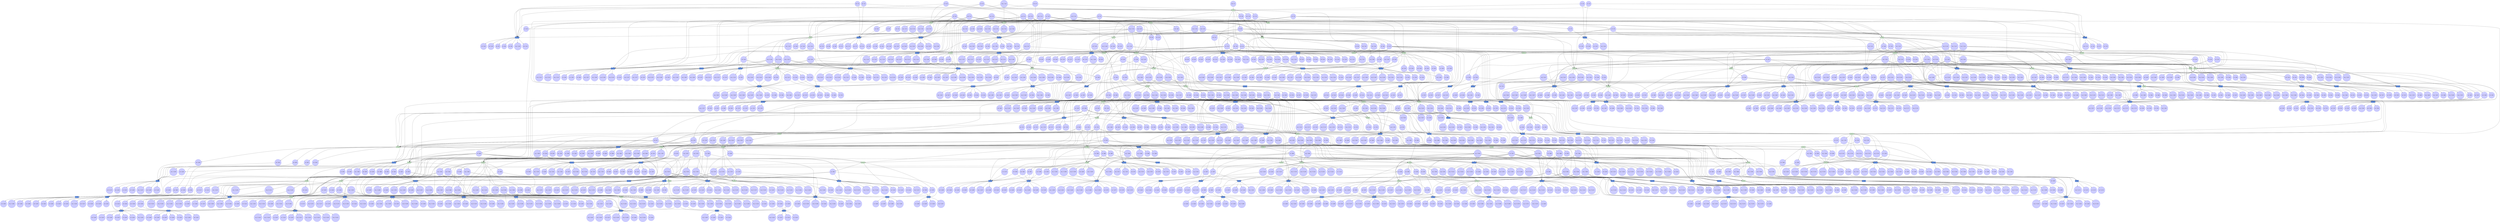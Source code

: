 digraph test {
  c1 -> e148;
  c1 -> e27;
  c1 -> e170;
  c1 -> e172;
  c1 -> e177;
  c1 -> e9;
  c1 -> e187;
  c1 -> e6;
  c1 -> e4;
  c1 -> e3;
  c2 -> e12;
  c2 -> e179;
  c2 -> e9;
  c2 -> e8;
  c2 -> e182;
  c2 -> e6;
  c2 -> e3;
  c2 -> e2;
  c3 -> e185;
  c3 -> e189;
  c3 -> e1;
  c4 -> e185;
  c4 -> e186;
  c4 -> e2;
  c4 -> e1;
  c5 -> e184;
  c5 -> e188;
  c5 -> e1;
  c6 -> e148;
  c6 -> e27;
  c6 -> e170;
  c6 -> e172;
  c6 -> e177;
  c6 -> e9;
  c6 -> e187;
  c6 -> e6;
  c6 -> e4;
  c6 -> e3;
  c7 -> e1;
  c8 -> e28;
  c8 -> e20;
  c8 -> e16;
  c8 -> e13;
  c8 -> e10;
  c8 -> e185;
  c8 -> e189;
  c8 -> e4;
  c9 -> e12;
  c9 -> e179;
  c9 -> e9;
  c9 -> e8;
  c9 -> e182;
  c9 -> e6;
  c9 -> e3;
  c9 -> e2;
  c10 -> e9;
  c10 -> e8;
  c10 -> e6;
  c10 -> e4;
  c10 -> e3;
  c10 -> e2;
  c11 -> e7;
  c11 -> e182;
  c11 -> e6;
  c11 -> e5;
  c11 -> e3;
  c11 -> e2;
  c12 -> e185;
  c12 -> e189;
  c12 -> e1;
  c13 -> e185;
  c13 -> e186;
  c13 -> e2;
  c13 -> e1;
  c14 -> e184;
  c14 -> e188;
  c14 -> e1;
  c15 -> e172;
  c15 -> e177;
  c15 -> e14;
  c15 -> e9;
  c15 -> e187;
  c15 -> e188;
  c15 -> e6;
  c15 -> e4;
  c15 -> e3;
  c16 -> e48;
  c16 -> e44;
  c16 -> e40;
  c16 -> e37;
  c16 -> e148;
  c16 -> e32;
  c16 -> e27;
  c16 -> e25;
  c16 -> e170;
  c16 -> e172;
  c16 -> e177;
  c16 -> e9;
  c16 -> e187;
  c16 -> e6;
  c16 -> e3;
  c17 -> e186;
  c17 -> e2;
  c17 -> e1;
  c18 -> e170;
  c18 -> e177;
  c18 -> e13;
  c18 -> e9;
  c18 -> e187;
  c18 -> e189;
  c18 -> e6;
  c18 -> e4;
  c18 -> e3;
  c19 -> e3;
  c19 -> e2;
  c19 -> e1;
  e1 -> c20;
  c20 -> e28;
  c20 -> e165;
  c20 -> e20;
  c20 -> e19;
  c20 -> e16;
  c20 -> e13;
  c20 -> e178;
  c20 -> e10;
  c20 -> e180;
  c20 -> e181;
  e1 -> c21;
  c21 -> e10;
  c21 -> e7;
  c21 -> e181;
  c21 -> e5;
  e1 -> c22;
  c22 -> e33;
  c22 -> e24;
  c22 -> e21;
  c22 -> e18;
  c22 -> e17;
  c22 -> e14;
  c22 -> e178;
  c22 -> e179;
  c22 -> e11;
  c22 -> e180;
  c22 -> e181;
  c22 -> e182;
  c22 -> e183;
  e1 -> c23;
  c23 -> e5;
  c23 -> e4;
  e1 -> c24;
  c24 -> e12;
  c24 -> e178;
  c24 -> e179;
  c24 -> e9;
  c24 -> e8;
  c24 -> e180;
  c24 -> e181;
  c24 -> e182;
  c24 -> e6;
  e1 -> c25;
  c25 -> e28;
  c25 -> e165;
  c25 -> e20;
  c25 -> e19;
  c25 -> e16;
  c25 -> e13;
  c25 -> e178;
  c25 -> e10;
  c25 -> e180;
  c25 -> e181;
  e1 -> c26;
  c26 -> e22;
  c26 -> e16;
  c26 -> e15;
  c26 -> e12;
  c26 -> e178;
  c26 -> e10;
  c26 -> e8;
  c26 -> e180;
  c26 -> e181;
  e1 -> c27;
  c27 -> e38;
  c27 -> e33;
  c27 -> e31;
  c27 -> e154;
  c27 -> e165;
  c27 -> e166;
  c27 -> e21;
  c27 -> e17;
  c27 -> e14;
  c27 -> e178;
  c27 -> e11;
  c27 -> e180;
  c27 -> e181;
  c27 -> e183;
  e1 -> c28;
  c28 -> e7;
  c28 -> e181;
  c28 -> e5;
  e2 -> c29;
  c29 -> e189;
  e2 -> c30;
  c30 -> e187;
  c30 -> e188;
  e2 -> c31;
  c31 -> e187;
  c31 -> e189;
  e2 -> c32;
  e2 -> c33;
  c33 -> e187;
  e2 -> c34;
  c34 -> e187;
  e2 -> c35;
  c35 -> e189;
  e2 -> c36;
  c36 -> e187;
  e3 -> c37;
  c37 -> e184;
  e3 -> c38;
  e3 -> c39;
  c39 -> e185;
  e3 -> c40;
  c40 -> e184;
  c40 -> e186;
  e3 -> c41;
  c41 -> e185;
  c41 -> e186;
  e3 -> c42;
  e3 -> c43;
  c43 -> e186;
  e3 -> c44;
  c44 -> e186;
  e3 -> c45;
  e3 -> c46;
  c46 -> e186;
  e4 -> c47;
  c47 -> e19;
  e4 -> c48;
  c48 -> e48;
  c48 -> e116;
  c48 -> e44;
  c48 -> e40;
  c48 -> e37;
  c48 -> e134;
  c48 -> e136;
  c48 -> e32;
  c48 -> e154;
  c48 -> e25;
  c48 -> e166;
  c48 -> e183;
  e4 -> c49;
  c49 -> e25;
  c49 -> e24;
  c49 -> e18;
  c49 -> e179;
  c49 -> e182;
  e4 -> c50;
  c50 -> e7;
  c50 -> e181;
  e4 -> c51;
  c51 -> e12;
  c51 -> e179;
  c51 -> e182;
  e4 -> c52;
  c52 -> e48;
  c52 -> e44;
  c52 -> e40;
  c52 -> e37;
  c52 -> e134;
  c52 -> e32;
  c52 -> e25;
  e4 -> c53;
  c53 -> e19;
  e5 -> c54;
  c54 -> e9;
  c54 -> e8;
  e5 -> c55;
  c55 -> e22;
  c55 -> e16;
  c55 -> e15;
  c55 -> e8;
  c55 -> e180;
  e5 -> c56;
  c56 -> e139;
  c56 -> e29;
  c56 -> e22;
  c56 -> e171;
  c56 -> e15;
  c56 -> e8;
  c56 -> e180;
  e5 -> c57;
  c57 -> e180;
  e6 -> c58;
  c58 -> e176;
  c58 -> e11;
  e6 -> c59;
  c59 -> e23;
  c59 -> e175;
  c59 -> e176;
  e6 -> c60;
  c60 -> e175;
  c60 -> e10;
  e6 -> c61;
  c61 -> e176;
  c61 -> e11;
  e6 -> c62;
  c62 -> e175;
  c62 -> e10;
  e6 -> c63;
  c63 -> e23;
  c63 -> e175;
  c63 -> e176;
  e6 -> c64;
  c64 -> e23;
  c64 -> e175;
  c64 -> e176;
  e6 -> c65;
  c65 -> e23;
  c65 -> e175;
  c65 -> e176;
  e6 -> c66;
  c66 -> e23;
  c66 -> e175;
  c66 -> e176;
  e6 -> c67;
  c67 -> e23;
  c67 -> e175;
  c67 -> e176;
  e189 -> c68;
  e189 -> c69;
  e189 -> c70;
  e189 -> c71;
  e189 -> c72;
  e189 -> c73;
  e189 -> c74;
  e188 -> c75;
  e188 -> c76;
  e188 -> c77;
  e188 -> c78;
  e187 -> c79;
  e187 -> c80;
  e187 -> c81;
  e187 -> c82;
  e187 -> c83;
  e187 -> c84;
  e187 -> c85;
  e187 -> c86;
  e187 -> c87;
  e187 -> c88;
  e186 -> c89;
  e186 -> c90;
  e186 -> c91;
  e186 -> c92;
  e186 -> c93;
  e186 -> c94;
  e186 -> c95;
  e186 -> c96;
  e185 -> c97;
  e185 -> c98;
  e185 -> c99;
  e185 -> c100;
  e185 -> c101;
  e185 -> c102;
  e185 -> c103;
  e184 -> c104;
  e184 -> c105;
  e184 -> c106;
  e184 -> c107;
  e183 -> c108;
  e183 -> c109;
  e183 -> c110;
  e182 -> c111;
  e182 -> c112;
  e182 -> c113;
  e182 -> c114;
  e182 -> c115;
  e182 -> c116;
  e182 -> c117;
  e181 -> c118;
  e181 -> c119;
  e181 -> c120;
  e181 -> c121;
  e181 -> c122;
  e181 -> c123;
  e181 -> c124;
  e181 -> c125;
  e181 -> c126;
  e180 -> c127;
  e180 -> c128;
  e180 -> c129;
  e180 -> c130;
  e180 -> c131;
  e180 -> c132;
  e180 -> c133;
  e180 -> c134;
  e180 -> c135;
  e7 -> c136;
  c136 -> e12;
  c136 -> e179;
  e7 -> c137;
  c137 -> e12;
  c137 -> e178;
  e7 -> c138;
  c138 -> e12;
  c138 -> e178;
  e7 -> c139;
  c139 -> e31;
  c139 -> e165;
  c139 -> e178;
  e8 -> c140;
  c140 -> e173;
  c140 -> e13;
  e8 -> c141;
  c141 -> e172;
  c141 -> e174;
  c141 -> e177;
  c141 -> e14;
  e8 -> c142;
  c142 -> e170;
  c142 -> e173;
  c142 -> e177;
  c142 -> e13;
  e8 -> c143;
  c143 -> e147;
  c143 -> e26;
  c143 -> e173;
  c143 -> e174;
  e8 -> c144;
  c144 -> e27;
  c144 -> e26;
  c144 -> e170;
  c144 -> e172;
  c144 -> e173;
  c144 -> e174;
  c144 -> e177;
  e8 -> c145;
  c145 -> e27;
  c145 -> e26;
  c145 -> e170;
  c145 -> e172;
  c145 -> e173;
  c145 -> e174;
  c145 -> e177;
  e8 -> c146;
  c146 -> e173;
  c146 -> e13;
  e8 -> c147;
  c147 -> e27;
  c147 -> e26;
  c147 -> e170;
  c147 -> e172;
  c147 -> e173;
  c147 -> e174;
  c147 -> e177;
  e9 -> c148;
  c148 -> e160;
  c148 -> e168;
  c148 -> e169;
  c148 -> e21;
  c148 -> e17;
  e9 -> c149;
  c149 -> e127;
  c149 -> e140;
  c149 -> e141;
  c149 -> e35;
  c149 -> e30;
  c149 -> e157;
  c149 -> e158;
  c149 -> e160;
  c149 -> e167;
  c149 -> e168;
  c149 -> e169;
  e9 -> c150;
  c150 -> e157;
  c150 -> e158;
  c150 -> e28;
  c150 -> e167;
  c150 -> e169;
  c150 -> e20;
  c150 -> e16;
  e9 -> c151;
  c151 -> e168;
  c151 -> e171;
  c151 -> e17;
  c151 -> e15;
  e9 -> c152;
  c152 -> e167;
  c152 -> e22;
  c152 -> e16;
  c152 -> e15;
  e9 -> c153;
  c153 -> e127;
  c153 -> e140;
  c153 -> e141;
  c153 -> e35;
  c153 -> e30;
  c153 -> e157;
  c153 -> e158;
  c153 -> e160;
  c153 -> e167;
  c153 -> e168;
  c153 -> e169;
  e9 -> c154;
  c154 -> e30;
  c154 -> e29;
  c154 -> e167;
  c154 -> e168;
  c154 -> e22;
  c154 -> e171;
  c154 -> e15;
  e9 -> c155;
  c155 -> e30;
  c155 -> e29;
  c155 -> e167;
  c155 -> e168;
  c155 -> e22;
  c155 -> e171;
  c155 -> e15;
  e9 -> c156;
  c156 -> e127;
  c156 -> e140;
  c156 -> e141;
  c156 -> e35;
  c156 -> e30;
  c156 -> e157;
  c156 -> e158;
  c156 -> e160;
  c156 -> e167;
  c156 -> e168;
  c156 -> e169;
  e9 -> c157;
  c157 -> e30;
  c157 -> e29;
  c157 -> e167;
  c157 -> e168;
  c157 -> e22;
  c157 -> e171;
  c157 -> e15;
  e10 -> c158;
  c158 -> e156;
  e10 -> c159;
  c159 -> e156;
  e10 -> c160;
  c160 -> e23;
  c160 -> e176;
  e10 -> c161;
  c161 -> e23;
  c161 -> e176;
  e10 -> c162;
  c162 -> e156;
  e10 -> c163;
  c163 -> e156;
  e10 -> c164;
  c164 -> e156;
  e11 -> c165;
  c165 -> e23;
  c165 -> e175;
  e11 -> c166;
  c166 -> e155;
  e11 -> c167;
  c167 -> e23;
  c167 -> e175;
  e11 -> c168;
  c168 -> e155;
  e179 -> c169;
  e179 -> c170;
  e179 -> c171;
  e179 -> c172;
  e179 -> c173;
  e179 -> c174;
  e179 -> c175;
  e178 -> c176;
  e178 -> c177;
  e178 -> c178;
  e178 -> c179;
  e178 -> c180;
  e178 -> c181;
  e178 -> c182;
  e178 -> c183;
  e178 -> c184;
  e12 -> c185;
  c185 -> e164;
  c185 -> e165;
  c185 -> e19;
  e12 -> c186;
  c186 -> e25;
  c186 -> e163;
  c186 -> e24;
  c186 -> e18;
  e12 -> c187;
  c187 -> e19;
  c187 -> e18;
  e12 -> c188;
  c188 -> e121;
  c188 -> e131;
  c188 -> e133;
  c188 -> e152;
  c188 -> e153;
  c188 -> e31;
  c188 -> e163;
  c188 -> e164;
  c188 -> e165;
  e12 -> c189;
  c189 -> e25;
  c189 -> e163;
  c189 -> e24;
  c189 -> e18;
  e12 -> c190;
  c190 -> e25;
  c190 -> e163;
  c190 -> e24;
  c190 -> e18;
  e12 -> c191;
  c191 -> e164;
  c191 -> e165;
  c191 -> e19;
  e12 -> c192;
  c192 -> e25;
  c192 -> e163;
  c192 -> e24;
  c192 -> e18;
  e13 -> c193;
  c193 -> e145;
  c193 -> e150;
  e13 -> c194;
  c194 -> e145;
  c194 -> e147;
  c194 -> e26;
  c194 -> e174;
  e13 -> c195;
  c195 -> e148;
  c195 -> e150;
  c195 -> e27;
  c195 -> e172;
  e13 -> c196;
  c196 -> e27;
  c196 -> e26;
  c196 -> e172;
  c196 -> e174;
  e13 -> c197;
  c197 -> e145;
  c197 -> e150;
  e13 -> c198;
  c198 -> e145;
  c198 -> e147;
  c198 -> e26;
  c198 -> e174;
  e13 -> c199;
  c199 -> e145;
  c199 -> e150;
  e14 -> c200;
  c200 -> e27;
  c200 -> e26;
  c200 -> e170;
  c200 -> e173;
  e14 -> c201;
  c201 -> e143;
  c201 -> e149;
  e14 -> c202;
  c202 -> e148;
  c202 -> e149;
  c202 -> e27;
  c202 -> e170;
  e14 -> c203;
  c203 -> e143;
  c203 -> e149;
  e177 -> c204;
  e177 -> c205;
  e177 -> c206;
  e177 -> c207;
  e177 -> c208;
  e177 -> c209;
  e177 -> c210;
  e177 -> c211;
  e177 -> c212;
  e177 -> c213;
  e15 -> c214;
  c214 -> e161;
  c214 -> e20;
  e15 -> c215;
  c215 -> e160;
  c215 -> e162;
  c215 -> e169;
  c215 -> e21;
  e15 -> c216;
  c216 -> e158;
  c216 -> e161;
  c216 -> e169;
  c216 -> e20;
  e15 -> c217;
  c217 -> e126;
  c217 -> e34;
  c217 -> e161;
  c217 -> e162;
  e15 -> c218;
  c218 -> e35;
  c218 -> e34;
  c218 -> e158;
  c218 -> e160;
  c218 -> e161;
  c218 -> e162;
  c218 -> e169;
  e15 -> c219;
  c219 -> e35;
  c219 -> e34;
  c219 -> e158;
  c219 -> e160;
  c219 -> e161;
  c219 -> e162;
  c219 -> e169;
  e15 -> c220;
  c220 -> e161;
  c220 -> e20;
  e15 -> c221;
  c221 -> e35;
  c221 -> e34;
  c221 -> e158;
  c221 -> e160;
  c221 -> e161;
  c221 -> e162;
  c221 -> e169;
  e16 -> c222;
  c222 -> e138;
  c222 -> e144;
  e16 -> c223;
  c223 -> e138;
  c223 -> e139;
  c223 -> e29;
  c223 -> e171;
  e16 -> c224;
  c224 -> e140;
  c224 -> e144;
  c224 -> e30;
  c224 -> e168;
  e16 -> c225;
  c225 -> e30;
  c225 -> e29;
  c225 -> e168;
  c225 -> e171;
  e16 -> c226;
  c226 -> e138;
  c226 -> e144;
  e16 -> c227;
  c227 -> e138;
  c227 -> e139;
  c227 -> e29;
  c227 -> e171;
  e16 -> c228;
  c228 -> e138;
  c228 -> e144;
  e17 -> c229;
  c229 -> e30;
  c229 -> e29;
  c229 -> e167;
  c229 -> e22;
  e17 -> c230;
  c230 -> e137;
  c230 -> e142;
  c230 -> e159;
  e17 -> c231;
  c231 -> e140;
  c231 -> e141;
  c231 -> e142;
  c231 -> e30;
  c231 -> e157;
  c231 -> e159;
  c231 -> e167;
  e17 -> c232;
  c232 -> e137;
  c232 -> e142;
  c232 -> e159;
  e176 -> c233;
  e176 -> c234;
  e176 -> c235;
  e176 -> c236;
  e176 -> c237;
  e176 -> c238;
  e176 -> c239;
  e176 -> c240;
  e176 -> c241;
  e176 -> c242;
  e175 -> c243;
  e175 -> c244;
  e175 -> c245;
  e175 -> c246;
  e175 -> c247;
  e175 -> c248;
  e175 -> c249;
  e175 -> c250;
  e175 -> c251;
  e175 -> c252;
  e18 -> c253;
  c253 -> e164;
  e18 -> c254;
  c254 -> e164;
  e18 -> c255;
  c255 -> e164;
  c255 -> e165;
  e18 -> c256;
  c256 -> e165;
  c256 -> e166;
  e18 -> c257;
  e18 -> c258;
  c258 -> e164;
  e18 -> c259;
  c259 -> e164;
  e19 -> c260;
  c260 -> e132;
  c260 -> e151;
  c260 -> e31;
  e19 -> c261;
  c261 -> e121;
  c261 -> e131;
  c261 -> e132;
  c261 -> e133;
  c261 -> e151;
  c261 -> e152;
  c261 -> e153;
  c261 -> e31;
  c261 -> e163;
  e19 -> c262;
  c262 -> e48;
  c262 -> e44;
  c262 -> e119;
  c262 -> e40;
  c262 -> e37;
  c262 -> e134;
  c262 -> e32;
  c262 -> e25;
  e19 -> c263;
  c263 -> e25;
  c263 -> e163;
  c263 -> e24;
  e19 -> c264;
  c264 -> e132;
  c264 -> e151;
  c264 -> e31;
  e19 -> c265;
  c265 -> e121;
  c265 -> e131;
  c265 -> e132;
  c265 -> e133;
  c265 -> e151;
  c265 -> e152;
  c265 -> e153;
  c265 -> e31;
  c265 -> e163;
  e19 -> c266;
  c266 -> e57;
  c266 -> e55;
  c266 -> e50;
  c266 -> e49;
  c266 -> e46;
  c266 -> e119;
  c266 -> e41;
  c266 -> e132;
  c266 -> e134;
  c266 -> e151;
  e174 -> c267;
  e174 -> c268;
  e174 -> c269;
  e174 -> c270;
  e174 -> c271;
  e174 -> c272;
  e174 -> c273;
  e174 -> c274;
  e173 -> c275;
  e173 -> c276;
  e173 -> c277;
  e173 -> c278;
  e173 -> c279;
  e173 -> c280;
  e173 -> c281;
  e173 -> c282;
  e172 -> c283;
  e172 -> c284;
  e172 -> c285;
  e172 -> c286;
  e172 -> c287;
  e172 -> c288;
  e172 -> c289;
  e172 -> c290;
  e172 -> c291;
  e172 -> c292;
  e20 -> c293;
  c293 -> e125;
  c293 -> e129;
  e20 -> c294;
  c294 -> e125;
  c294 -> e126;
  c294 -> e34;
  c294 -> e162;
  e20 -> c295;
  c295 -> e127;
  c295 -> e129;
  c295 -> e35;
  c295 -> e160;
  e20 -> c296;
  c296 -> e35;
  c296 -> e34;
  c296 -> e160;
  c296 -> e162;
  e20 -> c297;
  c297 -> e125;
  c297 -> e129;
  e20 -> c298;
  c298 -> e125;
  c298 -> e126;
  c298 -> e34;
  c298 -> e162;
  e20 -> c299;
  c299 -> e125;
  c299 -> e129;
  e171 -> c300;
  e171 -> c301;
  e171 -> c302;
  e171 -> c303;
  e171 -> c304;
  e171 -> c305;
  e171 -> c306;
  e171 -> c307;
  e170 -> c308;
  e170 -> c309;
  e170 -> c310;
  e170 -> c311;
  e170 -> c312;
  e170 -> c313;
  e170 -> c314;
  e170 -> c315;
  e170 -> c316;
  e170 -> c317;
  e21 -> c318;
  c318 -> e35;
  c318 -> e34;
  c318 -> e158;
  c318 -> e161;
  e21 -> c319;
  c319 -> e124;
  c319 -> e128;
  e21 -> c320;
  c320 -> e127;
  c320 -> e128;
  c320 -> e35;
  c320 -> e158;
  e21 -> c321;
  c321 -> e124;
  c321 -> e128;
  e22 -> c322;
  c322 -> e28;
  e22 -> c323;
  c323 -> e141;
  c323 -> e146;
  c323 -> e157;
  c323 -> e159;
  e22 -> c324;
  c324 -> e157;
  c324 -> e28;
  e22 -> c325;
  c325 -> e146;
  e22 -> c326;
  c326 -> e141;
  c326 -> e146;
  c326 -> e157;
  e22 -> c327;
  c327 -> e141;
  c327 -> e146;
  c327 -> e157;
  e22 -> c328;
  c328 -> e28;
  e22 -> c329;
  c329 -> e141;
  c329 -> e146;
  c329 -> e157;
  e169 -> c330;
  e169 -> c331;
  e169 -> c332;
  e169 -> c333;
  e169 -> c334;
  e169 -> c335;
  e169 -> c336;
  e169 -> c337;
  e169 -> c338;
  e169 -> c339;
  e168 -> c340;
  e168 -> c341;
  e168 -> c342;
  e168 -> c343;
  e168 -> c344;
  e168 -> c345;
  e168 -> c346;
  e168 -> c347;
  e168 -> c348;
  e168 -> c349;
  e167 -> c350;
  e167 -> c351;
  e167 -> c352;
  e167 -> c353;
  e167 -> c354;
  e167 -> c355;
  e167 -> c356;
  e167 -> c357;
  e167 -> c358;
  e167 -> c359;
  e23 -> c360;
  c360 -> e155;
  e23 -> c361;
  e23 -> c362;
  c362 -> e156;
  e23 -> c363;
  c363 -> e155;
  e23 -> c364;
  c364 -> e156;
  e23 -> c365;
  e23 -> c366;
  e23 -> c367;
  e23 -> c368;
  e23 -> c369;
  e166 -> c370;
  e166 -> c371;
  e166 -> c372;
  e165 -> c373;
  e165 -> c374;
  e165 -> c375;
  e165 -> c376;
  e165 -> c377;
  e165 -> c378;
  e165 -> c379;
  e165 -> c380;
  e165 -> c381;
  e164 -> c382;
  e164 -> c383;
  e164 -> c384;
  e164 -> c385;
  e164 -> c386;
  e164 -> c387;
  e164 -> c388;
  e164 -> c389;
  e24 -> c390;
  c390 -> e40;
  c390 -> e39;
  c390 -> e123;
  c390 -> e37;
  c390 -> e134;
  c390 -> e135;
  c390 -> e32;
  c390 -> e153;
  e24 -> c391;
  c391 -> e37;
  c391 -> e36;
  c391 -> e135;
  c391 -> e32;
  c391 -> e153;
  e24 -> c392;
  c392 -> e32;
  c392 -> e153;
  c392 -> e31;
  e24 -> c393;
  c393 -> e38;
  c393 -> e31;
  c393 -> e154;
  e24 -> c394;
  c394 -> e44;
  c394 -> e43;
  c394 -> e40;
  c394 -> e123;
  c394 -> e37;
  c394 -> e134;
  c394 -> e135;
  c394 -> e32;
  e24 -> c395;
  c395 -> e40;
  c395 -> e39;
  c395 -> e123;
  c395 -> e37;
  c395 -> e135;
  c395 -> e32;
  c395 -> e153;
  e24 -> c396;
  c396 -> e40;
  c396 -> e39;
  c396 -> e123;
  c396 -> e37;
  c396 -> e135;
  c396 -> e32;
  c396 -> e153;
  e163 -> c397;
  e163 -> c398;
  e163 -> c399;
  e163 -> c400;
  e163 -> c401;
  e163 -> c402;
  e163 -> c403;
  e163 -> c404;
  e25 -> c405;
  c405 -> e33;
  e25 -> c406;
  c406 -> e130;
  e25 -> c407;
  c407 -> e130;
  c407 -> e151;
  e25 -> c408;
  c408 -> e33;
  c408 -> e152;
  e25 -> c409;
  c409 -> e130;
  c409 -> e131;
  c409 -> e151;
  c409 -> e152;
  e25 -> c410;
  c410 -> e130;
  e25 -> c411;
  c411 -> e130;
  c411 -> e131;
  c411 -> e152;
  e25 -> c412;
  c412 -> e130;
  c412 -> e131;
  c412 -> e152;
  e25 -> c413;
  c413 -> e130;
  e25 -> c414;
  c414 -> e130;
  c414 -> e131;
  c414 -> e152;
  e26 -> c415;
  c415 -> e150;
  e26 -> c416;
  c416 -> e148;
  c416 -> e149;
  e26 -> c417;
  c417 -> e148;
  c417 -> e150;
  e26 -> c418;
  e26 -> c419;
  c419 -> e148;
  e26 -> c420;
  c420 -> e148;
  e26 -> c421;
  c421 -> e150;
  e26 -> c422;
  c422 -> e148;
  e162 -> c423;
  e162 -> c424;
  e162 -> c425;
  e162 -> c426;
  e162 -> c427;
  e162 -> c428;
  e162 -> c429;
  e162 -> c430;
  e161 -> c431;
  e161 -> c432;
  e161 -> c433;
  e161 -> c434;
  e161 -> c435;
  e161 -> c436;
  e161 -> c437;
  e161 -> c438;
  e27 -> c439;
  c439 -> e143;
  e27 -> c440;
  e27 -> c441;
  c441 -> e145;
  e27 -> c442;
  c442 -> e143;
  c442 -> e147;
  e27 -> c443;
  c443 -> e145;
  c443 -> e147;
  e27 -> c444;
  e27 -> c445;
  c445 -> e147;
  e27 -> c446;
  c446 -> e147;
  e27 -> c447;
  e27 -> c448;
  c448 -> e147;
  e28 -> c449;
  e28 -> c450;
  c450 -> e146;
  e28 -> c451;
  c451 -> e141;
  e28 -> c452;
  c452 -> e141;
  c452 -> e146;
  e28 -> c453;
  e28 -> c454;
  c454 -> e146;
  e28 -> c455;
  e29 -> c456;
  c456 -> e144;
  e29 -> c457;
  c457 -> e140;
  c457 -> e142;
  e29 -> c458;
  c458 -> e140;
  c458 -> e144;
  e29 -> c459;
  e29 -> c460;
  c460 -> e140;
  e29 -> c461;
  c461 -> e140;
  e29 -> c462;
  c462 -> e144;
  e29 -> c463;
  c463 -> e140;
  e160 -> c464;
  e160 -> c465;
  e160 -> c466;
  e160 -> c467;
  e160 -> c468;
  e160 -> c469;
  e160 -> c470;
  e160 -> c471;
  e160 -> c472;
  e160 -> c473;
  e159 -> c474;
  e159 -> c475;
  e159 -> c476;
  e159 -> c477;
  e158 -> c478;
  e158 -> c479;
  e158 -> c480;
  e158 -> c481;
  e158 -> c482;
  e158 -> c483;
  e158 -> c484;
  e158 -> c485;
  e158 -> c486;
  e158 -> c487;
  e157 -> c488;
  e157 -> c489;
  e157 -> c490;
  e157 -> c491;
  e157 -> c492;
  e157 -> c493;
  e157 -> c494;
  e157 -> c495;
  e157 -> c496;
  e157 -> c497;
  e30 -> c498;
  c498 -> e137;
  e30 -> c499;
  e30 -> c500;
  c500 -> e138;
  e30 -> c501;
  c501 -> e137;
  c501 -> e139;
  e30 -> c502;
  c502 -> e138;
  c502 -> e139;
  e30 -> c503;
  e30 -> c504;
  c504 -> e139;
  e30 -> c505;
  c505 -> e139;
  e30 -> c506;
  e30 -> c507;
  c507 -> e139;
  e156 -> c508;
  e156 -> c509;
  e156 -> c510;
  e156 -> c511;
  e156 -> c512;
  e156 -> c513;
  e156 -> c514;
  e155 -> c515;
  e155 -> c516;
  e155 -> c517;
  e155 -> c518;
  e154 -> c519;
  e154 -> c520;
  e154 -> c521;
  e31 -> c522;
  c522 -> e57;
  c522 -> e55;
  c522 -> e50;
  c522 -> e49;
  c522 -> e115;
  c522 -> e46;
  c522 -> e119;
  c522 -> e41;
  c522 -> e122;
  e31 -> c523;
  c523 -> e41;
  c523 -> e36;
  e31 -> c524;
  c524 -> e52;
  c524 -> e51;
  c524 -> e47;
  c524 -> e43;
  c524 -> e42;
  c524 -> e122;
  c524 -> e123;
  c524 -> e135;
  c524 -> e136;
  e31 -> c525;
  c525 -> e36;
  c525 -> e134;
  e31 -> c526;
  c526 -> e40;
  c526 -> e39;
  c526 -> e122;
  c526 -> e123;
  c526 -> e37;
  c526 -> e135;
  e31 -> c527;
  c527 -> e57;
  c527 -> e55;
  c527 -> e50;
  c527 -> e49;
  c527 -> e115;
  c527 -> e46;
  c527 -> e119;
  c527 -> e41;
  c527 -> e122;
  e31 -> c528;
  c528 -> e53;
  c528 -> e46;
  c528 -> e45;
  c528 -> e41;
  c528 -> e39;
  c528 -> e122;
  e31 -> c529;
  c529 -> e56;
  c529 -> e52;
  c529 -> e51;
  c529 -> e115;
  c529 -> e116;
  c529 -> e47;
  c529 -> e42;
  c529 -> e122;
  c529 -> e136;
  e31 -> c530;
  c530 -> e36;
  e153 -> c531;
  e153 -> c532;
  e153 -> c533;
  e153 -> c534;
  e153 -> c535;
  e153 -> c536;
  e153 -> c537;
  e153 -> c538;
  e32 -> c539;
  c539 -> e38;
  e32 -> c540;
  c540 -> e120;
  e32 -> c541;
  c541 -> e120;
  c541 -> e132;
  e32 -> c542;
  c542 -> e38;
  c542 -> e133;
  e32 -> c543;
  c543 -> e120;
  c543 -> e121;
  c543 -> e132;
  c543 -> e133;
  e32 -> c544;
  c544 -> e120;
  e32 -> c545;
  c545 -> e120;
  c545 -> e121;
  c545 -> e133;
  e32 -> c546;
  c546 -> e120;
  c546 -> e121;
  c546 -> e133;
  e32 -> c547;
  c547 -> e120;
  e32 -> c548;
  c548 -> e120;
  c548 -> e121;
  c548 -> e133;
  e152 -> c549;
  e152 -> c550;
  e152 -> c551;
  e152 -> c552;
  e152 -> c553;
  e152 -> c554;
  e152 -> c555;
  e152 -> c556;
  e151 -> c557;
  e151 -> c558;
  e151 -> c559;
  e151 -> c560;
  e151 -> c561;
  e151 -> c562;
  e151 -> c563;
  e33 -> c564;
  c564 -> e130;
  c564 -> e131;
  e33 -> c565;
  e33 -> c566;
  c566 -> e130;
  e33 -> c567;
  e150 -> c568;
  e150 -> c569;
  e150 -> c570;
  e150 -> c571;
  e150 -> c572;
  e150 -> c573;
  e150 -> c574;
  e149 -> c575;
  e149 -> c576;
  e149 -> c577;
  e149 -> c578;
  e148 -> c579;
  e148 -> c580;
  e148 -> c581;
  e148 -> c582;
  e148 -> c583;
  e148 -> c584;
  e148 -> c585;
  e148 -> c586;
  e148 -> c587;
  e148 -> c588;
  e147 -> c589;
  e147 -> c590;
  e147 -> c591;
  e147 -> c592;
  e147 -> c593;
  e147 -> c594;
  e147 -> c595;
  e147 -> c596;
  e34 -> c597;
  c597 -> e129;
  e34 -> c598;
  c598 -> e127;
  c598 -> e128;
  e34 -> c599;
  c599 -> e127;
  c599 -> e129;
  e34 -> c600;
  e34 -> c601;
  c601 -> e127;
  e34 -> c602;
  c602 -> e127;
  e34 -> c603;
  c603 -> e129;
  e34 -> c604;
  c604 -> e127;
  e146 -> c605;
  e146 -> c606;
  e146 -> c607;
  e146 -> c608;
  e146 -> c609;
  e146 -> c610;
  e146 -> c611;
  e146 -> c612;
  e145 -> c613;
  e145 -> c614;
  e145 -> c615;
  e145 -> c616;
  e145 -> c617;
  e145 -> c618;
  e145 -> c619;
  e144 -> c620;
  e144 -> c621;
  e144 -> c622;
  e144 -> c623;
  e144 -> c624;
  e144 -> c625;
  e144 -> c626;
  e143 -> c627;
  e143 -> c628;
  e143 -> c629;
  e143 -> c630;
  e142 -> c631;
  e142 -> c632;
  e142 -> c633;
  e142 -> c634;
  e35 -> c635;
  c635 -> e124;
  e35 -> c636;
  e35 -> c637;
  c637 -> e125;
  e35 -> c638;
  c638 -> e124;
  c638 -> e126;
  e35 -> c639;
  c639 -> e125;
  c639 -> e126;
  e35 -> c640;
  e35 -> c641;
  c641 -> e126;
  e35 -> c642;
  c642 -> e126;
  e35 -> c643;
  e35 -> c644;
  c644 -> e126;
  e141 -> c645;
  e141 -> c646;
  e141 -> c647;
  e141 -> c648;
  e141 -> c649;
  e141 -> c650;
  e141 -> c651;
  e141 -> c652;
  e141 -> c653;
  e141 -> c654;
  e140 -> c655;
  e140 -> c656;
  e140 -> c657;
  e140 -> c658;
  e140 -> c659;
  e140 -> c660;
  e140 -> c661;
  e140 -> c662;
  e140 -> c663;
  e140 -> c664;
  e139 -> c665;
  e139 -> c666;
  e139 -> c667;
  e139 -> c668;
  e139 -> c669;
  e139 -> c670;
  e139 -> c671;
  e139 -> c672;
  e138 -> c673;
  e138 -> c674;
  e138 -> c675;
  e138 -> c676;
  e138 -> c677;
  e138 -> c678;
  e138 -> c679;
  e137 -> c680;
  e137 -> c681;
  e137 -> c682;
  e137 -> c683;
  e136 -> c684;
  e136 -> c685;
  e136 -> c686;
  e135 -> c687;
  e135 -> c688;
  e135 -> c689;
  e135 -> c690;
  e135 -> c691;
  e135 -> c692;
  e135 -> c693;
  e134 -> c694;
  e134 -> c695;
  e134 -> c696;
  e134 -> c697;
  e134 -> c698;
  e134 -> c699;
  e134 -> c700;
  e36 -> c701;
  c701 -> e40;
  c701 -> e39;
  c701 -> e123;
  e36 -> c702;
  c702 -> e53;
  c702 -> e46;
  c702 -> e45;
  c702 -> e39;
  c702 -> e122;
  e36 -> c703;
  c703 -> e86;
  c703 -> e58;
  c703 -> e53;
  c703 -> e112;
  c703 -> e45;
  c703 -> e39;
  c703 -> e122;
  e36 -> c704;
  c704 -> e115;
  c704 -> e122;
  e37 -> c705;
  c705 -> e118;
  c705 -> e42;
  e37 -> c706;
  c706 -> e54;
  c706 -> e117;
  c706 -> e118;
  e37 -> c707;
  c707 -> e117;
  c707 -> e41;
  e37 -> c708;
  c708 -> e118;
  c708 -> e42;
  e37 -> c709;
  c709 -> e117;
  c709 -> e41;
  e37 -> c710;
  c710 -> e54;
  c710 -> e117;
  c710 -> e118;
  e37 -> c711;
  c711 -> e54;
  c711 -> e117;
  c711 -> e118;
  e37 -> c712;
  c712 -> e54;
  c712 -> e117;
  c712 -> e118;
  e37 -> c713;
  c713 -> e54;
  c713 -> e117;
  c713 -> e118;
  e37 -> c714;
  c714 -> e54;
  c714 -> e117;
  c714 -> e118;
  e133 -> c715;
  e133 -> c716;
  e133 -> c717;
  e133 -> c718;
  e133 -> c719;
  e133 -> c720;
  e133 -> c721;
  e133 -> c722;
  e132 -> c723;
  e132 -> c724;
  e132 -> c725;
  e132 -> c726;
  e132 -> c727;
  e132 -> c728;
  e132 -> c729;
  e38 -> c730;
  c730 -> e120;
  c730 -> e121;
  e38 -> c731;
  e38 -> c732;
  c732 -> e120;
  e38 -> c733;
  e131 -> c734;
  e131 -> c735;
  e131 -> c736;
  e131 -> c737;
  e131 -> c738;
  e131 -> c739;
  e131 -> c740;
  e131 -> c741;
  e130 -> c742;
  e130 -> c743;
  e130 -> c744;
  e130 -> c745;
  e130 -> c746;
  e130 -> c747;
  e130 -> c748;
  e130 -> c749;
  e130 -> c750;
  e130 -> c751;
  e129 -> c752;
  e129 -> c753;
  e129 -> c754;
  e129 -> c755;
  e129 -> c756;
  e129 -> c757;
  e129 -> c758;
  e128 -> c759;
  e128 -> c760;
  e128 -> c761;
  e128 -> c762;
  e127 -> c763;
  e127 -> c764;
  e127 -> c765;
  e127 -> c766;
  e127 -> c767;
  e127 -> c768;
  e127 -> c769;
  e127 -> c770;
  e127 -> c771;
  e127 -> c772;
  e126 -> c773;
  e126 -> c774;
  e126 -> c775;
  e126 -> c776;
  e126 -> c777;
  e126 -> c778;
  e126 -> c779;
  e126 -> c780;
  e125 -> c781;
  e125 -> c782;
  e125 -> c783;
  e125 -> c784;
  e125 -> c785;
  e125 -> c786;
  e125 -> c787;
  e124 -> c788;
  e124 -> c789;
  e124 -> c790;
  e124 -> c791;
  e123 -> c792;
  e123 -> c793;
  e123 -> c794;
  e123 -> c795;
  e123 -> c796;
  e123 -> c797;
  e123 -> c798;
  e122 -> c799;
  e122 -> c800;
  e122 -> c801;
  e122 -> c802;
  e122 -> c803;
  e122 -> c804;
  e122 -> c805;
  e122 -> c806;
  e122 -> c807;
  e39 -> c808;
  c808 -> e94;
  c808 -> e105;
  c808 -> e55;
  c808 -> e108;
  c808 -> e49;
  c808 -> e113;
  c808 -> e114;
  c808 -> e115;
  c808 -> e119;
  e39 -> c809;
  c809 -> e44;
  c809 -> e43;
  e39 -> c810;
  c810 -> e44;
  c810 -> e119;
  c810 -> e43;
  e39 -> c811;
  c811 -> e68;
  c811 -> e78;
  c811 -> e64;
  c811 -> e60;
  c811 -> e94;
  c811 -> e95;
  c811 -> e105;
  c811 -> e107;
  c811 -> e108;
  c811 -> e113;
  c811 -> e114;
  c811 -> e115;
  e39 -> c812;
  c812 -> e44;
  c812 -> e43;
  e39 -> c813;
  c813 -> e44;
  c813 -> e43;
  e39 -> c814;
  c814 -> e94;
  c814 -> e105;
  c814 -> e55;
  c814 -> e108;
  c814 -> e49;
  c814 -> e113;
  c814 -> e114;
  c814 -> e115;
  c814 -> e119;
  e39 -> c815;
  c815 -> e44;
  c815 -> e43;
  e40 -> c816;
  c816 -> e102;
  c816 -> e110;
  c816 -> e111;
  c816 -> e52;
  c816 -> e47;
  e40 -> c817;
  c817 -> e77;
  c817 -> e87;
  c817 -> e88;
  c817 -> e63;
  c817 -> e59;
  c817 -> e98;
  c817 -> e99;
  c817 -> e102;
  c817 -> e109;
  c817 -> e110;
  c817 -> e111;
  e40 -> c818;
  c818 -> e98;
  c818 -> e99;
  c818 -> e57;
  c818 -> e109;
  c818 -> e111;
  c818 -> e50;
  c818 -> e46;
  e40 -> c819;
  c819 -> e110;
  c819 -> e112;
  c819 -> e47;
  c819 -> e45;
  e40 -> c820;
  c820 -> e109;
  c820 -> e53;
  c820 -> e46;
  c820 -> e45;
  e40 -> c821;
  c821 -> e77;
  c821 -> e87;
  c821 -> e88;
  c821 -> e63;
  c821 -> e59;
  c821 -> e98;
  c821 -> e99;
  c821 -> e102;
  c821 -> e109;
  c821 -> e110;
  c821 -> e111;
  e40 -> c822;
  c822 -> e59;
  c822 -> e58;
  c822 -> e109;
  c822 -> e110;
  c822 -> e53;
  c822 -> e112;
  c822 -> e45;
  e40 -> c823;
  c823 -> e59;
  c823 -> e58;
  c823 -> e109;
  c823 -> e110;
  c823 -> e53;
  c823 -> e112;
  c823 -> e45;
  e40 -> c824;
  c824 -> e77;
  c824 -> e87;
  c824 -> e88;
  c824 -> e63;
  c824 -> e59;
  c824 -> e98;
  c824 -> e99;
  c824 -> e102;
  c824 -> e109;
  c824 -> e110;
  c824 -> e111;
  e40 -> c825;
  c825 -> e59;
  c825 -> e58;
  c825 -> e109;
  c825 -> e110;
  c825 -> e53;
  c825 -> e112;
  c825 -> e45;
  e41 -> c826;
  c826 -> e97;
  e41 -> c827;
  c827 -> e97;
  e41 -> c828;
  c828 -> e54;
  c828 -> e118;
  e41 -> c829;
  c829 -> e54;
  c829 -> e118;
  e41 -> c830;
  c830 -> e97;
  e41 -> c831;
  c831 -> e97;
  e41 -> c832;
  c832 -> e97;
  e42 -> c833;
  c833 -> e54;
  c833 -> e117;
  e42 -> c834;
  c834 -> e96;
  e42 -> c835;
  c835 -> e54;
  c835 -> e117;
  e42 -> c836;
  c836 -> e96;
  e121 -> c837;
  e121 -> c838;
  e121 -> c839;
  e121 -> c840;
  e121 -> c841;
  e121 -> c842;
  e121 -> c843;
  e121 -> c844;
  e120 -> c845;
  e120 -> c846;
  e120 -> c847;
  e120 -> c848;
  e120 -> c849;
  e120 -> c850;
  e120 -> c851;
  e120 -> c852;
  e120 -> c853;
  e120 -> c854;
  e43 -> c855;
  c855 -> e48;
  c855 -> e114;
  e43 -> c856;
  c856 -> e48;
  c856 -> e114;
  e43 -> c857;
  c857 -> e48;
  c857 -> e114;
  c857 -> e115;
  e43 -> c858;
  c858 -> e56;
  c858 -> e115;
  c858 -> e116;
  e43 -> c859;
  c859 -> e48;
  e43 -> c860;
  c860 -> e48;
  c860 -> e114;
  e43 -> c861;
  c861 -> e48;
  c861 -> e114;
  e119 -> c862;
  e119 -> c863;
  e119 -> c864;
  e119 -> c865;
  e119 -> c866;
  e119 -> c867;
  e119 -> c868;
  e44 -> c869;
  c869 -> e103;
  c869 -> e51;
  e44 -> c870;
  c870 -> e79;
  c870 -> e62;
  c870 -> e100;
  c870 -> e103;
  e44 -> c871;
  c871 -> e100;
  c871 -> e49;
  e44 -> c872;
  c872 -> e103;
  c872 -> e107;
  c872 -> e51;
  c872 -> e113;
  e44 -> c873;
  c873 -> e100;
  c873 -> e105;
  c873 -> e49;
  c873 -> e113;
  e44 -> c874;
  c874 -> e79;
  c874 -> e62;
  c874 -> e100;
  c874 -> e103;
  e44 -> c875;
  c875 -> e62;
  c875 -> e60;
  c875 -> e100;
  c875 -> e103;
  c875 -> e105;
  c875 -> e107;
  c875 -> e113;
  e44 -> c876;
  c876 -> e62;
  c876 -> e60;
  c876 -> e100;
  c876 -> e103;
  c876 -> e105;
  c876 -> e107;
  c876 -> e113;
  e44 -> c877;
  c877 -> e79;
  c877 -> e62;
  c877 -> e100;
  c877 -> e103;
  e44 -> c878;
  c878 -> e62;
  c878 -> e60;
  c878 -> e100;
  c878 -> e103;
  c878 -> e105;
  c878 -> e107;
  c878 -> e113;
  e45 -> c879;
  c879 -> e104;
  c879 -> e50;
  e45 -> c880;
  c880 -> e102;
  c880 -> e106;
  c880 -> e111;
  c880 -> e52;
  e45 -> c881;
  c881 -> e99;
  c881 -> e104;
  c881 -> e111;
  c881 -> e50;
  e45 -> c882;
  c882 -> e76;
  c882 -> e61;
  c882 -> e104;
  c882 -> e106;
  e45 -> c883;
  c883 -> e63;
  c883 -> e61;
  c883 -> e99;
  c883 -> e102;
  c883 -> e104;
  c883 -> e106;
  c883 -> e111;
  e45 -> c884;
  c884 -> e63;
  c884 -> e61;
  c884 -> e99;
  c884 -> e102;
  c884 -> e104;
  c884 -> e106;
  c884 -> e111;
  e45 -> c885;
  c885 -> e104;
  c885 -> e50;
  e45 -> c886;
  c886 -> e63;
  c886 -> e61;
  c886 -> e99;
  c886 -> e102;
  c886 -> e104;
  c886 -> e106;
  c886 -> e111;
  e46 -> c887;
  c887 -> e85;
  c887 -> e90;
  e46 -> c888;
  c888 -> e85;
  c888 -> e86;
  c888 -> e58;
  c888 -> e112;
  e46 -> c889;
  c889 -> e87;
  c889 -> e90;
  c889 -> e59;
  c889 -> e110;
  e46 -> c890;
  c890 -> e59;
  c890 -> e58;
  c890 -> e110;
  c890 -> e112;
  e46 -> c891;
  c891 -> e85;
  c891 -> e90;
  e46 -> c892;
  c892 -> e85;
  c892 -> e86;
  c892 -> e58;
  c892 -> e112;
  e46 -> c893;
  c893 -> e85;
  c893 -> e90;
  e47 -> c894;
  c894 -> e59;
  c894 -> e58;
  c894 -> e109;
  c894 -> e53;
  e47 -> c895;
  c895 -> e84;
  c895 -> e89;
  c895 -> e101;
  e47 -> c896;
  c896 -> e87;
  c896 -> e88;
  c896 -> e89;
  c896 -> e59;
  c896 -> e98;
  c896 -> e101;
  c896 -> e109;
  e47 -> c897;
  c897 -> e84;
  c897 -> e89;
  c897 -> e101;
  e118 -> c898;
  e118 -> c899;
  e118 -> c900;
  e118 -> c901;
  e118 -> c902;
  e118 -> c903;
  e118 -> c904;
  e118 -> c905;
  e118 -> c906;
  e118 -> c907;
  e117 -> c908;
  e117 -> c909;
  e117 -> c910;
  e117 -> c911;
  e117 -> c912;
  e117 -> c913;
  e117 -> c914;
  e117 -> c915;
  e117 -> c916;
  e117 -> c917;
  e116 -> c918;
  e116 -> c919;
  e116 -> c920;
  e115 -> c921;
  e115 -> c922;
  e115 -> c923;
  e115 -> c924;
  e115 -> c925;
  e115 -> c926;
  e115 -> c927;
  e115 -> c928;
  e115 -> c929;
  e114 -> c930;
  e114 -> c931;
  e114 -> c932;
  e114 -> c933;
  e114 -> c934;
  e114 -> c935;
  e114 -> c936;
  e114 -> c937;
  e48 -> c938;
  c938 -> e93;
  c938 -> e56;
  e48 -> c939;
  c939 -> e69;
  c939 -> e65;
  c939 -> e92;
  c939 -> e93;
  e48 -> c940;
  c940 -> e92;
  c940 -> e55;
  e48 -> c941;
  c941 -> e93;
  c941 -> e95;
  c941 -> e56;
  c941 -> e108;
  e48 -> c942;
  c942 -> e92;
  c942 -> e94;
  c942 -> e55;
  c942 -> e108;
  e48 -> c943;
  c943 -> e69;
  c943 -> e65;
  c943 -> e92;
  c943 -> e93;
  e48 -> c944;
  c944 -> e65;
  c944 -> e64;
  c944 -> e92;
  c944 -> e93;
  c944 -> e94;
  c944 -> e95;
  c944 -> e108;
  e48 -> c945;
  c945 -> e65;
  c945 -> e64;
  c945 -> e92;
  c945 -> e93;
  c945 -> e94;
  c945 -> e95;
  c945 -> e108;
  e48 -> c946;
  c946 -> e69;
  c946 -> e65;
  c946 -> e92;
  c946 -> e93;
  e48 -> c947;
  c947 -> e65;
  c947 -> e64;
  c947 -> e92;
  c947 -> e93;
  c947 -> e94;
  c947 -> e95;
  c947 -> e108;
  e113 -> c948;
  e113 -> c949;
  e113 -> c950;
  e113 -> c951;
  e113 -> c952;
  e113 -> c953;
  e113 -> c954;
  e113 -> c955;
  e49 -> c956;
  c956 -> e75;
  c956 -> e83;
  e49 -> c957;
  c957 -> e75;
  c957 -> e78;
  c957 -> e60;
  c957 -> e107;
  e49 -> c958;
  c958 -> e79;
  c958 -> e83;
  c958 -> e62;
  c958 -> e103;
  e49 -> c959;
  c959 -> e62;
  c959 -> e60;
  c959 -> e103;
  c959 -> e107;
  e49 -> c960;
  c960 -> e75;
  c960 -> e83;
  e49 -> c961;
  c961 -> e75;
  c961 -> e78;
  c961 -> e60;
  c961 -> e107;
  e49 -> c962;
  c962 -> e75;
  c962 -> e83;
  e50 -> c963;
  c963 -> e74;
  c963 -> e82;
  e50 -> c964;
  c964 -> e74;
  c964 -> e76;
  c964 -> e61;
  c964 -> e106;
  e50 -> c965;
  c965 -> e77;
  c965 -> e82;
  c965 -> e63;
  c965 -> e102;
  e50 -> c966;
  c966 -> e63;
  c966 -> e61;
  c966 -> e102;
  c966 -> e106;
  e50 -> c967;
  c967 -> e74;
  c967 -> e82;
  e50 -> c968;
  c968 -> e74;
  c968 -> e76;
  c968 -> e61;
  c968 -> e106;
  e50 -> c969;
  c969 -> e74;
  c969 -> e82;
  e112 -> c970;
  e112 -> c971;
  e112 -> c972;
  e112 -> c973;
  e112 -> c974;
  e112 -> c975;
  e112 -> c976;
  e112 -> c977;
  e51 -> c978;
  c978 -> e62;
  c978 -> e60;
  c978 -> e100;
  c978 -> e105;
  e51 -> c979;
  c979 -> e73;
  c979 -> e81;
  e51 -> c980;
  c980 -> e79;
  c980 -> e81;
  c980 -> e62;
  c980 -> e100;
  e51 -> c981;
  c981 -> e73;
  c981 -> e81;
  e52 -> c982;
  c982 -> e63;
  c982 -> e61;
  c982 -> e99;
  c982 -> e104;
  e52 -> c983;
  c983 -> e72;
  c983 -> e80;
  e52 -> c984;
  c984 -> e77;
  c984 -> e80;
  c984 -> e63;
  c984 -> e99;
  e52 -> c985;
  c985 -> e72;
  c985 -> e80;
  e53 -> c986;
  c986 -> e57;
  e53 -> c987;
  c987 -> e88;
  c987 -> e91;
  c987 -> e98;
  c987 -> e101;
  e53 -> c988;
  c988 -> e98;
  c988 -> e57;
  e53 -> c989;
  c989 -> e91;
  e53 -> c990;
  c990 -> e88;
  c990 -> e91;
  c990 -> e98;
  e53 -> c991;
  c991 -> e88;
  c991 -> e91;
  c991 -> e98;
  e53 -> c992;
  c992 -> e57;
  e53 -> c993;
  c993 -> e88;
  c993 -> e91;
  c993 -> e98;
  e111 -> c994;
  e111 -> c995;
  e111 -> c996;
  e111 -> c997;
  e111 -> c998;
  e111 -> c999;
  e111 -> c1000;
  e111 -> c1001;
  e111 -> c1002;
  e111 -> c1003;
  e110 -> c1004;
  e110 -> c1005;
  e110 -> c1006;
  e110 -> c1007;
  e110 -> c1008;
  e110 -> c1009;
  e110 -> c1010;
  e110 -> c1011;
  e110 -> c1012;
  e110 -> c1013;
  e109 -> c1014;
  e109 -> c1015;
  e109 -> c1016;
  e109 -> c1017;
  e109 -> c1018;
  e109 -> c1019;
  e109 -> c1020;
  e109 -> c1021;
  e109 -> c1022;
  e109 -> c1023;
  e54 -> c1024;
  c1024 -> e96;
  e54 -> c1025;
  e54 -> c1026;
  c1026 -> e97;
  e54 -> c1027;
  c1027 -> e96;
  e54 -> c1028;
  c1028 -> e97;
  e54 -> c1029;
  e54 -> c1030;
  e54 -> c1031;
  e54 -> c1032;
  e54 -> c1033;
  e108 -> c1034;
  e108 -> c1035;
  e108 -> c1036;
  e108 -> c1037;
  e108 -> c1038;
  e108 -> c1039;
  e108 -> c1040;
  e108 -> c1041;
  e55 -> c1042;
  c1042 -> e67;
  c1042 -> e71;
  e55 -> c1043;
  c1043 -> e67;
  c1043 -> e68;
  c1043 -> e64;
  c1043 -> e95;
  e55 -> c1044;
  c1044 -> e69;
  c1044 -> e71;
  c1044 -> e65;
  c1044 -> e93;
  e55 -> c1045;
  c1045 -> e65;
  c1045 -> e64;
  c1045 -> e93;
  c1045 -> e95;
  e55 -> c1046;
  c1046 -> e67;
  c1046 -> e71;
  e55 -> c1047;
  c1047 -> e67;
  c1047 -> e68;
  c1047 -> e64;
  c1047 -> e95;
  e55 -> c1048;
  c1048 -> e67;
  c1048 -> e71;
  e56 -> c1049;
  c1049 -> e65;
  c1049 -> e64;
  c1049 -> e92;
  c1049 -> e94;
  e56 -> c1050;
  c1050 -> e66;
  c1050 -> e70;
  e56 -> c1051;
  c1051 -> e69;
  c1051 -> e70;
  c1051 -> e65;
  c1051 -> e92;
  e56 -> c1052;
  c1052 -> e66;
  c1052 -> e70;
  e107 -> c1053;
  e107 -> c1054;
  e107 -> c1055;
  e107 -> c1056;
  e107 -> c1057;
  e107 -> c1058;
  e107 -> c1059;
  e107 -> c1060;
  e106 -> c1061;
  e106 -> c1062;
  e106 -> c1063;
  e106 -> c1064;
  e106 -> c1065;
  e106 -> c1066;
  e106 -> c1067;
  e106 -> c1068;
  e105 -> c1069;
  e105 -> c1070;
  e105 -> c1071;
  e105 -> c1072;
  e105 -> c1073;
  e105 -> c1074;
  e105 -> c1075;
  e105 -> c1076;
  e104 -> c1077;
  e104 -> c1078;
  e104 -> c1079;
  e104 -> c1080;
  e104 -> c1081;
  e104 -> c1082;
  e104 -> c1083;
  e104 -> c1084;
  e57 -> c1085;
  e57 -> c1086;
  c1086 -> e91;
  e57 -> c1087;
  c1087 -> e88;
  e57 -> c1088;
  c1088 -> e88;
  c1088 -> e91;
  e57 -> c1089;
  e57 -> c1090;
  c1090 -> e91;
  e57 -> c1091;
  e58 -> c1092;
  c1092 -> e90;
  e58 -> c1093;
  c1093 -> e87;
  c1093 -> e89;
  e58 -> c1094;
  c1094 -> e87;
  c1094 -> e90;
  e58 -> c1095;
  e58 -> c1096;
  c1096 -> e87;
  e58 -> c1097;
  c1097 -> e87;
  e58 -> c1098;
  c1098 -> e90;
  e58 -> c1099;
  c1099 -> e87;
  e103 -> c1100;
  e103 -> c1101;
  e103 -> c1102;
  e103 -> c1103;
  e103 -> c1104;
  e103 -> c1105;
  e103 -> c1106;
  e103 -> c1107;
  e103 -> c1108;
  e103 -> c1109;
  e102 -> c1110;
  e102 -> c1111;
  e102 -> c1112;
  e102 -> c1113;
  e102 -> c1114;
  e102 -> c1115;
  e102 -> c1116;
  e102 -> c1117;
  e102 -> c1118;
  e102 -> c1119;
  e101 -> c1120;
  e101 -> c1121;
  e101 -> c1122;
  e101 -> c1123;
  e100 -> c1124;
  e100 -> c1125;
  e100 -> c1126;
  e100 -> c1127;
  e100 -> c1128;
  e100 -> c1129;
  e100 -> c1130;
  e100 -> c1131;
  e100 -> c1132;
  e100 -> c1133;
  e99 -> c1134;
  e99 -> c1135;
  e99 -> c1136;
  e99 -> c1137;
  e99 -> c1138;
  e99 -> c1139;
  e99 -> c1140;
  e99 -> c1141;
  e99 -> c1142;
  e99 -> c1143;
  e98 -> c1144;
  e98 -> c1145;
  e98 -> c1146;
  e98 -> c1147;
  e98 -> c1148;
  e98 -> c1149;
  e98 -> c1150;
  e98 -> c1151;
  e98 -> c1152;
  e98 -> c1153;
  e59 -> c1154;
  c1154 -> e84;
  e59 -> c1155;
  e59 -> c1156;
  c1156 -> e85;
  e59 -> c1157;
  c1157 -> e84;
  c1157 -> e86;
  e59 -> c1158;
  c1158 -> e85;
  c1158 -> e86;
  e59 -> c1159;
  e59 -> c1160;
  c1160 -> e86;
  e59 -> c1161;
  c1161 -> e86;
  e59 -> c1162;
  e59 -> c1163;
  c1163 -> e86;
  e97 -> c1164;
  e97 -> c1165;
  e97 -> c1166;
  e97 -> c1167;
  e97 -> c1168;
  e97 -> c1169;
  e97 -> c1170;
  e96 -> c1171;
  e96 -> c1172;
  e96 -> c1173;
  e96 -> c1174;
  e95 -> c1175;
  e95 -> c1176;
  e95 -> c1177;
  e95 -> c1178;
  e95 -> c1179;
  e95 -> c1180;
  e95 -> c1181;
  e95 -> c1182;
  e94 -> c1183;
  e94 -> c1184;
  e94 -> c1185;
  e94 -> c1186;
  e94 -> c1187;
  e94 -> c1188;
  e94 -> c1189;
  e94 -> c1190;
  e93 -> c1191;
  e93 -> c1192;
  e93 -> c1193;
  e93 -> c1194;
  e93 -> c1195;
  e93 -> c1196;
  e93 -> c1197;
  e93 -> c1198;
  e93 -> c1199;
  e93 -> c1200;
  e92 -> c1201;
  e92 -> c1202;
  e92 -> c1203;
  e92 -> c1204;
  e92 -> c1205;
  e92 -> c1206;
  e92 -> c1207;
  e92 -> c1208;
  e92 -> c1209;
  e92 -> c1210;
  e60 -> c1211;
  c1211 -> e83;
  e60 -> c1212;
  c1212 -> e79;
  c1212 -> e81;
  e60 -> c1213;
  c1213 -> e79;
  c1213 -> e83;
  e60 -> c1214;
  e60 -> c1215;
  c1215 -> e79;
  e60 -> c1216;
  c1216 -> e79;
  e60 -> c1217;
  c1217 -> e83;
  e60 -> c1218;
  c1218 -> e79;
  e61 -> c1219;
  c1219 -> e82;
  e61 -> c1220;
  c1220 -> e77;
  c1220 -> e80;
  e61 -> c1221;
  c1221 -> e77;
  c1221 -> e82;
  e61 -> c1222;
  e61 -> c1223;
  c1223 -> e77;
  e61 -> c1224;
  c1224 -> e77;
  e61 -> c1225;
  c1225 -> e82;
  e61 -> c1226;
  c1226 -> e77;
  e91 -> c1227;
  e91 -> c1228;
  e91 -> c1229;
  e91 -> c1230;
  e91 -> c1231;
  e91 -> c1232;
  e91 -> c1233;
  e91 -> c1234;
  e90 -> c1235;
  e90 -> c1236;
  e90 -> c1237;
  e90 -> c1238;
  e90 -> c1239;
  e90 -> c1240;
  e90 -> c1241;
  e89 -> c1242;
  e89 -> c1243;
  e89 -> c1244;
  e89 -> c1245;
  e62 -> c1246;
  c1246 -> e73;
  e62 -> c1247;
  e62 -> c1248;
  c1248 -> e75;
  e62 -> c1249;
  c1249 -> e73;
  c1249 -> e78;
  e62 -> c1250;
  c1250 -> e75;
  c1250 -> e78;
  e62 -> c1251;
  e62 -> c1252;
  c1252 -> e78;
  e62 -> c1253;
  c1253 -> e78;
  e62 -> c1254;
  e62 -> c1255;
  c1255 -> e78;
  e63 -> c1256;
  c1256 -> e72;
  e63 -> c1257;
  e63 -> c1258;
  c1258 -> e74;
  e63 -> c1259;
  c1259 -> e72;
  c1259 -> e76;
  e63 -> c1260;
  c1260 -> e74;
  c1260 -> e76;
  e63 -> c1261;
  e63 -> c1262;
  c1262 -> e76;
  e63 -> c1263;
  c1263 -> e76;
  e63 -> c1264;
  e63 -> c1265;
  c1265 -> e76;
  e88 -> c1266;
  e88 -> c1267;
  e88 -> c1268;
  e88 -> c1269;
  e88 -> c1270;
  e88 -> c1271;
  e88 -> c1272;
  e88 -> c1273;
  e88 -> c1274;
  e88 -> c1275;
  e87 -> c1276;
  e87 -> c1277;
  e87 -> c1278;
  e87 -> c1279;
  e87 -> c1280;
  e87 -> c1281;
  e87 -> c1282;
  e87 -> c1283;
  e87 -> c1284;
  e87 -> c1285;
  e86 -> c1286;
  e86 -> c1287;
  e86 -> c1288;
  e86 -> c1289;
  e86 -> c1290;
  e86 -> c1291;
  e86 -> c1292;
  e86 -> c1293;
  e85 -> c1294;
  e85 -> c1295;
  e85 -> c1296;
  e85 -> c1297;
  e85 -> c1298;
  e85 -> c1299;
  e85 -> c1300;
  e84 -> c1301;
  e84 -> c1302;
  e84 -> c1303;
  e84 -> c1304;
  e64 -> c1305;
  c1305 -> e71;
  e64 -> c1306;
  c1306 -> e69;
  c1306 -> e70;
  e64 -> c1307;
  c1307 -> e69;
  c1307 -> e71;
  e64 -> c1308;
  e64 -> c1309;
  c1309 -> e69;
  e64 -> c1310;
  c1310 -> e69;
  e64 -> c1311;
  c1311 -> e71;
  e64 -> c1312;
  c1312 -> e69;
  e65 -> c1313;
  c1313 -> e66;
  e65 -> c1314;
  e65 -> c1315;
  c1315 -> e67;
  e65 -> c1316;
  c1316 -> e66;
  c1316 -> e68;
  e65 -> c1317;
  c1317 -> e67;
  c1317 -> e68;
  e65 -> c1318;
  e65 -> c1319;
  c1319 -> e68;
  e65 -> c1320;
  c1320 -> e68;
  e65 -> c1321;
  e65 -> c1322;
  c1322 -> e68;
  e83 -> c1323;
  e83 -> c1324;
  e83 -> c1325;
  e83 -> c1326;
  e83 -> c1327;
  e83 -> c1328;
  e83 -> c1329;
  e82 -> c1330;
  e82 -> c1331;
  e82 -> c1332;
  e82 -> c1333;
  e82 -> c1334;
  e82 -> c1335;
  e82 -> c1336;
  e81 -> c1337;
  e81 -> c1338;
  e81 -> c1339;
  e81 -> c1340;
  e80 -> c1341;
  e80 -> c1342;
  e80 -> c1343;
  e80 -> c1344;
  e79 -> c1345;
  e79 -> c1346;
  e79 -> c1347;
  e79 -> c1348;
  e79 -> c1349;
  e79 -> c1350;
  e79 -> c1351;
  e79 -> c1352;
  e79 -> c1353;
  e79 -> c1354;
  e78 -> c1355;
  e78 -> c1356;
  e78 -> c1357;
  e78 -> c1358;
  e78 -> c1359;
  e78 -> c1360;
  e78 -> c1361;
  e78 -> c1362;
  e77 -> c1363;
  e77 -> c1364;
  e77 -> c1365;
  e77 -> c1366;
  e77 -> c1367;
  e77 -> c1368;
  e77 -> c1369;
  e77 -> c1370;
  e77 -> c1371;
  e77 -> c1372;
  e76 -> c1373;
  e76 -> c1374;
  e76 -> c1375;
  e76 -> c1376;
  e76 -> c1377;
  e76 -> c1378;
  e76 -> c1379;
  e76 -> c1380;
  e75 -> c1381;
  e75 -> c1382;
  e75 -> c1383;
  e75 -> c1384;
  e75 -> c1385;
  e75 -> c1386;
  e75 -> c1387;
  e74 -> c1388;
  e74 -> c1389;
  e74 -> c1390;
  e74 -> c1391;
  e74 -> c1392;
  e74 -> c1393;
  e74 -> c1394;
  e73 -> c1395;
  e73 -> c1396;
  e73 -> c1397;
  e73 -> c1398;
  e72 -> c1399;
  e72 -> c1400;
  e72 -> c1401;
  e72 -> c1402;
  e71 -> c1403;
  e71 -> c1404;
  e71 -> c1405;
  e71 -> c1406;
  e71 -> c1407;
  e71 -> c1408;
  e71 -> c1409;
  e70 -> c1410;
  e70 -> c1411;
  e70 -> c1412;
  e70 -> c1413;
  e69 -> c1414;
  e69 -> c1415;
  e69 -> c1416;
  e69 -> c1417;
  e69 -> c1418;
  e69 -> c1419;
  e69 -> c1420;
  e69 -> c1421;
  e69 -> c1422;
  e69 -> c1423;
  e68 -> c1424;
  e68 -> c1425;
  e68 -> c1426;
  e68 -> c1427;
  e68 -> c1428;
  e68 -> c1429;
  e68 -> c1430;
  e68 -> c1431;
  e67 -> c1432;
  e67 -> c1433;
  e67 -> c1434;
  e67 -> c1435;
  e67 -> c1436;
  e67 -> c1437;
  e67 -> c1438;
  e66 -> c1439;
  e66 -> c1440;
  e66 -> c1441;
  e66 -> c1442;
  c1 [color="#4040ff" fillcolor="#ccccff" label= <rp+_2<FONT COLOR="red"><SUP>0</SUP></FONT>&nbsp;(c1)> shape=circle style=filled];
  c2 [color="#4040ff" fillcolor="#ccccff" label= <wk-_2<FONT COLOR="red"><SUP>0</SUP></FONT>&nbsp;(c2)> shape=circle style=filled];
  c3 [color="#4040ff" fillcolor="#ccccff" label= <fg+<FONT COLOR="red"><SUP>0</SUP></FONT>&nbsp;(c3)> shape=circle style=filled];
  c4 [color="#4040ff" fillcolor="#ccccff" label= <te+<FONT COLOR="red"><SUP>0</SUP></FONT>&nbsp;(c4)> shape=circle style=filled];
  c5 [color="#4040ff" fillcolor="#ccccff" label= <ec+<FONT COLOR="red"><SUP>0</SUP></FONT>&nbsp;(c5)> shape=circle style=filled];
  c6 [color="#4040ff" fillcolor="#ccccff" label= <rp+_1<FONT COLOR="red"><SUP>0</SUP></FONT>&nbsp;(c6)> shape=circle style=filled];
  c7 [color="#4040ff" fillcolor="#ccccff" label= <wd+<FONT COLOR="red"><SUP>0</SUP></FONT>&nbsp;(c7)> shape=circle style=filled];
  c8 [color="#4040ff" fillcolor="#ccccff" label= <sd+<FONT COLOR="red"><SUP>0</SUP></FONT>&nbsp;(c8)> shape=circle style=filled];
  c9 [color="#4040ff" fillcolor="#ccccff" label= <wk-_1<FONT COLOR="red"><SUP>0</SUP></FONT>&nbsp;(c9)> shape=circle style=filled];
  c10 [color="#4040ff" fillcolor="#ccccff" label= <wk+_3<FONT COLOR="red"><SUP>1</SUP></FONT>&nbsp;(c10)> shape=circle style=filled];
  c11 [color="#4040ff" fillcolor="#ccccff" label= <wk+_2<FONT COLOR="red"><SUP>1</SUP></FONT>&nbsp;(c11)> shape=circle style=filled];
  c12 [color="#4040ff" fillcolor="#ccccff" label= <fg-<FONT COLOR="red"><SUP>1</SUP></FONT>&nbsp;(c12)> shape=circle style=filled];
  c13 [color="#4040ff" fillcolor="#ccccff" label= <te-<FONT COLOR="red"><SUP>1</SUP></FONT>&nbsp;(c13)> shape=circle style=filled];
  c14 [color="#4040ff" fillcolor="#ccccff" label= <ec-<FONT COLOR="red"><SUP>1</SUP></FONT>&nbsp;(c14)> shape=circle style=filled];
  c15 [color="#4040ff" fillcolor="#ccccff" label= <rp-<FONT COLOR="red"><SUP>1</SUP></FONT>&nbsp;(c15)> shape=circle style=filled];
  c16 [color="#4040ff" fillcolor="#ccccff" label= <ac+<FONT COLOR="red"><SUP>1</SUP></FONT>&nbsp;(c16)> shape=circle style=filled];
  c17 [color="#4040ff" fillcolor="#ccccff" label= <wd-<FONT COLOR="red"><SUP>1</SUP></FONT>&nbsp;(c17)> shape=circle style=filled];
  c18 [color="#4040ff" fillcolor="#ccccff" label= <sd-<FONT COLOR="red"><SUP>1</SUP></FONT>&nbsp;(c18)> shape=circle style=filled];
  c19 [color="#4040ff" fillcolor="#ccccff" label= <wk+_1<FONT COLOR="red"><SUP>1</SUP></FONT>&nbsp;(c19)> shape=circle style=filled];
  c20 [color="#4040ff" fillcolor="#ccccff" label= <fg+<FONT COLOR="red"><SUP>1</SUP></FONT>&nbsp;(c20)> shape=circle style=filled];
  c21 [color="#4040ff" fillcolor="#ccccff" label= <te+<FONT COLOR="red"><SUP>1</SUP></FONT>&nbsp;(c21)> shape=circle style=filled];
  c22 [color="#4040ff" fillcolor="#ccccff" label= <ec+<FONT COLOR="red"><SUP>1</SUP></FONT>&nbsp;(c22)> shape=circle style=filled];
  c23 [color="#4040ff" fillcolor="#ccccff" label= <wd+<FONT COLOR="red"><SUP>1</SUP></FONT>&nbsp;(c23)> shape=circle style=filled];
  c24 [color="#4040ff" fillcolor="#ccccff" label= <wk+_1<FONT COLOR="red"><SUP>1</SUP></FONT>&nbsp;(c24)> shape=circle style=filled];
  c25 [color="#4040ff" fillcolor="#ccccff" label= <fg-<FONT COLOR="red"><SUP>0</SUP></FONT>&nbsp;(c25)> shape=circle style=filled];
  c26 [color="#4040ff" fillcolor="#ccccff" label= <te-<FONT COLOR="red"><SUP>0</SUP></FONT>&nbsp;(c26)> shape=circle style=filled];
  c27 [color="#4040ff" fillcolor="#ccccff" label= <ec-<FONT COLOR="red"><SUP>0</SUP></FONT>&nbsp;(c27)> shape=circle style=filled];
  c28 [color="#4040ff" fillcolor="#ccccff" label= <wd-<FONT COLOR="red"><SUP>0</SUP></FONT>&nbsp;(c28)> shape=circle style=filled];
  c29 [color="#4040ff" fillcolor="#ccccff" label= <te-<FONT COLOR="red"><SUP>1</SUP></FONT>&nbsp;(c29)> shape=circle style=filled];
  c30 [color="#4040ff" fillcolor="#ccccff" label= <wk-_2<FONT COLOR="red"><SUP>1</SUP></FONT>&nbsp;(c30)> shape=circle style=filled];
  c31 [color="#4040ff" fillcolor="#ccccff" label= <wk-_1<FONT COLOR="red"><SUP>1</SUP></FONT>&nbsp;(c31)> shape=circle style=filled];
  c32 [color="#4040ff" fillcolor="#ccccff" label= <wd-<FONT COLOR="red"><SUP>1</SUP></FONT>&nbsp;(c32)> shape=circle style=filled];
  c33 [color="#4040ff" fillcolor="#ccccff" label= <wk+_3<FONT COLOR="red"><SUP>0</SUP></FONT>&nbsp;(c33)> shape=circle style=filled];
  c34 [color="#4040ff" fillcolor="#ccccff" label= <wk+_2<FONT COLOR="red"><SUP>0</SUP></FONT>&nbsp;(c34)> shape=circle style=filled];
  c35 [color="#4040ff" fillcolor="#ccccff" label= <te+<FONT COLOR="red"><SUP>0</SUP></FONT>&nbsp;(c35)> shape=circle style=filled];
  c36 [color="#4040ff" fillcolor="#ccccff" label= <wk+_1<FONT COLOR="red"><SUP>0</SUP></FONT>&nbsp;(c36)> shape=circle style=filled];
  c37 [color="#4040ff" fillcolor="#ccccff" label= <rp-<FONT COLOR="red"><SUP>1</SUP></FONT>&nbsp;(c37)> shape=circle style=filled];
  c38 [color="#4040ff" fillcolor="#ccccff" label= <ac+<FONT COLOR="red"><SUP>1</SUP></FONT>&nbsp;(c38)> shape=circle style=filled];
  c39 [color="#4040ff" fillcolor="#ccccff" label= <sd-<FONT COLOR="red"><SUP>1</SUP></FONT>&nbsp;(c39)> shape=circle style=filled];
  c40 [color="#4040ff" fillcolor="#ccccff" label= <wk-_2<FONT COLOR="red"><SUP>1</SUP></FONT>&nbsp;(c40)> shape=circle style=filled];
  c41 [color="#4040ff" fillcolor="#ccccff" label= <wk-_1<FONT COLOR="red"><SUP>1</SUP></FONT>&nbsp;(c41)> shape=circle style=filled];
  c42 [color="#4040ff" fillcolor="#ccccff" label= <rp+_2<FONT COLOR="red"><SUP>0</SUP></FONT>&nbsp;(c42)> shape=circle style=filled];
  c43 [color="#4040ff" fillcolor="#ccccff" label= <wk+_3<FONT COLOR="red"><SUP>0</SUP></FONT>&nbsp;(c43)> shape=circle style=filled];
  c44 [color="#4040ff" fillcolor="#ccccff" label= <wk+_2<FONT COLOR="red"><SUP>0</SUP></FONT>&nbsp;(c44)> shape=circle style=filled];
  c45 [color="#4040ff" fillcolor="#ccccff" label= <rp+_1<FONT COLOR="red"><SUP>0</SUP></FONT>&nbsp;(c45)> shape=circle style=filled];
  c46 [color="#4040ff" fillcolor="#ccccff" label= <wk+_1<FONT COLOR="red"><SUP>0</SUP></FONT>&nbsp;(c46)> shape=circle style=filled];
  c47 [color="#4040ff" fillcolor="#ccccff" label= <sd+<FONT COLOR="red"><SUP>1</SUP></FONT>&nbsp;(c47)> shape=circle style=filled];
  c48 [color="#4040ff" fillcolor="#ccccff" label= <rp+_2<FONT COLOR="red"><SUP>1</SUP></FONT>&nbsp;(c48)> shape=circle style=filled];
  c49 [color="#4040ff" fillcolor="#ccccff" label= <rp+_1<FONT COLOR="red"><SUP>1</SUP></FONT>&nbsp;(c49)> shape=circle style=filled];
  c50 [color="#4040ff" fillcolor="#ccccff" label= <wd+<FONT COLOR="red"><SUP>1</SUP></FONT>&nbsp;(c50)> shape=circle style=filled];
  c51 [color="#4040ff" fillcolor="#ccccff" label= <wk+_3<FONT COLOR="red"><SUP>1</SUP></FONT>&nbsp;(c51)> shape=circle style=filled];
  c52 [color="#4040ff" fillcolor="#ccccff" label= <rp-<FONT COLOR="red"><SUP>0</SUP></FONT>&nbsp;(c52)> shape=circle style=filled];
  c53 [color="#4040ff" fillcolor="#ccccff" label= <sd-<FONT COLOR="red"><SUP>0</SUP></FONT>&nbsp;(c53)> shape=circle style=filled];
  c54 [color="#4040ff" fillcolor="#ccccff" label= <wk+_2<FONT COLOR="red"><SUP>1</SUP></FONT>&nbsp;(c54)> shape=circle style=filled];
  c55 [color="#4040ff" fillcolor="#ccccff" label= <te+<FONT COLOR="red"><SUP>1</SUP></FONT>&nbsp;(c55)> shape=circle style=filled];
  c56 [color="#4040ff" fillcolor="#ccccff" label= <wd-<FONT COLOR="red"><SUP>1</SUP></FONT>&nbsp;(c56)> shape=circle style=filled];
  c57 [color="#4040ff" fillcolor="#ccccff" label= <wd+<FONT COLOR="red"><SUP>0</SUP></FONT>&nbsp;(c57)> shape=circle style=filled];
  c58 [color="#4040ff" fillcolor="#ccccff" label= <rp-<FONT COLOR="red"><SUP>1</SUP></FONT>&nbsp;(c58)> shape=circle style=filled];
  c59 [color="#4040ff" fillcolor="#ccccff" label= <ac+<FONT COLOR="red"><SUP>1</SUP></FONT>&nbsp;(c59)> shape=circle style=filled];
  c60 [color="#4040ff" fillcolor="#ccccff" label= <sd-<FONT COLOR="red"><SUP>1</SUP></FONT>&nbsp;(c60)> shape=circle style=filled];
  c61 [color="#4040ff" fillcolor="#ccccff" label= <wk-_2<FONT COLOR="red"><SUP>1</SUP></FONT>&nbsp;(c61)> shape=circle style=filled];
  c62 [color="#4040ff" fillcolor="#ccccff" label= <wk-_1<FONT COLOR="red"><SUP>1</SUP></FONT>&nbsp;(c62)> shape=circle style=filled];
  c63 [color="#4040ff" fillcolor="#ccccff" label= <rp+_2<FONT COLOR="red"><SUP>0</SUP></FONT>&nbsp;(c63)> shape=circle style=filled];
  c64 [color="#4040ff" fillcolor="#ccccff" label= <wk+_3<FONT COLOR="red"><SUP>0</SUP></FONT>&nbsp;(c64)> shape=circle style=filled];
  c65 [color="#4040ff" fillcolor="#ccccff" label= <wk+_2<FONT COLOR="red"><SUP>0</SUP></FONT>&nbsp;(c65)> shape=circle style=filled];
  c66 [color="#4040ff" fillcolor="#ccccff" label= <rp+_1<FONT COLOR="red"><SUP>0</SUP></FONT>&nbsp;(c66)> shape=circle style=filled];
  c67 [color="#4040ff" fillcolor="#ccccff" label= <wk+_1<FONT COLOR="red"><SUP>0</SUP></FONT>&nbsp;(c67)> shape=circle style=filled];
  c68 [color="#4040ff" fillcolor="#ccccff" label= <fg-<FONT COLOR="red"><SUP>1</SUP></FONT>&nbsp;(c68)> shape=circle style=filled];
  c69 [color="#4040ff" fillcolor="#ccccff" label= <te-<FONT COLOR="red"><SUP>1</SUP></FONT>&nbsp;(c69)> shape=circle style=filled];
  c70 [color="#4040ff" fillcolor="#ccccff" label= <sd-<FONT COLOR="red"><SUP>1</SUP></FONT>&nbsp;(c70)> shape=circle style=filled];
  c71 [color="#4040ff" fillcolor="#ccccff" label= <wk-_1<FONT COLOR="red"><SUP>1</SUP></FONT>&nbsp;(c71)> shape=circle style=filled];
  c72 [color="#4040ff" fillcolor="#ccccff" label= <fg+<FONT COLOR="red"><SUP>0</SUP></FONT>&nbsp;(c72)> shape=circle style=filled];
  c73 [color="#4040ff" fillcolor="#ccccff" label= <te+<FONT COLOR="red"><SUP>0</SUP></FONT>&nbsp;(c73)> shape=circle style=filled];
  c74 [color="#4040ff" fillcolor="#ccccff" label= <sd+<FONT COLOR="red"><SUP>0</SUP></FONT>&nbsp;(c74)> shape=circle style=filled];
  c75 [color="#4040ff" fillcolor="#ccccff" label= <wk-_2<FONT COLOR="red"><SUP>1</SUP></FONT>&nbsp;(c75)> shape=circle style=filled];
  c76 [color="#4040ff" fillcolor="#ccccff" label= <ec-<FONT COLOR="red"><SUP>1</SUP></FONT>&nbsp;(c76)> shape=circle style=filled];
  c77 [color="#4040ff" fillcolor="#ccccff" label= <rp-<FONT COLOR="red"><SUP>1</SUP></FONT>&nbsp;(c77)> shape=circle style=filled];
  c78 [color="#4040ff" fillcolor="#ccccff" label= <ec+<FONT COLOR="red"><SUP>0</SUP></FONT>&nbsp;(c78)> shape=circle style=filled];
  c79 [color="#4040ff" fillcolor="#ccccff" label= <rp-<FONT COLOR="red"><SUP>1</SUP></FONT>&nbsp;(c79)> shape=circle style=filled];
  c80 [color="#4040ff" fillcolor="#ccccff" label= <ac+<FONT COLOR="red"><SUP>1</SUP></FONT>&nbsp;(c80)> shape=circle style=filled];
  c81 [color="#4040ff" fillcolor="#ccccff" label= <sd-<FONT COLOR="red"><SUP>1</SUP></FONT>&nbsp;(c81)> shape=circle style=filled];
  c82 [color="#4040ff" fillcolor="#ccccff" label= <wk-_2<FONT COLOR="red"><SUP>1</SUP></FONT>&nbsp;(c82)> shape=circle style=filled];
  c83 [color="#4040ff" fillcolor="#ccccff" label= <wk-_1<FONT COLOR="red"><SUP>1</SUP></FONT>&nbsp;(c83)> shape=circle style=filled];
  c84 [color="#4040ff" fillcolor="#ccccff" label= <rp+_2<FONT COLOR="red"><SUP>0</SUP></FONT>&nbsp;(c84)> shape=circle style=filled];
  c85 [color="#4040ff" fillcolor="#ccccff" label= <wk+_3<FONT COLOR="red"><SUP>0</SUP></FONT>&nbsp;(c85)> shape=circle style=filled];
  c86 [color="#4040ff" fillcolor="#ccccff" label= <wk+_2<FONT COLOR="red"><SUP>0</SUP></FONT>&nbsp;(c86)> shape=circle style=filled];
  c87 [color="#4040ff" fillcolor="#ccccff" label= <rp+_1<FONT COLOR="red"><SUP>0</SUP></FONT>&nbsp;(c87)> shape=circle style=filled];
  c88 [color="#4040ff" fillcolor="#ccccff" label= <wk+_1<FONT COLOR="red"><SUP>0</SUP></FONT>&nbsp;(c88)> shape=circle style=filled];
  c89 [color="#4040ff" fillcolor="#ccccff" label= <te-<FONT COLOR="red"><SUP>1</SUP></FONT>&nbsp;(c89)> shape=circle style=filled];
  c90 [color="#4040ff" fillcolor="#ccccff" label= <wk-_2<FONT COLOR="red"><SUP>1</SUP></FONT>&nbsp;(c90)> shape=circle style=filled];
  c91 [color="#4040ff" fillcolor="#ccccff" label= <wk-_1<FONT COLOR="red"><SUP>1</SUP></FONT>&nbsp;(c91)> shape=circle style=filled];
  c92 [color="#4040ff" fillcolor="#ccccff" label= <wd-<FONT COLOR="red"><SUP>1</SUP></FONT>&nbsp;(c92)> shape=circle style=filled];
  c93 [color="#4040ff" fillcolor="#ccccff" label= <wk+_3<FONT COLOR="red"><SUP>0</SUP></FONT>&nbsp;(c93)> shape=circle style=filled];
  c94 [color="#4040ff" fillcolor="#ccccff" label= <wk+_2<FONT COLOR="red"><SUP>0</SUP></FONT>&nbsp;(c94)> shape=circle style=filled];
  c95 [color="#4040ff" fillcolor="#ccccff" label= <te+<FONT COLOR="red"><SUP>0</SUP></FONT>&nbsp;(c95)> shape=circle style=filled];
  c96 [color="#4040ff" fillcolor="#ccccff" label= <wk+_1<FONT COLOR="red"><SUP>0</SUP></FONT>&nbsp;(c96)> shape=circle style=filled];
  c97 [color="#4040ff" fillcolor="#ccccff" label= <fg-<FONT COLOR="red"><SUP>1</SUP></FONT>&nbsp;(c97)> shape=circle style=filled];
  c98 [color="#4040ff" fillcolor="#ccccff" label= <te-<FONT COLOR="red"><SUP>1</SUP></FONT>&nbsp;(c98)> shape=circle style=filled];
  c99 [color="#4040ff" fillcolor="#ccccff" label= <sd-<FONT COLOR="red"><SUP>1</SUP></FONT>&nbsp;(c99)> shape=circle style=filled];
  c100 [color="#4040ff" fillcolor="#ccccff" label= <wk-_1<FONT COLOR="red"><SUP>1</SUP></FONT>&nbsp;(c100)> shape=circle style=filled];
  c101 [color="#4040ff" fillcolor="#ccccff" label= <fg+<FONT COLOR="red"><SUP>0</SUP></FONT>&nbsp;(c101)> shape=circle style=filled];
  c102 [color="#4040ff" fillcolor="#ccccff" label= <te+<FONT COLOR="red"><SUP>0</SUP></FONT>&nbsp;(c102)> shape=circle style=filled];
  c103 [color="#4040ff" fillcolor="#ccccff" label= <sd+<FONT COLOR="red"><SUP>0</SUP></FONT>&nbsp;(c103)> shape=circle style=filled];
  c104 [color="#4040ff" fillcolor="#ccccff" label= <wk-_2<FONT COLOR="red"><SUP>1</SUP></FONT>&nbsp;(c104)> shape=circle style=filled];
  c105 [color="#4040ff" fillcolor="#ccccff" label= <ec-<FONT COLOR="red"><SUP>1</SUP></FONT>&nbsp;(c105)> shape=circle style=filled];
  c106 [color="#4040ff" fillcolor="#ccccff" label= <rp-<FONT COLOR="red"><SUP>1</SUP></FONT>&nbsp;(c106)> shape=circle style=filled];
  c107 [color="#4040ff" fillcolor="#ccccff" label= <ec+<FONT COLOR="red"><SUP>0</SUP></FONT>&nbsp;(c107)> shape=circle style=filled];
  c108 [color="#4040ff" fillcolor="#ccccff" label= <ec+<FONT COLOR="red"><SUP>1</SUP></FONT>&nbsp;(c108)> shape=circle style=filled];
  c109 [color="#4040ff" fillcolor="#ccccff" label= <rp+_2<FONT COLOR="red"><SUP>1</SUP></FONT>&nbsp;(c109)> shape=circle style=filled];
  c110 [color="#4040ff" fillcolor="#ccccff" label= <ec-<FONT COLOR="red"><SUP>0</SUP></FONT>&nbsp;(c110)> shape=circle style=filled];
  c111 [color="#4040ff" fillcolor="#ccccff" label= <wk+_3<FONT COLOR="red"><SUP>1</SUP></FONT>&nbsp;(c111)> shape=circle style=filled];
  c112 [color="#4040ff" fillcolor="#ccccff" label= <wk+_2<FONT COLOR="red"><SUP>1</SUP></FONT>&nbsp;(c112)> shape=circle style=filled];
  c113 [color="#4040ff" fillcolor="#ccccff" label= <wk+_1<FONT COLOR="red"><SUP>1</SUP></FONT>&nbsp;(c113)> shape=circle style=filled];
  c114 [color="#4040ff" fillcolor="#ccccff" label= <ec+<FONT COLOR="red"><SUP>1</SUP></FONT>&nbsp;(c114)> shape=circle style=filled];
  c115 [color="#4040ff" fillcolor="#ccccff" label= <rp+_1<FONT COLOR="red"><SUP>1</SUP></FONT>&nbsp;(c115)> shape=circle style=filled];
  c116 [color="#4040ff" fillcolor="#ccccff" label= <wk-_2<FONT COLOR="red"><SUP>0</SUP></FONT>&nbsp;(c116)> shape=circle style=filled];
  c117 [color="#4040ff" fillcolor="#ccccff" label= <wk-_1<FONT COLOR="red"><SUP>0</SUP></FONT>&nbsp;(c117)> shape=circle style=filled];
  c118 [color="#4040ff" fillcolor="#ccccff" label= <fg+<FONT COLOR="red"><SUP>1</SUP></FONT>&nbsp;(c118)> shape=circle style=filled];
  c119 [color="#4040ff" fillcolor="#ccccff" label= <te+<FONT COLOR="red"><SUP>1</SUP></FONT>&nbsp;(c119)> shape=circle style=filled];
  c120 [color="#4040ff" fillcolor="#ccccff" label= <ec+<FONT COLOR="red"><SUP>1</SUP></FONT>&nbsp;(c120)> shape=circle style=filled];
  c121 [color="#4040ff" fillcolor="#ccccff" label= <wd+<FONT COLOR="red"><SUP>1</SUP></FONT>&nbsp;(c121)> shape=circle style=filled];
  c122 [color="#4040ff" fillcolor="#ccccff" label= <wk+_1<FONT COLOR="red"><SUP>1</SUP></FONT>&nbsp;(c122)> shape=circle style=filled];
  c123 [color="#4040ff" fillcolor="#ccccff" label= <fg-<FONT COLOR="red"><SUP>0</SUP></FONT>&nbsp;(c123)> shape=circle style=filled];
  c124 [color="#4040ff" fillcolor="#ccccff" label= <te-<FONT COLOR="red"><SUP>0</SUP></FONT>&nbsp;(c124)> shape=circle style=filled];
  c125 [color="#4040ff" fillcolor="#ccccff" label= <ec-<FONT COLOR="red"><SUP>0</SUP></FONT>&nbsp;(c125)> shape=circle style=filled];
  c126 [color="#4040ff" fillcolor="#ccccff" label= <wd-<FONT COLOR="red"><SUP>0</SUP></FONT>&nbsp;(c126)> shape=circle style=filled];
  c127 [color="#4040ff" fillcolor="#ccccff" label= <fg+<FONT COLOR="red"><SUP>1</SUP></FONT>&nbsp;(c127)> shape=circle style=filled];
  c128 [color="#4040ff" fillcolor="#ccccff" label= <te+<FONT COLOR="red"><SUP>1</SUP></FONT>&nbsp;(c128)> shape=circle style=filled];
  c129 [color="#4040ff" fillcolor="#ccccff" label= <ec+<FONT COLOR="red"><SUP>1</SUP></FONT>&nbsp;(c129)> shape=circle style=filled];
  c130 [color="#4040ff" fillcolor="#ccccff" label= <wd+<FONT COLOR="red"><SUP>1</SUP></FONT>&nbsp;(c130)> shape=circle style=filled];
  c131 [color="#4040ff" fillcolor="#ccccff" label= <wk+_1<FONT COLOR="red"><SUP>1</SUP></FONT>&nbsp;(c131)> shape=circle style=filled];
  c132 [color="#4040ff" fillcolor="#ccccff" label= <fg-<FONT COLOR="red"><SUP>0</SUP></FONT>&nbsp;(c132)> shape=circle style=filled];
  c133 [color="#4040ff" fillcolor="#ccccff" label= <te-<FONT COLOR="red"><SUP>0</SUP></FONT>&nbsp;(c133)> shape=circle style=filled];
  c134 [color="#4040ff" fillcolor="#ccccff" label= <ec-<FONT COLOR="red"><SUP>0</SUP></FONT>&nbsp;(c134)> shape=circle style=filled];
  c135 [color="#4040ff" fillcolor="#ccccff" label= <wd-<FONT COLOR="red"><SUP>0</SUP></FONT>&nbsp;(c135)> shape=circle style=filled];
  c136 [color="#4040ff" fillcolor="#ccccff" label= <wk+_2<FONT COLOR="red"><SUP>1</SUP></FONT>&nbsp;(c136)> shape=circle style=filled];
  c137 [color="#4040ff" fillcolor="#ccccff" label= <te+<FONT COLOR="red"><SUP>1</SUP></FONT>&nbsp;(c137)> shape=circle style=filled];
  c138 [color="#4040ff" fillcolor="#ccccff" label= <wd-<FONT COLOR="red"><SUP>1</SUP></FONT>&nbsp;(c138)> shape=circle style=filled];
  c139 [color="#4040ff" fillcolor="#ccccff" label= <wd+<FONT COLOR="red"><SUP>0</SUP></FONT>&nbsp;(c139)> shape=circle style=filled];
  c140 [color="#4040ff" fillcolor="#ccccff" label= <te-<FONT COLOR="red"><SUP>1</SUP></FONT>&nbsp;(c140)> shape=circle style=filled];
  c141 [color="#4040ff" fillcolor="#ccccff" label= <wk-_2<FONT COLOR="red"><SUP>1</SUP></FONT>&nbsp;(c141)> shape=circle style=filled];
  c142 [color="#4040ff" fillcolor="#ccccff" label= <wk-_1<FONT COLOR="red"><SUP>1</SUP></FONT>&nbsp;(c142)> shape=circle style=filled];
  c143 [color="#4040ff" fillcolor="#ccccff" label= <wd-<FONT COLOR="red"><SUP>1</SUP></FONT>&nbsp;(c143)> shape=circle style=filled];
  c144 [color="#4040ff" fillcolor="#ccccff" label= <wk+_3<FONT COLOR="red"><SUP>0</SUP></FONT>&nbsp;(c144)> shape=circle style=filled];
  c145 [color="#4040ff" fillcolor="#ccccff" label= <wk+_2<FONT COLOR="red"><SUP>0</SUP></FONT>&nbsp;(c145)> shape=circle style=filled];
  c146 [color="#4040ff" fillcolor="#ccccff" label= <te+<FONT COLOR="red"><SUP>0</SUP></FONT>&nbsp;(c146)> shape=circle style=filled];
  c147 [color="#4040ff" fillcolor="#ccccff" label= <wk+_1<FONT COLOR="red"><SUP>0</SUP></FONT>&nbsp;(c147)> shape=circle style=filled];
  c148 [color="#4040ff" fillcolor="#ccccff" label= <rp-<FONT COLOR="red"><SUP>1</SUP></FONT>&nbsp;(c148)> shape=circle style=filled];
  c149 [color="#4040ff" fillcolor="#ccccff" label= <ac+<FONT COLOR="red"><SUP>1</SUP></FONT>&nbsp;(c149)> shape=circle style=filled];
  c150 [color="#4040ff" fillcolor="#ccccff" label= <sd-<FONT COLOR="red"><SUP>1</SUP></FONT>&nbsp;(c150)> shape=circle style=filled];
  c151 [color="#4040ff" fillcolor="#ccccff" label= <wk-_2<FONT COLOR="red"><SUP>1</SUP></FONT>&nbsp;(c151)> shape=circle style=filled];
  c152 [color="#4040ff" fillcolor="#ccccff" label= <wk-_1<FONT COLOR="red"><SUP>1</SUP></FONT>&nbsp;(c152)> shape=circle style=filled];
  c153 [color="#4040ff" fillcolor="#ccccff" label= <rp+_2<FONT COLOR="red"><SUP>0</SUP></FONT>&nbsp;(c153)> shape=circle style=filled];
  c154 [color="#4040ff" fillcolor="#ccccff" label= <wk+_3<FONT COLOR="red"><SUP>0</SUP></FONT>&nbsp;(c154)> shape=circle style=filled];
  c155 [color="#4040ff" fillcolor="#ccccff" label= <wk+_2<FONT COLOR="red"><SUP>0</SUP></FONT>&nbsp;(c155)> shape=circle style=filled];
  c156 [color="#4040ff" fillcolor="#ccccff" label= <rp+_1<FONT COLOR="red"><SUP>0</SUP></FONT>&nbsp;(c156)> shape=circle style=filled];
  c157 [color="#4040ff" fillcolor="#ccccff" label= <wk+_1<FONT COLOR="red"><SUP>0</SUP></FONT>&nbsp;(c157)> shape=circle style=filled];
  c158 [color="#4040ff" fillcolor="#ccccff" label= <fg-<FONT COLOR="red"><SUP>1</SUP></FONT>&nbsp;(c158)> shape=circle style=filled];
  c159 [color="#4040ff" fillcolor="#ccccff" label= <te-<FONT COLOR="red"><SUP>1</SUP></FONT>&nbsp;(c159)> shape=circle style=filled];
  c160 [color="#4040ff" fillcolor="#ccccff" label= <sd-<FONT COLOR="red"><SUP>1</SUP></FONT>&nbsp;(c160)> shape=circle style=filled];
  c161 [color="#4040ff" fillcolor="#ccccff" label= <wk-_1<FONT COLOR="red"><SUP>1</SUP></FONT>&nbsp;(c161)> shape=circle style=filled];
  c162 [color="#4040ff" fillcolor="#ccccff" label= <fg+<FONT COLOR="red"><SUP>0</SUP></FONT>&nbsp;(c162)> shape=circle style=filled];
  c163 [color="#4040ff" fillcolor="#ccccff" label= <te+<FONT COLOR="red"><SUP>0</SUP></FONT>&nbsp;(c163)> shape=circle style=filled];
  c164 [color="#4040ff" fillcolor="#ccccff" label= <sd+<FONT COLOR="red"><SUP>0</SUP></FONT>&nbsp;(c164)> shape=circle style=filled];
  c165 [color="#4040ff" fillcolor="#ccccff" label= <wk-_2<FONT COLOR="red"><SUP>1</SUP></FONT>&nbsp;(c165)> shape=circle style=filled];
  c166 [color="#4040ff" fillcolor="#ccccff" label= <ec-<FONT COLOR="red"><SUP>1</SUP></FONT>&nbsp;(c166)> shape=circle style=filled];
  c167 [color="#4040ff" fillcolor="#ccccff" label= <rp-<FONT COLOR="red"><SUP>1</SUP></FONT>&nbsp;(c167)> shape=circle style=filled];
  c168 [color="#4040ff" fillcolor="#ccccff" label= <ec+<FONT COLOR="red"><SUP>0</SUP></FONT>&nbsp;(c168)> shape=circle style=filled];
  c169 [color="#4040ff" fillcolor="#ccccff" label= <wk+_3<FONT COLOR="red"><SUP>1</SUP></FONT>&nbsp;(c169)> shape=circle style=filled];
  c170 [color="#4040ff" fillcolor="#ccccff" label= <wk+_2<FONT COLOR="red"><SUP>1</SUP></FONT>&nbsp;(c170)> shape=circle style=filled];
  c171 [color="#4040ff" fillcolor="#ccccff" label= <wk+_1<FONT COLOR="red"><SUP>1</SUP></FONT>&nbsp;(c171)> shape=circle style=filled];
  c172 [color="#4040ff" fillcolor="#ccccff" label= <ec+<FONT COLOR="red"><SUP>1</SUP></FONT>&nbsp;(c172)> shape=circle style=filled];
  c173 [color="#4040ff" fillcolor="#ccccff" label= <rp+_1<FONT COLOR="red"><SUP>1</SUP></FONT>&nbsp;(c173)> shape=circle style=filled];
  c174 [color="#4040ff" fillcolor="#ccccff" label= <wk-_2<FONT COLOR="red"><SUP>0</SUP></FONT>&nbsp;(c174)> shape=circle style=filled];
  c175 [color="#4040ff" fillcolor="#ccccff" label= <wk-_1<FONT COLOR="red"><SUP>0</SUP></FONT>&nbsp;(c175)> shape=circle style=filled];
  c176 [color="#4040ff" fillcolor="#ccccff" label= <fg+<FONT COLOR="red"><SUP>1</SUP></FONT>&nbsp;(c176)> shape=circle style=filled];
  c177 [color="#4040ff" fillcolor="#ccccff" label= <te+<FONT COLOR="red"><SUP>1</SUP></FONT>&nbsp;(c177)> shape=circle style=filled];
  c178 [color="#4040ff" fillcolor="#ccccff" label= <ec+<FONT COLOR="red"><SUP>1</SUP></FONT>&nbsp;(c178)> shape=circle style=filled];
  c179 [color="#4040ff" fillcolor="#ccccff" label= <wd+<FONT COLOR="red"><SUP>1</SUP></FONT>&nbsp;(c179)> shape=circle style=filled];
  c180 [color="#4040ff" fillcolor="#ccccff" label= <wk+_1<FONT COLOR="red"><SUP>1</SUP></FONT>&nbsp;(c180)> shape=circle style=filled];
  c181 [color="#4040ff" fillcolor="#ccccff" label= <fg-<FONT COLOR="red"><SUP>0</SUP></FONT>&nbsp;(c181)> shape=circle style=filled];
  c182 [color="#4040ff" fillcolor="#ccccff" label= <te-<FONT COLOR="red"><SUP>0</SUP></FONT>&nbsp;(c182)> shape=circle style=filled];
  c183 [color="#4040ff" fillcolor="#ccccff" label= <ec-<FONT COLOR="red"><SUP>0</SUP></FONT>&nbsp;(c183)> shape=circle style=filled];
  c184 [color="#4040ff" fillcolor="#ccccff" label= <wd-<FONT COLOR="red"><SUP>0</SUP></FONT>&nbsp;(c184)> shape=circle style=filled];
  c185 [color="#4040ff" fillcolor="#ccccff" label= <te-<FONT COLOR="red"><SUP>1</SUP></FONT>&nbsp;(c185)> shape=circle style=filled];
  c186 [color="#4040ff" fillcolor="#ccccff" label= <wk-_2<FONT COLOR="red"><SUP>1</SUP></FONT>&nbsp;(c186)> shape=circle style=filled];
  c187 [color="#4040ff" fillcolor="#ccccff" label= <wk-_1<FONT COLOR="red"><SUP>1</SUP></FONT>&nbsp;(c187)> shape=circle style=filled];
  c188 [color="#4040ff" fillcolor="#ccccff" label= <wd-<FONT COLOR="red"><SUP>1</SUP></FONT>&nbsp;(c188)> shape=circle style=filled];
  c189 [color="#4040ff" fillcolor="#ccccff" label= <wk+_3<FONT COLOR="red"><SUP>0</SUP></FONT>&nbsp;(c189)> shape=circle style=filled];
  c190 [color="#4040ff" fillcolor="#ccccff" label= <wk+_2<FONT COLOR="red"><SUP>0</SUP></FONT>&nbsp;(c190)> shape=circle style=filled];
  c191 [color="#4040ff" fillcolor="#ccccff" label= <te+<FONT COLOR="red"><SUP>0</SUP></FONT>&nbsp;(c191)> shape=circle style=filled];
  c192 [color="#4040ff" fillcolor="#ccccff" label= <wk+_1<FONT COLOR="red"><SUP>0</SUP></FONT>&nbsp;(c192)> shape=circle style=filled];
  c193 [color="#4040ff" fillcolor="#ccccff" label= <fg-<FONT COLOR="red"><SUP>1</SUP></FONT>&nbsp;(c193)> shape=circle style=filled];
  c194 [color="#4040ff" fillcolor="#ccccff" label= <te-<FONT COLOR="red"><SUP>1</SUP></FONT>&nbsp;(c194)> shape=circle style=filled];
  c195 [color="#4040ff" fillcolor="#ccccff" label= <sd-<FONT COLOR="red"><SUP>1</SUP></FONT>&nbsp;(c195)> shape=circle style=filled];
  c196 [color="#4040ff" fillcolor="#ccccff" label= <wk-_1<FONT COLOR="red"><SUP>1</SUP></FONT>&nbsp;(c196)> shape=circle style=filled];
  c197 [color="#4040ff" fillcolor="#ccccff" label= <fg+<FONT COLOR="red"><SUP>0</SUP></FONT>&nbsp;(c197)> shape=circle style=filled];
  c198 [color="#4040ff" fillcolor="#ccccff" label= <te+<FONT COLOR="red"><SUP>0</SUP></FONT>&nbsp;(c198)> shape=circle style=filled];
  c199 [color="#4040ff" fillcolor="#ccccff" label= <sd+<FONT COLOR="red"><SUP>0</SUP></FONT>&nbsp;(c199)> shape=circle style=filled];
  c200 [color="#4040ff" fillcolor="#ccccff" label= <wk-_2<FONT COLOR="red"><SUP>1</SUP></FONT>&nbsp;(c200)> shape=circle style=filled];
  c201 [color="#4040ff" fillcolor="#ccccff" label= <ec-<FONT COLOR="red"><SUP>1</SUP></FONT>&nbsp;(c201)> shape=circle style=filled];
  c202 [color="#4040ff" fillcolor="#ccccff" label= <rp-<FONT COLOR="red"><SUP>1</SUP></FONT>&nbsp;(c202)> shape=circle style=filled];
  c203 [color="#4040ff" fillcolor="#ccccff" label= <ec+<FONT COLOR="red"><SUP>0</SUP></FONT>&nbsp;(c203)> shape=circle style=filled];
  c204 [color="#4040ff" fillcolor="#ccccff" label= <rp-<FONT COLOR="red"><SUP>1</SUP></FONT>&nbsp;(c204)> shape=circle style=filled];
  c205 [color="#4040ff" fillcolor="#ccccff" label= <ac+<FONT COLOR="red"><SUP>1</SUP></FONT>&nbsp;(c205)> shape=circle style=filled];
  c206 [color="#4040ff" fillcolor="#ccccff" label= <sd-<FONT COLOR="red"><SUP>1</SUP></FONT>&nbsp;(c206)> shape=circle style=filled];
  c207 [color="#4040ff" fillcolor="#ccccff" label= <wk-_2<FONT COLOR="red"><SUP>1</SUP></FONT>&nbsp;(c207)> shape=circle style=filled];
  c208 [color="#4040ff" fillcolor="#ccccff" label= <wk-_1<FONT COLOR="red"><SUP>1</SUP></FONT>&nbsp;(c208)> shape=circle style=filled];
  c209 [color="#4040ff" fillcolor="#ccccff" label= <rp+_2<FONT COLOR="red"><SUP>0</SUP></FONT>&nbsp;(c209)> shape=circle style=filled];
  c210 [color="#4040ff" fillcolor="#ccccff" label= <wk+_3<FONT COLOR="red"><SUP>0</SUP></FONT>&nbsp;(c210)> shape=circle style=filled];
  c211 [color="#4040ff" fillcolor="#ccccff" label= <wk+_2<FONT COLOR="red"><SUP>0</SUP></FONT>&nbsp;(c211)> shape=circle style=filled];
  c212 [color="#4040ff" fillcolor="#ccccff" label= <rp+_1<FONT COLOR="red"><SUP>0</SUP></FONT>&nbsp;(c212)> shape=circle style=filled];
  c213 [color="#4040ff" fillcolor="#ccccff" label= <wk+_1<FONT COLOR="red"><SUP>0</SUP></FONT>&nbsp;(c213)> shape=circle style=filled];
  c214 [color="#4040ff" fillcolor="#ccccff" label= <te-<FONT COLOR="red"><SUP>1</SUP></FONT>&nbsp;(c214)> shape=circle style=filled];
  c215 [color="#4040ff" fillcolor="#ccccff" label= <wk-_2<FONT COLOR="red"><SUP>1</SUP></FONT>&nbsp;(c215)> shape=circle style=filled];
  c216 [color="#4040ff" fillcolor="#ccccff" label= <wk-_1<FONT COLOR="red"><SUP>1</SUP></FONT>&nbsp;(c216)> shape=circle style=filled];
  c217 [color="#4040ff" fillcolor="#ccccff" label= <wd-<FONT COLOR="red"><SUP>1</SUP></FONT>&nbsp;(c217)> shape=circle style=filled];
  c218 [color="#4040ff" fillcolor="#ccccff" label= <wk+_3<FONT COLOR="red"><SUP>0</SUP></FONT>&nbsp;(c218)> shape=circle style=filled];
  c219 [color="#4040ff" fillcolor="#ccccff" label= <wk+_2<FONT COLOR="red"><SUP>0</SUP></FONT>&nbsp;(c219)> shape=circle style=filled];
  c220 [color="#4040ff" fillcolor="#ccccff" label= <te+<FONT COLOR="red"><SUP>0</SUP></FONT>&nbsp;(c220)> shape=circle style=filled];
  c221 [color="#4040ff" fillcolor="#ccccff" label= <wk+_1<FONT COLOR="red"><SUP>0</SUP></FONT>&nbsp;(c221)> shape=circle style=filled];
  c222 [color="#4040ff" fillcolor="#ccccff" label= <fg-<FONT COLOR="red"><SUP>1</SUP></FONT>&nbsp;(c222)> shape=circle style=filled];
  c223 [color="#4040ff" fillcolor="#ccccff" label= <te-<FONT COLOR="red"><SUP>1</SUP></FONT>&nbsp;(c223)> shape=circle style=filled];
  c224 [color="#4040ff" fillcolor="#ccccff" label= <sd-<FONT COLOR="red"><SUP>1</SUP></FONT>&nbsp;(c224)> shape=circle style=filled];
  c225 [color="#4040ff" fillcolor="#ccccff" label= <wk-_1<FONT COLOR="red"><SUP>1</SUP></FONT>&nbsp;(c225)> shape=circle style=filled];
  c226 [color="#4040ff" fillcolor="#ccccff" label= <fg+<FONT COLOR="red"><SUP>0</SUP></FONT>&nbsp;(c226)> shape=circle style=filled];
  c227 [color="#4040ff" fillcolor="#ccccff" label= <te+<FONT COLOR="red"><SUP>0</SUP></FONT>&nbsp;(c227)> shape=circle style=filled];
  c228 [color="#4040ff" fillcolor="#ccccff" label= <sd+<FONT COLOR="red"><SUP>0</SUP></FONT>&nbsp;(c228)> shape=circle style=filled];
  c229 [color="#4040ff" fillcolor="#ccccff" label= <wk-_2<FONT COLOR="red"><SUP>1</SUP></FONT>&nbsp;(c229)> shape=circle style=filled];
  c230 [color="#4040ff" fillcolor="#ccccff" label= <ec-<FONT COLOR="red"><SUP>1</SUP></FONT>&nbsp;(c230)> shape=circle style=filled];
  c231 [color="#4040ff" fillcolor="#ccccff" label= <rp-<FONT COLOR="red"><SUP>1</SUP></FONT>&nbsp;(c231)> shape=circle style=filled];
  c232 [color="#4040ff" fillcolor="#ccccff" label= <ec+<FONT COLOR="red"><SUP>0</SUP></FONT>&nbsp;(c232)> shape=circle style=filled];
  c233 [color="#4040ff" fillcolor="#ccccff" label= <rp-<FONT COLOR="red"><SUP>1</SUP></FONT>&nbsp;(c233)> shape=circle style=filled];
  c234 [color="#4040ff" fillcolor="#ccccff" label= <ac+<FONT COLOR="red"><SUP>1</SUP></FONT>&nbsp;(c234)> shape=circle style=filled];
  c235 [color="#4040ff" fillcolor="#ccccff" label= <sd-<FONT COLOR="red"><SUP>1</SUP></FONT>&nbsp;(c235)> shape=circle style=filled];
  c236 [color="#4040ff" fillcolor="#ccccff" label= <wk-_2<FONT COLOR="red"><SUP>1</SUP></FONT>&nbsp;(c236)> shape=circle style=filled];
  c237 [color="#4040ff" fillcolor="#ccccff" label= <wk-_1<FONT COLOR="red"><SUP>1</SUP></FONT>&nbsp;(c237)> shape=circle style=filled];
  c238 [color="#4040ff" fillcolor="#ccccff" label= <rp+_2<FONT COLOR="red"><SUP>0</SUP></FONT>&nbsp;(c238)> shape=circle style=filled];
  c239 [color="#4040ff" fillcolor="#ccccff" label= <wk+_3<FONT COLOR="red"><SUP>0</SUP></FONT>&nbsp;(c239)> shape=circle style=filled];
  c240 [color="#4040ff" fillcolor="#ccccff" label= <wk+_2<FONT COLOR="red"><SUP>0</SUP></FONT>&nbsp;(c240)> shape=circle style=filled];
  c241 [color="#4040ff" fillcolor="#ccccff" label= <rp+_1<FONT COLOR="red"><SUP>0</SUP></FONT>&nbsp;(c241)> shape=circle style=filled];
  c242 [color="#4040ff" fillcolor="#ccccff" label= <wk+_1<FONT COLOR="red"><SUP>0</SUP></FONT>&nbsp;(c242)> shape=circle style=filled];
  c243 [color="#4040ff" fillcolor="#ccccff" label= <rp-<FONT COLOR="red"><SUP>1</SUP></FONT>&nbsp;(c243)> shape=circle style=filled];
  c244 [color="#4040ff" fillcolor="#ccccff" label= <ac+<FONT COLOR="red"><SUP>1</SUP></FONT>&nbsp;(c244)> shape=circle style=filled];
  c245 [color="#4040ff" fillcolor="#ccccff" label= <sd-<FONT COLOR="red"><SUP>1</SUP></FONT>&nbsp;(c245)> shape=circle style=filled];
  c246 [color="#4040ff" fillcolor="#ccccff" label= <wk-_2<FONT COLOR="red"><SUP>1</SUP></FONT>&nbsp;(c246)> shape=circle style=filled];
  c247 [color="#4040ff" fillcolor="#ccccff" label= <wk-_1<FONT COLOR="red"><SUP>1</SUP></FONT>&nbsp;(c247)> shape=circle style=filled];
  c248 [color="#4040ff" fillcolor="#ccccff" label= <rp+_2<FONT COLOR="red"><SUP>0</SUP></FONT>&nbsp;(c248)> shape=circle style=filled];
  c249 [color="#4040ff" fillcolor="#ccccff" label= <wk+_3<FONT COLOR="red"><SUP>0</SUP></FONT>&nbsp;(c249)> shape=circle style=filled];
  c250 [color="#4040ff" fillcolor="#ccccff" label= <wk+_2<FONT COLOR="red"><SUP>0</SUP></FONT>&nbsp;(c250)> shape=circle style=filled];
  c251 [color="#4040ff" fillcolor="#ccccff" label= <rp+_1<FONT COLOR="red"><SUP>0</SUP></FONT>&nbsp;(c251)> shape=circle style=filled];
  c252 [color="#4040ff" fillcolor="#ccccff" label= <wk+_1<FONT COLOR="red"><SUP>0</SUP></FONT>&nbsp;(c252)> shape=circle style=filled];
  c253 [color="#4040ff" fillcolor="#ccccff" label= <wk+_3<FONT COLOR="red"><SUP>1</SUP></FONT>&nbsp;(c253)> shape=circle style=filled];
  c254 [color="#4040ff" fillcolor="#ccccff" label= <wk+_2<FONT COLOR="red"><SUP>1</SUP></FONT>&nbsp;(c254)> shape=circle style=filled];
  c255 [color="#4040ff" fillcolor="#ccccff" label= <wk+_1<FONT COLOR="red"><SUP>1</SUP></FONT>&nbsp;(c255)> shape=circle style=filled];
  c256 [color="#4040ff" fillcolor="#ccccff" label= <ec+<FONT COLOR="red"><SUP>1</SUP></FONT>&nbsp;(c256)> shape=circle style=filled];
  c257 [color="#4040ff" fillcolor="#ccccff" label= <rp+_1<FONT COLOR="red"><SUP>1</SUP></FONT>&nbsp;(c257)> shape=circle style=filled];
  c258 [color="#4040ff" fillcolor="#ccccff" label= <wk-_2<FONT COLOR="red"><SUP>0</SUP></FONT>&nbsp;(c258)> shape=circle style=filled];
  c259 [color="#4040ff" fillcolor="#ccccff" label= <wk-_1<FONT COLOR="red"><SUP>0</SUP></FONT>&nbsp;(c259)> shape=circle style=filled];
  c260 [color="#4040ff" fillcolor="#ccccff" label= <fg-<FONT COLOR="red"><SUP>1</SUP></FONT>&nbsp;(c260)> shape=circle style=filled];
  c261 [color="#4040ff" fillcolor="#ccccff" label= <te-<FONT COLOR="red"><SUP>1</SUP></FONT>&nbsp;(c261)> shape=circle style=filled];
  c262 [color="#4040ff" fillcolor="#ccccff" label= <sd-<FONT COLOR="red"><SUP>1</SUP></FONT>&nbsp;(c262)> shape=circle style=filled];
  c263 [color="#4040ff" fillcolor="#ccccff" label= <wk-_1<FONT COLOR="red"><SUP>1</SUP></FONT>&nbsp;(c263)> shape=circle style=filled];
  c264 [color="#4040ff" fillcolor="#ccccff" label= <fg+<FONT COLOR="red"><SUP>0</SUP></FONT>&nbsp;(c264)> shape=circle style=filled];
  c265 [color="#4040ff" fillcolor="#ccccff" label= <te+<FONT COLOR="red"><SUP>0</SUP></FONT>&nbsp;(c265)> shape=circle style=filled];
  c266 [color="#4040ff" fillcolor="#ccccff" label= <sd+<FONT COLOR="red"><SUP>0</SUP></FONT>&nbsp;(c266)> shape=circle style=filled];
  c267 [color="#4040ff" fillcolor="#ccccff" label= <te-<FONT COLOR="red"><SUP>1</SUP></FONT>&nbsp;(c267)> shape=circle style=filled];
  c268 [color="#4040ff" fillcolor="#ccccff" label= <wk-_2<FONT COLOR="red"><SUP>1</SUP></FONT>&nbsp;(c268)> shape=circle style=filled];
  c269 [color="#4040ff" fillcolor="#ccccff" label= <wk-_1<FONT COLOR="red"><SUP>1</SUP></FONT>&nbsp;(c269)> shape=circle style=filled];
  c270 [color="#4040ff" fillcolor="#ccccff" label= <wd-<FONT COLOR="red"><SUP>1</SUP></FONT>&nbsp;(c270)> shape=circle style=filled];
  c271 [color="#4040ff" fillcolor="#ccccff" label= <wk+_3<FONT COLOR="red"><SUP>0</SUP></FONT>&nbsp;(c271)> shape=circle style=filled];
  c272 [color="#4040ff" fillcolor="#ccccff" label= <wk+_2<FONT COLOR="red"><SUP>0</SUP></FONT>&nbsp;(c272)> shape=circle style=filled];
  c273 [color="#4040ff" fillcolor="#ccccff" label= <te+<FONT COLOR="red"><SUP>0</SUP></FONT>&nbsp;(c273)> shape=circle style=filled];
  c274 [color="#4040ff" fillcolor="#ccccff" label= <wk+_1<FONT COLOR="red"><SUP>0</SUP></FONT>&nbsp;(c274)> shape=circle style=filled];
  c275 [color="#4040ff" fillcolor="#ccccff" label= <te-<FONT COLOR="red"><SUP>1</SUP></FONT>&nbsp;(c275)> shape=circle style=filled];
  c276 [color="#4040ff" fillcolor="#ccccff" label= <wk-_2<FONT COLOR="red"><SUP>1</SUP></FONT>&nbsp;(c276)> shape=circle style=filled];
  c277 [color="#4040ff" fillcolor="#ccccff" label= <wk-_1<FONT COLOR="red"><SUP>1</SUP></FONT>&nbsp;(c277)> shape=circle style=filled];
  c278 [color="#4040ff" fillcolor="#ccccff" label= <wd-<FONT COLOR="red"><SUP>1</SUP></FONT>&nbsp;(c278)> shape=circle style=filled];
  c279 [color="#4040ff" fillcolor="#ccccff" label= <wk+_3<FONT COLOR="red"><SUP>0</SUP></FONT>&nbsp;(c279)> shape=circle style=filled];
  c280 [color="#4040ff" fillcolor="#ccccff" label= <wk+_2<FONT COLOR="red"><SUP>0</SUP></FONT>&nbsp;(c280)> shape=circle style=filled];
  c281 [color="#4040ff" fillcolor="#ccccff" label= <te+<FONT COLOR="red"><SUP>0</SUP></FONT>&nbsp;(c281)> shape=circle style=filled];
  c282 [color="#4040ff" fillcolor="#ccccff" label= <wk+_1<FONT COLOR="red"><SUP>0</SUP></FONT>&nbsp;(c282)> shape=circle style=filled];
  c283 [color="#4040ff" fillcolor="#ccccff" label= <rp-<FONT COLOR="red"><SUP>1</SUP></FONT>&nbsp;(c283)> shape=circle style=filled];
  c284 [color="#4040ff" fillcolor="#ccccff" label= <ac+<FONT COLOR="red"><SUP>1</SUP></FONT>&nbsp;(c284)> shape=circle style=filled];
  c285 [color="#4040ff" fillcolor="#ccccff" label= <sd-<FONT COLOR="red"><SUP>1</SUP></FONT>&nbsp;(c285)> shape=circle style=filled];
  c286 [color="#4040ff" fillcolor="#ccccff" label= <wk-_2<FONT COLOR="red"><SUP>1</SUP></FONT>&nbsp;(c286)> shape=circle style=filled];
  c287 [color="#4040ff" fillcolor="#ccccff" label= <wk-_1<FONT COLOR="red"><SUP>1</SUP></FONT>&nbsp;(c287)> shape=circle style=filled];
  c288 [color="#4040ff" fillcolor="#ccccff" label= <rp+_2<FONT COLOR="red"><SUP>0</SUP></FONT>&nbsp;(c288)> shape=circle style=filled];
  c289 [color="#4040ff" fillcolor="#ccccff" label= <wk+_3<FONT COLOR="red"><SUP>0</SUP></FONT>&nbsp;(c289)> shape=circle style=filled];
  c290 [color="#4040ff" fillcolor="#ccccff" label= <wk+_2<FONT COLOR="red"><SUP>0</SUP></FONT>&nbsp;(c290)> shape=circle style=filled];
  c291 [color="#4040ff" fillcolor="#ccccff" label= <rp+_1<FONT COLOR="red"><SUP>0</SUP></FONT>&nbsp;(c291)> shape=circle style=filled];
  c292 [color="#4040ff" fillcolor="#ccccff" label= <wk+_1<FONT COLOR="red"><SUP>0</SUP></FONT>&nbsp;(c292)> shape=circle style=filled];
  c293 [color="#4040ff" fillcolor="#ccccff" label= <fg-<FONT COLOR="red"><SUP>1</SUP></FONT>&nbsp;(c293)> shape=circle style=filled];
  c294 [color="#4040ff" fillcolor="#ccccff" label= <te-<FONT COLOR="red"><SUP>1</SUP></FONT>&nbsp;(c294)> shape=circle style=filled];
  c295 [color="#4040ff" fillcolor="#ccccff" label= <sd-<FONT COLOR="red"><SUP>1</SUP></FONT>&nbsp;(c295)> shape=circle style=filled];
  c296 [color="#4040ff" fillcolor="#ccccff" label= <wk-_1<FONT COLOR="red"><SUP>1</SUP></FONT>&nbsp;(c296)> shape=circle style=filled];
  c297 [color="#4040ff" fillcolor="#ccccff" label= <fg+<FONT COLOR="red"><SUP>0</SUP></FONT>&nbsp;(c297)> shape=circle style=filled];
  c298 [color="#4040ff" fillcolor="#ccccff" label= <te+<FONT COLOR="red"><SUP>0</SUP></FONT>&nbsp;(c298)> shape=circle style=filled];
  c299 [color="#4040ff" fillcolor="#ccccff" label= <sd+<FONT COLOR="red"><SUP>0</SUP></FONT>&nbsp;(c299)> shape=circle style=filled];
  c300 [color="#4040ff" fillcolor="#ccccff" label= <te-<FONT COLOR="red"><SUP>1</SUP></FONT>&nbsp;(c300)> shape=circle style=filled];
  c301 [color="#4040ff" fillcolor="#ccccff" label= <wk-_2<FONT COLOR="red"><SUP>1</SUP></FONT>&nbsp;(c301)> shape=circle style=filled];
  c302 [color="#4040ff" fillcolor="#ccccff" label= <wk-_1<FONT COLOR="red"><SUP>1</SUP></FONT>&nbsp;(c302)> shape=circle style=filled];
  c303 [color="#4040ff" fillcolor="#ccccff" label= <wd-<FONT COLOR="red"><SUP>1</SUP></FONT>&nbsp;(c303)> shape=circle style=filled];
  c304 [color="#4040ff" fillcolor="#ccccff" label= <wk+_3<FONT COLOR="red"><SUP>0</SUP></FONT>&nbsp;(c304)> shape=circle style=filled];
  c305 [color="#4040ff" fillcolor="#ccccff" label= <wk+_2<FONT COLOR="red"><SUP>0</SUP></FONT>&nbsp;(c305)> shape=circle style=filled];
  c306 [color="#4040ff" fillcolor="#ccccff" label= <te+<FONT COLOR="red"><SUP>0</SUP></FONT>&nbsp;(c306)> shape=circle style=filled];
  c307 [color="#4040ff" fillcolor="#ccccff" label= <wk+_1<FONT COLOR="red"><SUP>0</SUP></FONT>&nbsp;(c307)> shape=circle style=filled];
  c308 [color="#4040ff" fillcolor="#ccccff" label= <rp-<FONT COLOR="red"><SUP>1</SUP></FONT>&nbsp;(c308)> shape=circle style=filled];
  c309 [color="#4040ff" fillcolor="#ccccff" label= <ac+<FONT COLOR="red"><SUP>1</SUP></FONT>&nbsp;(c309)> shape=circle style=filled];
  c310 [color="#4040ff" fillcolor="#ccccff" label= <sd-<FONT COLOR="red"><SUP>1</SUP></FONT>&nbsp;(c310)> shape=circle style=filled];
  c311 [color="#4040ff" fillcolor="#ccccff" label= <wk-_2<FONT COLOR="red"><SUP>1</SUP></FONT>&nbsp;(c311)> shape=circle style=filled];
  c312 [color="#4040ff" fillcolor="#ccccff" label= <wk-_1<FONT COLOR="red"><SUP>1</SUP></FONT>&nbsp;(c312)> shape=circle style=filled];
  c313 [color="#4040ff" fillcolor="#ccccff" label= <rp+_2<FONT COLOR="red"><SUP>0</SUP></FONT>&nbsp;(c313)> shape=circle style=filled];
  c314 [color="#4040ff" fillcolor="#ccccff" label= <wk+_3<FONT COLOR="red"><SUP>0</SUP></FONT>&nbsp;(c314)> shape=circle style=filled];
  c315 [color="#4040ff" fillcolor="#ccccff" label= <wk+_2<FONT COLOR="red"><SUP>0</SUP></FONT>&nbsp;(c315)> shape=circle style=filled];
  c316 [color="#4040ff" fillcolor="#ccccff" label= <rp+_1<FONT COLOR="red"><SUP>0</SUP></FONT>&nbsp;(c316)> shape=circle style=filled];
  c317 [color="#4040ff" fillcolor="#ccccff" label= <wk+_1<FONT COLOR="red"><SUP>0</SUP></FONT>&nbsp;(c317)> shape=circle style=filled];
  c318 [color="#4040ff" fillcolor="#ccccff" label= <wk-_2<FONT COLOR="red"><SUP>1</SUP></FONT>&nbsp;(c318)> shape=circle style=filled];
  c319 [color="#4040ff" fillcolor="#ccccff" label= <ec-<FONT COLOR="red"><SUP>1</SUP></FONT>&nbsp;(c319)> shape=circle style=filled];
  c320 [color="#4040ff" fillcolor="#ccccff" label= <rp-<FONT COLOR="red"><SUP>1</SUP></FONT>&nbsp;(c320)> shape=circle style=filled];
  c321 [color="#4040ff" fillcolor="#ccccff" label= <ec+<FONT COLOR="red"><SUP>0</SUP></FONT>&nbsp;(c321)> shape=circle style=filled];
  c322 [color="#4040ff" fillcolor="#ccccff" label= <te-<FONT COLOR="red"><SUP>1</SUP></FONT>&nbsp;(c322)> shape=circle style=filled];
  c323 [color="#4040ff" fillcolor="#ccccff" label= <wk-_2<FONT COLOR="red"><SUP>1</SUP></FONT>&nbsp;(c323)> shape=circle style=filled];
  c324 [color="#4040ff" fillcolor="#ccccff" label= <wk-_1<FONT COLOR="red"><SUP>1</SUP></FONT>&nbsp;(c324)> shape=circle style=filled];
  c325 [color="#4040ff" fillcolor="#ccccff" label= <wd-<FONT COLOR="red"><SUP>1</SUP></FONT>&nbsp;(c325)> shape=circle style=filled];
  c326 [color="#4040ff" fillcolor="#ccccff" label= <wk+_3<FONT COLOR="red"><SUP>0</SUP></FONT>&nbsp;(c326)> shape=circle style=filled];
  c327 [color="#4040ff" fillcolor="#ccccff" label= <wk+_2<FONT COLOR="red"><SUP>0</SUP></FONT>&nbsp;(c327)> shape=circle style=filled];
  c328 [color="#4040ff" fillcolor="#ccccff" label= <te+<FONT COLOR="red"><SUP>0</SUP></FONT>&nbsp;(c328)> shape=circle style=filled];
  c329 [color="#4040ff" fillcolor="#ccccff" label= <wk+_1<FONT COLOR="red"><SUP>0</SUP></FONT>&nbsp;(c329)> shape=circle style=filled];
  c330 [color="#4040ff" fillcolor="#ccccff" label= <rp-<FONT COLOR="red"><SUP>1</SUP></FONT>&nbsp;(c330)> shape=circle style=filled];
  c331 [color="#4040ff" fillcolor="#ccccff" label= <ac+<FONT COLOR="red"><SUP>1</SUP></FONT>&nbsp;(c331)> shape=circle style=filled];
  c332 [color="#4040ff" fillcolor="#ccccff" label= <sd-<FONT COLOR="red"><SUP>1</SUP></FONT>&nbsp;(c332)> shape=circle style=filled];
  c333 [color="#4040ff" fillcolor="#ccccff" label= <wk-_2<FONT COLOR="red"><SUP>1</SUP></FONT>&nbsp;(c333)> shape=circle style=filled];
  c334 [color="#4040ff" fillcolor="#ccccff" label= <wk-_1<FONT COLOR="red"><SUP>1</SUP></FONT>&nbsp;(c334)> shape=circle style=filled];
  c335 [color="#4040ff" fillcolor="#ccccff" label= <rp+_2<FONT COLOR="red"><SUP>0</SUP></FONT>&nbsp;(c335)> shape=circle style=filled];
  c336 [color="#4040ff" fillcolor="#ccccff" label= <wk+_3<FONT COLOR="red"><SUP>0</SUP></FONT>&nbsp;(c336)> shape=circle style=filled];
  c337 [color="#4040ff" fillcolor="#ccccff" label= <wk+_2<FONT COLOR="red"><SUP>0</SUP></FONT>&nbsp;(c337)> shape=circle style=filled];
  c338 [color="#4040ff" fillcolor="#ccccff" label= <rp+_1<FONT COLOR="red"><SUP>0</SUP></FONT>&nbsp;(c338)> shape=circle style=filled];
  c339 [color="#4040ff" fillcolor="#ccccff" label= <wk+_1<FONT COLOR="red"><SUP>0</SUP></FONT>&nbsp;(c339)> shape=circle style=filled];
  c340 [color="#4040ff" fillcolor="#ccccff" label= <rp-<FONT COLOR="red"><SUP>1</SUP></FONT>&nbsp;(c340)> shape=circle style=filled];
  c341 [color="#4040ff" fillcolor="#ccccff" label= <ac+<FONT COLOR="red"><SUP>1</SUP></FONT>&nbsp;(c341)> shape=circle style=filled];
  c342 [color="#4040ff" fillcolor="#ccccff" label= <sd-<FONT COLOR="red"><SUP>1</SUP></FONT>&nbsp;(c342)> shape=circle style=filled];
  c343 [color="#4040ff" fillcolor="#ccccff" label= <wk-_2<FONT COLOR="red"><SUP>1</SUP></FONT>&nbsp;(c343)> shape=circle style=filled];
  c344 [color="#4040ff" fillcolor="#ccccff" label= <wk-_1<FONT COLOR="red"><SUP>1</SUP></FONT>&nbsp;(c344)> shape=circle style=filled];
  c345 [color="#4040ff" fillcolor="#ccccff" label= <rp+_2<FONT COLOR="red"><SUP>0</SUP></FONT>&nbsp;(c345)> shape=circle style=filled];
  c346 [color="#4040ff" fillcolor="#ccccff" label= <wk+_3<FONT COLOR="red"><SUP>0</SUP></FONT>&nbsp;(c346)> shape=circle style=filled];
  c347 [color="#4040ff" fillcolor="#ccccff" label= <wk+_2<FONT COLOR="red"><SUP>0</SUP></FONT>&nbsp;(c347)> shape=circle style=filled];
  c348 [color="#4040ff" fillcolor="#ccccff" label= <rp+_1<FONT COLOR="red"><SUP>0</SUP></FONT>&nbsp;(c348)> shape=circle style=filled];
  c349 [color="#4040ff" fillcolor="#ccccff" label= <wk+_1<FONT COLOR="red"><SUP>0</SUP></FONT>&nbsp;(c349)> shape=circle style=filled];
  c350 [color="#4040ff" fillcolor="#ccccff" label= <rp-<FONT COLOR="red"><SUP>1</SUP></FONT>&nbsp;(c350)> shape=circle style=filled];
  c351 [color="#4040ff" fillcolor="#ccccff" label= <ac+<FONT COLOR="red"><SUP>1</SUP></FONT>&nbsp;(c351)> shape=circle style=filled];
  c352 [color="#4040ff" fillcolor="#ccccff" label= <sd-<FONT COLOR="red"><SUP>1</SUP></FONT>&nbsp;(c352)> shape=circle style=filled];
  c353 [color="#4040ff" fillcolor="#ccccff" label= <wk-_2<FONT COLOR="red"><SUP>1</SUP></FONT>&nbsp;(c353)> shape=circle style=filled];
  c354 [color="#4040ff" fillcolor="#ccccff" label= <wk-_1<FONT COLOR="red"><SUP>1</SUP></FONT>&nbsp;(c354)> shape=circle style=filled];
  c355 [color="#4040ff" fillcolor="#ccccff" label= <rp+_2<FONT COLOR="red"><SUP>0</SUP></FONT>&nbsp;(c355)> shape=circle style=filled];
  c356 [color="#4040ff" fillcolor="#ccccff" label= <wk+_3<FONT COLOR="red"><SUP>0</SUP></FONT>&nbsp;(c356)> shape=circle style=filled];
  c357 [color="#4040ff" fillcolor="#ccccff" label= <wk+_2<FONT COLOR="red"><SUP>0</SUP></FONT>&nbsp;(c357)> shape=circle style=filled];
  c358 [color="#4040ff" fillcolor="#ccccff" label= <rp+_1<FONT COLOR="red"><SUP>0</SUP></FONT>&nbsp;(c358)> shape=circle style=filled];
  c359 [color="#4040ff" fillcolor="#ccccff" label= <wk+_1<FONT COLOR="red"><SUP>0</SUP></FONT>&nbsp;(c359)> shape=circle style=filled];
  c360 [color="#4040ff" fillcolor="#ccccff" label= <rp-<FONT COLOR="red"><SUP>1</SUP></FONT>&nbsp;(c360)> shape=circle style=filled];
  c361 [color="#4040ff" fillcolor="#ccccff" label= <ac+<FONT COLOR="red"><SUP>1</SUP></FONT>&nbsp;(c361)> shape=circle style=filled];
  c362 [color="#4040ff" fillcolor="#ccccff" label= <sd-<FONT COLOR="red"><SUP>1</SUP></FONT>&nbsp;(c362)> shape=circle style=filled];
  c363 [color="#4040ff" fillcolor="#ccccff" label= <wk-_2<FONT COLOR="red"><SUP>1</SUP></FONT>&nbsp;(c363)> shape=circle style=filled];
  c364 [color="#4040ff" fillcolor="#ccccff" label= <wk-_1<FONT COLOR="red"><SUP>1</SUP></FONT>&nbsp;(c364)> shape=circle style=filled];
  c365 [color="#4040ff" fillcolor="#ccccff" label= <rp+_2<FONT COLOR="red"><SUP>0</SUP></FONT>&nbsp;(c365)> shape=circle style=filled];
  c366 [color="#4040ff" fillcolor="#ccccff" label= <wk+_3<FONT COLOR="red"><SUP>0</SUP></FONT>&nbsp;(c366)> shape=circle style=filled];
  c367 [color="#4040ff" fillcolor="#ccccff" label= <wk+_2<FONT COLOR="red"><SUP>0</SUP></FONT>&nbsp;(c367)> shape=circle style=filled];
  c368 [color="#4040ff" fillcolor="#ccccff" label= <rp+_1<FONT COLOR="red"><SUP>0</SUP></FONT>&nbsp;(c368)> shape=circle style=filled];
  c369 [color="#4040ff" fillcolor="#ccccff" label= <wk+_1<FONT COLOR="red"><SUP>0</SUP></FONT>&nbsp;(c369)> shape=circle style=filled];
  c370 [color="#4040ff" fillcolor="#ccccff" label= <ec+<FONT COLOR="red"><SUP>1</SUP></FONT>&nbsp;(c370)> shape=circle style=filled];
  c371 [color="#4040ff" fillcolor="#ccccff" label= <rp+_2<FONT COLOR="red"><SUP>1</SUP></FONT>&nbsp;(c371)> shape=circle style=filled];
  c372 [color="#4040ff" fillcolor="#ccccff" label= <ec-<FONT COLOR="red"><SUP>0</SUP></FONT>&nbsp;(c372)> shape=circle style=filled];
  c373 [color="#4040ff" fillcolor="#ccccff" label= <fg+<FONT COLOR="red"><SUP>1</SUP></FONT>&nbsp;(c373)> shape=circle style=filled];
  c374 [color="#4040ff" fillcolor="#ccccff" label= <te+<FONT COLOR="red"><SUP>1</SUP></FONT>&nbsp;(c374)> shape=circle style=filled];
  c375 [color="#4040ff" fillcolor="#ccccff" label= <ec+<FONT COLOR="red"><SUP>1</SUP></FONT>&nbsp;(c375)> shape=circle style=filled];
  c376 [color="#4040ff" fillcolor="#ccccff" label= <wd+<FONT COLOR="red"><SUP>1</SUP></FONT>&nbsp;(c376)> shape=circle style=filled];
  c377 [color="#4040ff" fillcolor="#ccccff" label= <wk+_1<FONT COLOR="red"><SUP>1</SUP></FONT>&nbsp;(c377)> shape=circle style=filled];
  c378 [color="#4040ff" fillcolor="#ccccff" label= <fg-<FONT COLOR="red"><SUP>0</SUP></FONT>&nbsp;(c378)> shape=circle style=filled];
  c379 [color="#4040ff" fillcolor="#ccccff" label= <te-<FONT COLOR="red"><SUP>0</SUP></FONT>&nbsp;(c379)> shape=circle style=filled];
  c380 [color="#4040ff" fillcolor="#ccccff" label= <ec-<FONT COLOR="red"><SUP>0</SUP></FONT>&nbsp;(c380)> shape=circle style=filled];
  c381 [color="#4040ff" fillcolor="#ccccff" label= <wd-<FONT COLOR="red"><SUP>0</SUP></FONT>&nbsp;(c381)> shape=circle style=filled];
  c382 [color="#4040ff" fillcolor="#ccccff" label= <te-<FONT COLOR="red"><SUP>1</SUP></FONT>&nbsp;(c382)> shape=circle style=filled];
  c383 [color="#4040ff" fillcolor="#ccccff" label= <wk-_2<FONT COLOR="red"><SUP>1</SUP></FONT>&nbsp;(c383)> shape=circle style=filled];
  c384 [color="#4040ff" fillcolor="#ccccff" label= <wk-_1<FONT COLOR="red"><SUP>1</SUP></FONT>&nbsp;(c384)> shape=circle style=filled];
  c385 [color="#4040ff" fillcolor="#ccccff" label= <wd-<FONT COLOR="red"><SUP>1</SUP></FONT>&nbsp;(c385)> shape=circle style=filled];
  c386 [color="#4040ff" fillcolor="#ccccff" label= <wk+_3<FONT COLOR="red"><SUP>0</SUP></FONT>&nbsp;(c386)> shape=circle style=filled];
  c387 [color="#4040ff" fillcolor="#ccccff" label= <wk+_2<FONT COLOR="red"><SUP>0</SUP></FONT>&nbsp;(c387)> shape=circle style=filled];
  c388 [color="#4040ff" fillcolor="#ccccff" label= <te+<FONT COLOR="red"><SUP>0</SUP></FONT>&nbsp;(c388)> shape=circle style=filled];
  c389 [color="#4040ff" fillcolor="#ccccff" label= <wk+_1<FONT COLOR="red"><SUP>0</SUP></FONT>&nbsp;(c389)> shape=circle style=filled];
  c390 [color="#4040ff" fillcolor="#ccccff" label= <wk+_3<FONT COLOR="red"><SUP>1</SUP></FONT>&nbsp;(c390)> shape=circle style=filled];
  c391 [color="#4040ff" fillcolor="#ccccff" label= <wk+_2<FONT COLOR="red"><SUP>1</SUP></FONT>&nbsp;(c391)> shape=circle style=filled];
  c392 [color="#4040ff" fillcolor="#ccccff" label= <wk+_1<FONT COLOR="red"><SUP>1</SUP></FONT>&nbsp;(c392)> shape=circle style=filled];
  c393 [color="#4040ff" fillcolor="#ccccff" label= <ec+<FONT COLOR="red"><SUP>1</SUP></FONT>&nbsp;(c393)> shape=circle style=filled];
  c394 [color="#4040ff" fillcolor="#ccccff" label= <rp+_1<FONT COLOR="red"><SUP>1</SUP></FONT>&nbsp;(c394)> shape=circle style=filled];
  c395 [color="#4040ff" fillcolor="#ccccff" label= <wk-_2<FONT COLOR="red"><SUP>0</SUP></FONT>&nbsp;(c395)> shape=circle style=filled];
  c396 [color="#4040ff" fillcolor="#ccccff" label= <wk-_1<FONT COLOR="red"><SUP>0</SUP></FONT>&nbsp;(c396)> shape=circle style=filled];
  c397 [color="#4040ff" fillcolor="#ccccff" label= <te-<FONT COLOR="red"><SUP>1</SUP></FONT>&nbsp;(c397)> shape=circle style=filled];
  c398 [color="#4040ff" fillcolor="#ccccff" label= <wk-_2<FONT COLOR="red"><SUP>1</SUP></FONT>&nbsp;(c398)> shape=circle style=filled];
  c399 [color="#4040ff" fillcolor="#ccccff" label= <wk-_1<FONT COLOR="red"><SUP>1</SUP></FONT>&nbsp;(c399)> shape=circle style=filled];
  c400 [color="#4040ff" fillcolor="#ccccff" label= <wd-<FONT COLOR="red"><SUP>1</SUP></FONT>&nbsp;(c400)> shape=circle style=filled];
  c401 [color="#4040ff" fillcolor="#ccccff" label= <wk+_3<FONT COLOR="red"><SUP>0</SUP></FONT>&nbsp;(c401)> shape=circle style=filled];
  c402 [color="#4040ff" fillcolor="#ccccff" label= <wk+_2<FONT COLOR="red"><SUP>0</SUP></FONT>&nbsp;(c402)> shape=circle style=filled];
  c403 [color="#4040ff" fillcolor="#ccccff" label= <te+<FONT COLOR="red"><SUP>0</SUP></FONT>&nbsp;(c403)> shape=circle style=filled];
  c404 [color="#4040ff" fillcolor="#ccccff" label= <wk+_1<FONT COLOR="red"><SUP>0</SUP></FONT>&nbsp;(c404)> shape=circle style=filled];
  c405 [color="#4040ff" fillcolor="#ccccff" label= <rp-<FONT COLOR="red"><SUP>1</SUP></FONT>&nbsp;(c405)> shape=circle style=filled];
  c406 [color="#4040ff" fillcolor="#ccccff" label= <ac+<FONT COLOR="red"><SUP>1</SUP></FONT>&nbsp;(c406)> shape=circle style=filled];
  c407 [color="#4040ff" fillcolor="#ccccff" label= <sd-<FONT COLOR="red"><SUP>1</SUP></FONT>&nbsp;(c407)> shape=circle style=filled];
  c408 [color="#4040ff" fillcolor="#ccccff" label= <wk-_2<FONT COLOR="red"><SUP>1</SUP></FONT>&nbsp;(c408)> shape=circle style=filled];
  c409 [color="#4040ff" fillcolor="#ccccff" label= <wk-_1<FONT COLOR="red"><SUP>1</SUP></FONT>&nbsp;(c409)> shape=circle style=filled];
  c410 [color="#4040ff" fillcolor="#ccccff" label= <rp+_2<FONT COLOR="red"><SUP>0</SUP></FONT>&nbsp;(c410)> shape=circle style=filled];
  c411 [color="#4040ff" fillcolor="#ccccff" label= <wk+_3<FONT COLOR="red"><SUP>0</SUP></FONT>&nbsp;(c411)> shape=circle style=filled];
  c412 [color="#4040ff" fillcolor="#ccccff" label= <wk+_2<FONT COLOR="red"><SUP>0</SUP></FONT>&nbsp;(c412)> shape=circle style=filled];
  c413 [color="#4040ff" fillcolor="#ccccff" label= <rp+_1<FONT COLOR="red"><SUP>0</SUP></FONT>&nbsp;(c413)> shape=circle style=filled];
  c414 [color="#4040ff" fillcolor="#ccccff" label= <wk+_1<FONT COLOR="red"><SUP>0</SUP></FONT>&nbsp;(c414)> shape=circle style=filled];
  c415 [color="#4040ff" fillcolor="#ccccff" label= <te-<FONT COLOR="red"><SUP>1</SUP></FONT>&nbsp;(c415)> shape=circle style=filled];
  c416 [color="#4040ff" fillcolor="#ccccff" label= <wk-_2<FONT COLOR="red"><SUP>1</SUP></FONT>&nbsp;(c416)> shape=circle style=filled];
  c417 [color="#4040ff" fillcolor="#ccccff" label= <wk-_1<FONT COLOR="red"><SUP>1</SUP></FONT>&nbsp;(c417)> shape=circle style=filled];
  c418 [color="#4040ff" fillcolor="#ccccff" label= <wd-<FONT COLOR="red"><SUP>1</SUP></FONT>&nbsp;(c418)> shape=circle style=filled];
  c419 [color="#4040ff" fillcolor="#ccccff" label= <wk+_3<FONT COLOR="red"><SUP>0</SUP></FONT>&nbsp;(c419)> shape=circle style=filled];
  c420 [color="#4040ff" fillcolor="#ccccff" label= <wk+_2<FONT COLOR="red"><SUP>0</SUP></FONT>&nbsp;(c420)> shape=circle style=filled];
  c421 [color="#4040ff" fillcolor="#ccccff" label= <te+<FONT COLOR="red"><SUP>0</SUP></FONT>&nbsp;(c421)> shape=circle style=filled];
  c422 [color="#4040ff" fillcolor="#ccccff" label= <wk+_1<FONT COLOR="red"><SUP>0</SUP></FONT>&nbsp;(c422)> shape=circle style=filled];
  c423 [color="#4040ff" fillcolor="#ccccff" label= <te-<FONT COLOR="red"><SUP>1</SUP></FONT>&nbsp;(c423)> shape=circle style=filled];
  c424 [color="#4040ff" fillcolor="#ccccff" label= <wk-_2<FONT COLOR="red"><SUP>1</SUP></FONT>&nbsp;(c424)> shape=circle style=filled];
  c425 [color="#4040ff" fillcolor="#ccccff" label= <wk-_1<FONT COLOR="red"><SUP>1</SUP></FONT>&nbsp;(c425)> shape=circle style=filled];
  c426 [color="#4040ff" fillcolor="#ccccff" label= <wd-<FONT COLOR="red"><SUP>1</SUP></FONT>&nbsp;(c426)> shape=circle style=filled];
  c427 [color="#4040ff" fillcolor="#ccccff" label= <wk+_3<FONT COLOR="red"><SUP>0</SUP></FONT>&nbsp;(c427)> shape=circle style=filled];
  c428 [color="#4040ff" fillcolor="#ccccff" label= <wk+_2<FONT COLOR="red"><SUP>0</SUP></FONT>&nbsp;(c428)> shape=circle style=filled];
  c429 [color="#4040ff" fillcolor="#ccccff" label= <te+<FONT COLOR="red"><SUP>0</SUP></FONT>&nbsp;(c429)> shape=circle style=filled];
  c430 [color="#4040ff" fillcolor="#ccccff" label= <wk+_1<FONT COLOR="red"><SUP>0</SUP></FONT>&nbsp;(c430)> shape=circle style=filled];
  c431 [color="#4040ff" fillcolor="#ccccff" label= <te-<FONT COLOR="red"><SUP>1</SUP></FONT>&nbsp;(c431)> shape=circle style=filled];
  c432 [color="#4040ff" fillcolor="#ccccff" label= <wk-_2<FONT COLOR="red"><SUP>1</SUP></FONT>&nbsp;(c432)> shape=circle style=filled];
  c433 [color="#4040ff" fillcolor="#ccccff" label= <wk-_1<FONT COLOR="red"><SUP>1</SUP></FONT>&nbsp;(c433)> shape=circle style=filled];
  c434 [color="#4040ff" fillcolor="#ccccff" label= <wd-<FONT COLOR="red"><SUP>1</SUP></FONT>&nbsp;(c434)> shape=circle style=filled];
  c435 [color="#4040ff" fillcolor="#ccccff" label= <wk+_3<FONT COLOR="red"><SUP>0</SUP></FONT>&nbsp;(c435)> shape=circle style=filled];
  c436 [color="#4040ff" fillcolor="#ccccff" label= <wk+_2<FONT COLOR="red"><SUP>0</SUP></FONT>&nbsp;(c436)> shape=circle style=filled];
  c437 [color="#4040ff" fillcolor="#ccccff" label= <te+<FONT COLOR="red"><SUP>0</SUP></FONT>&nbsp;(c437)> shape=circle style=filled];
  c438 [color="#4040ff" fillcolor="#ccccff" label= <wk+_1<FONT COLOR="red"><SUP>0</SUP></FONT>&nbsp;(c438)> shape=circle style=filled];
  c439 [color="#4040ff" fillcolor="#ccccff" label= <rp-<FONT COLOR="red"><SUP>1</SUP></FONT>&nbsp;(c439)> shape=circle style=filled];
  c440 [color="#4040ff" fillcolor="#ccccff" label= <ac+<FONT COLOR="red"><SUP>1</SUP></FONT>&nbsp;(c440)> shape=circle style=filled];
  c441 [color="#4040ff" fillcolor="#ccccff" label= <sd-<FONT COLOR="red"><SUP>1</SUP></FONT>&nbsp;(c441)> shape=circle style=filled];
  c442 [color="#4040ff" fillcolor="#ccccff" label= <wk-_2<FONT COLOR="red"><SUP>1</SUP></FONT>&nbsp;(c442)> shape=circle style=filled];
  c443 [color="#4040ff" fillcolor="#ccccff" label= <wk-_1<FONT COLOR="red"><SUP>1</SUP></FONT>&nbsp;(c443)> shape=circle style=filled];
  c444 [color="#4040ff" fillcolor="#ccccff" label= <rp+_2<FONT COLOR="red"><SUP>0</SUP></FONT>&nbsp;(c444)> shape=circle style=filled];
  c445 [color="#4040ff" fillcolor="#ccccff" label= <wk+_3<FONT COLOR="red"><SUP>0</SUP></FONT>&nbsp;(c445)> shape=circle style=filled];
  c446 [color="#4040ff" fillcolor="#ccccff" label= <wk+_2<FONT COLOR="red"><SUP>0</SUP></FONT>&nbsp;(c446)> shape=circle style=filled];
  c447 [color="#4040ff" fillcolor="#ccccff" label= <rp+_1<FONT COLOR="red"><SUP>0</SUP></FONT>&nbsp;(c447)> shape=circle style=filled];
  c448 [color="#4040ff" fillcolor="#ccccff" label= <wk+_1<FONT COLOR="red"><SUP>0</SUP></FONT>&nbsp;(c448)> shape=circle style=filled];
  c449 [color="#4040ff" fillcolor="#ccccff" label= <fg-<FONT COLOR="red"><SUP>1</SUP></FONT>&nbsp;(c449)> shape=circle style=filled];
  c450 [color="#4040ff" fillcolor="#ccccff" label= <te-<FONT COLOR="red"><SUP>1</SUP></FONT>&nbsp;(c450)> shape=circle style=filled];
  c451 [color="#4040ff" fillcolor="#ccccff" label= <sd-<FONT COLOR="red"><SUP>1</SUP></FONT>&nbsp;(c451)> shape=circle style=filled];
  c452 [color="#4040ff" fillcolor="#ccccff" label= <wk-_1<FONT COLOR="red"><SUP>1</SUP></FONT>&nbsp;(c452)> shape=circle style=filled];
  c453 [color="#4040ff" fillcolor="#ccccff" label= <fg+<FONT COLOR="red"><SUP>0</SUP></FONT>&nbsp;(c453)> shape=circle style=filled];
  c454 [color="#4040ff" fillcolor="#ccccff" label= <te+<FONT COLOR="red"><SUP>0</SUP></FONT>&nbsp;(c454)> shape=circle style=filled];
  c455 [color="#4040ff" fillcolor="#ccccff" label= <sd+<FONT COLOR="red"><SUP>0</SUP></FONT>&nbsp;(c455)> shape=circle style=filled];
  c456 [color="#4040ff" fillcolor="#ccccff" label= <te-<FONT COLOR="red"><SUP>1</SUP></FONT>&nbsp;(c456)> shape=circle style=filled];
  c457 [color="#4040ff" fillcolor="#ccccff" label= <wk-_2<FONT COLOR="red"><SUP>1</SUP></FONT>&nbsp;(c457)> shape=circle style=filled];
  c458 [color="#4040ff" fillcolor="#ccccff" label= <wk-_1<FONT COLOR="red"><SUP>1</SUP></FONT>&nbsp;(c458)> shape=circle style=filled];
  c459 [color="#4040ff" fillcolor="#ccccff" label= <wd-<FONT COLOR="red"><SUP>1</SUP></FONT>&nbsp;(c459)> shape=circle style=filled];
  c460 [color="#4040ff" fillcolor="#ccccff" label= <wk+_3<FONT COLOR="red"><SUP>0</SUP></FONT>&nbsp;(c460)> shape=circle style=filled];
  c461 [color="#4040ff" fillcolor="#ccccff" label= <wk+_2<FONT COLOR="red"><SUP>0</SUP></FONT>&nbsp;(c461)> shape=circle style=filled];
  c462 [color="#4040ff" fillcolor="#ccccff" label= <te+<FONT COLOR="red"><SUP>0</SUP></FONT>&nbsp;(c462)> shape=circle style=filled];
  c463 [color="#4040ff" fillcolor="#ccccff" label= <wk+_1<FONT COLOR="red"><SUP>0</SUP></FONT>&nbsp;(c463)> shape=circle style=filled];
  c464 [color="#4040ff" fillcolor="#ccccff" label= <rp-<FONT COLOR="red"><SUP>1</SUP></FONT>&nbsp;(c464)> shape=circle style=filled];
  c465 [color="#4040ff" fillcolor="#ccccff" label= <ac+<FONT COLOR="red"><SUP>1</SUP></FONT>&nbsp;(c465)> shape=circle style=filled];
  c466 [color="#4040ff" fillcolor="#ccccff" label= <sd-<FONT COLOR="red"><SUP>1</SUP></FONT>&nbsp;(c466)> shape=circle style=filled];
  c467 [color="#4040ff" fillcolor="#ccccff" label= <wk-_2<FONT COLOR="red"><SUP>1</SUP></FONT>&nbsp;(c467)> shape=circle style=filled];
  c468 [color="#4040ff" fillcolor="#ccccff" label= <wk-_1<FONT COLOR="red"><SUP>1</SUP></FONT>&nbsp;(c468)> shape=circle style=filled];
  c469 [color="#4040ff" fillcolor="#ccccff" label= <rp+_2<FONT COLOR="red"><SUP>0</SUP></FONT>&nbsp;(c469)> shape=circle style=filled];
  c470 [color="#4040ff" fillcolor="#ccccff" label= <wk+_3<FONT COLOR="red"><SUP>0</SUP></FONT>&nbsp;(c470)> shape=circle style=filled];
  c471 [color="#4040ff" fillcolor="#ccccff" label= <wk+_2<FONT COLOR="red"><SUP>0</SUP></FONT>&nbsp;(c471)> shape=circle style=filled];
  c472 [color="#4040ff" fillcolor="#ccccff" label= <rp+_1<FONT COLOR="red"><SUP>0</SUP></FONT>&nbsp;(c472)> shape=circle style=filled];
  c473 [color="#4040ff" fillcolor="#ccccff" label= <wk+_1<FONT COLOR="red"><SUP>0</SUP></FONT>&nbsp;(c473)> shape=circle style=filled];
  c474 [color="#4040ff" fillcolor="#ccccff" label= <wk-_2<FONT COLOR="red"><SUP>1</SUP></FONT>&nbsp;(c474)> shape=circle style=filled];
  c475 [color="#4040ff" fillcolor="#ccccff" label= <ec-<FONT COLOR="red"><SUP>1</SUP></FONT>&nbsp;(c475)> shape=circle style=filled];
  c476 [color="#4040ff" fillcolor="#ccccff" label= <rp-<FONT COLOR="red"><SUP>1</SUP></FONT>&nbsp;(c476)> shape=circle style=filled];
  c477 [color="#4040ff" fillcolor="#ccccff" label= <ec+<FONT COLOR="red"><SUP>0</SUP></FONT>&nbsp;(c477)> shape=circle style=filled];
  c478 [color="#4040ff" fillcolor="#ccccff" label= <rp-<FONT COLOR="red"><SUP>1</SUP></FONT>&nbsp;(c478)> shape=circle style=filled];
  c479 [color="#4040ff" fillcolor="#ccccff" label= <ac+<FONT COLOR="red"><SUP>1</SUP></FONT>&nbsp;(c479)> shape=circle style=filled];
  c480 [color="#4040ff" fillcolor="#ccccff" label= <sd-<FONT COLOR="red"><SUP>1</SUP></FONT>&nbsp;(c480)> shape=circle style=filled];
  c481 [color="#4040ff" fillcolor="#ccccff" label= <wk-_2<FONT COLOR="red"><SUP>1</SUP></FONT>&nbsp;(c481)> shape=circle style=filled];
  c482 [color="#4040ff" fillcolor="#ccccff" label= <wk-_1<FONT COLOR="red"><SUP>1</SUP></FONT>&nbsp;(c482)> shape=circle style=filled];
  c483 [color="#4040ff" fillcolor="#ccccff" label= <rp+_2<FONT COLOR="red"><SUP>0</SUP></FONT>&nbsp;(c483)> shape=circle style=filled];
  c484 [color="#4040ff" fillcolor="#ccccff" label= <wk+_3<FONT COLOR="red"><SUP>0</SUP></FONT>&nbsp;(c484)> shape=circle style=filled];
  c485 [color="#4040ff" fillcolor="#ccccff" label= <wk+_2<FONT COLOR="red"><SUP>0</SUP></FONT>&nbsp;(c485)> shape=circle style=filled];
  c486 [color="#4040ff" fillcolor="#ccccff" label= <rp+_1<FONT COLOR="red"><SUP>0</SUP></FONT>&nbsp;(c486)> shape=circle style=filled];
  c487 [color="#4040ff" fillcolor="#ccccff" label= <wk+_1<FONT COLOR="red"><SUP>0</SUP></FONT>&nbsp;(c487)> shape=circle style=filled];
  c488 [color="#4040ff" fillcolor="#ccccff" label= <rp-<FONT COLOR="red"><SUP>1</SUP></FONT>&nbsp;(c488)> shape=circle style=filled];
  c489 [color="#4040ff" fillcolor="#ccccff" label= <ac+<FONT COLOR="red"><SUP>1</SUP></FONT>&nbsp;(c489)> shape=circle style=filled];
  c490 [color="#4040ff" fillcolor="#ccccff" label= <sd-<FONT COLOR="red"><SUP>1</SUP></FONT>&nbsp;(c490)> shape=circle style=filled];
  c491 [color="#4040ff" fillcolor="#ccccff" label= <wk-_2<FONT COLOR="red"><SUP>1</SUP></FONT>&nbsp;(c491)> shape=circle style=filled];
  c492 [color="#4040ff" fillcolor="#ccccff" label= <wk-_1<FONT COLOR="red"><SUP>1</SUP></FONT>&nbsp;(c492)> shape=circle style=filled];
  c493 [color="#4040ff" fillcolor="#ccccff" label= <rp+_2<FONT COLOR="red"><SUP>0</SUP></FONT>&nbsp;(c493)> shape=circle style=filled];
  c494 [color="#4040ff" fillcolor="#ccccff" label= <wk+_3<FONT COLOR="red"><SUP>0</SUP></FONT>&nbsp;(c494)> shape=circle style=filled];
  c495 [color="#4040ff" fillcolor="#ccccff" label= <wk+_2<FONT COLOR="red"><SUP>0</SUP></FONT>&nbsp;(c495)> shape=circle style=filled];
  c496 [color="#4040ff" fillcolor="#ccccff" label= <rp+_1<FONT COLOR="red"><SUP>0</SUP></FONT>&nbsp;(c496)> shape=circle style=filled];
  c497 [color="#4040ff" fillcolor="#ccccff" label= <wk+_1<FONT COLOR="red"><SUP>0</SUP></FONT>&nbsp;(c497)> shape=circle style=filled];
  c498 [color="#4040ff" fillcolor="#ccccff" label= <rp-<FONT COLOR="red"><SUP>1</SUP></FONT>&nbsp;(c498)> shape=circle style=filled];
  c499 [color="#4040ff" fillcolor="#ccccff" label= <ac+<FONT COLOR="red"><SUP>1</SUP></FONT>&nbsp;(c499)> shape=circle style=filled];
  c500 [color="#4040ff" fillcolor="#ccccff" label= <sd-<FONT COLOR="red"><SUP>1</SUP></FONT>&nbsp;(c500)> shape=circle style=filled];
  c501 [color="#4040ff" fillcolor="#ccccff" label= <wk-_2<FONT COLOR="red"><SUP>1</SUP></FONT>&nbsp;(c501)> shape=circle style=filled];
  c502 [color="#4040ff" fillcolor="#ccccff" label= <wk-_1<FONT COLOR="red"><SUP>1</SUP></FONT>&nbsp;(c502)> shape=circle style=filled];
  c503 [color="#4040ff" fillcolor="#ccccff" label= <rp+_2<FONT COLOR="red"><SUP>0</SUP></FONT>&nbsp;(c503)> shape=circle style=filled];
  c504 [color="#4040ff" fillcolor="#ccccff" label= <wk+_3<FONT COLOR="red"><SUP>0</SUP></FONT>&nbsp;(c504)> shape=circle style=filled];
  c505 [color="#4040ff" fillcolor="#ccccff" label= <wk+_2<FONT COLOR="red"><SUP>0</SUP></FONT>&nbsp;(c505)> shape=circle style=filled];
  c506 [color="#4040ff" fillcolor="#ccccff" label= <rp+_1<FONT COLOR="red"><SUP>0</SUP></FONT>&nbsp;(c506)> shape=circle style=filled];
  c507 [color="#4040ff" fillcolor="#ccccff" label= <wk+_1<FONT COLOR="red"><SUP>0</SUP></FONT>&nbsp;(c507)> shape=circle style=filled];
  c508 [color="#4040ff" fillcolor="#ccccff" label= <fg-<FONT COLOR="red"><SUP>1</SUP></FONT>&nbsp;(c508)> shape=circle style=filled];
  c509 [color="#4040ff" fillcolor="#ccccff" label= <te-<FONT COLOR="red"><SUP>1</SUP></FONT>&nbsp;(c509)> shape=circle style=filled];
  c510 [color="#4040ff" fillcolor="#ccccff" label= <sd-<FONT COLOR="red"><SUP>1</SUP></FONT>&nbsp;(c510)> shape=circle style=filled];
  c511 [color="#4040ff" fillcolor="#ccccff" label= <wk-_1<FONT COLOR="red"><SUP>1</SUP></FONT>&nbsp;(c511)> shape=circle style=filled];
  c512 [color="#4040ff" fillcolor="#ccccff" label= <fg+<FONT COLOR="red"><SUP>0</SUP></FONT>&nbsp;(c512)> shape=circle style=filled];
  c513 [color="#4040ff" fillcolor="#ccccff" label= <te+<FONT COLOR="red"><SUP>0</SUP></FONT>&nbsp;(c513)> shape=circle style=filled];
  c514 [color="#4040ff" fillcolor="#ccccff" label= <sd+<FONT COLOR="red"><SUP>0</SUP></FONT>&nbsp;(c514)> shape=circle style=filled];
  c515 [color="#4040ff" fillcolor="#ccccff" label= <wk-_2<FONT COLOR="red"><SUP>1</SUP></FONT>&nbsp;(c515)> shape=circle style=filled];
  c516 [color="#4040ff" fillcolor="#ccccff" label= <ec-<FONT COLOR="red"><SUP>1</SUP></FONT>&nbsp;(c516)> shape=circle style=filled];
  c517 [color="#4040ff" fillcolor="#ccccff" label= <rp-<FONT COLOR="red"><SUP>1</SUP></FONT>&nbsp;(c517)> shape=circle style=filled];
  c518 [color="#4040ff" fillcolor="#ccccff" label= <ec+<FONT COLOR="red"><SUP>0</SUP></FONT>&nbsp;(c518)> shape=circle style=filled];
  c519 [color="#4040ff" fillcolor="#ccccff" label= <ec+<FONT COLOR="red"><SUP>1</SUP></FONT>&nbsp;(c519)> shape=circle style=filled];
  c520 [color="#4040ff" fillcolor="#ccccff" label= <rp+_2<FONT COLOR="red"><SUP>1</SUP></FONT>&nbsp;(c520)> shape=circle style=filled];
  c521 [color="#4040ff" fillcolor="#ccccff" label= <ec-<FONT COLOR="red"><SUP>0</SUP></FONT>&nbsp;(c521)> shape=circle style=filled];
  c522 [color="#4040ff" fillcolor="#ccccff" label= <fg+<FONT COLOR="red"><SUP>1</SUP></FONT>&nbsp;(c522)> shape=circle style=filled];
  c523 [color="#4040ff" fillcolor="#ccccff" label= <te+<FONT COLOR="red"><SUP>1</SUP></FONT>&nbsp;(c523)> shape=circle style=filled];
  c524 [color="#4040ff" fillcolor="#ccccff" label= <ec+<FONT COLOR="red"><SUP>1</SUP></FONT>&nbsp;(c524)> shape=circle style=filled];
  c525 [color="#4040ff" fillcolor="#ccccff" label= <wd+<FONT COLOR="red"><SUP>1</SUP></FONT>&nbsp;(c525)> shape=circle style=filled];
  c526 [color="#4040ff" fillcolor="#ccccff" label= <wk+_1<FONT COLOR="red"><SUP>1</SUP></FONT>&nbsp;(c526)> shape=circle style=filled];
  c527 [color="#4040ff" fillcolor="#ccccff" label= <fg-<FONT COLOR="red"><SUP>0</SUP></FONT>&nbsp;(c527)> shape=circle style=filled];
  c528 [color="#4040ff" fillcolor="#ccccff" label= <te-<FONT COLOR="red"><SUP>0</SUP></FONT>&nbsp;(c528)> shape=circle style=filled];
  c529 [color="#4040ff" fillcolor="#ccccff" label= <ec-<FONT COLOR="red"><SUP>0</SUP></FONT>&nbsp;(c529)> shape=circle style=filled];
  c530 [color="#4040ff" fillcolor="#ccccff" label= <wd-<FONT COLOR="red"><SUP>0</SUP></FONT>&nbsp;(c530)> shape=circle style=filled];
  c531 [color="#4040ff" fillcolor="#ccccff" label= <te-<FONT COLOR="red"><SUP>1</SUP></FONT>&nbsp;(c531)> shape=circle style=filled];
  c532 [color="#4040ff" fillcolor="#ccccff" label= <wk-_2<FONT COLOR="red"><SUP>1</SUP></FONT>&nbsp;(c532)> shape=circle style=filled];
  c533 [color="#4040ff" fillcolor="#ccccff" label= <wk-_1<FONT COLOR="red"><SUP>1</SUP></FONT>&nbsp;(c533)> shape=circle style=filled];
  c534 [color="#4040ff" fillcolor="#ccccff" label= <wd-<FONT COLOR="red"><SUP>1</SUP></FONT>&nbsp;(c534)> shape=circle style=filled];
  c535 [color="#4040ff" fillcolor="#ccccff" label= <wk+_3<FONT COLOR="red"><SUP>0</SUP></FONT>&nbsp;(c535)> shape=circle style=filled];
  c536 [color="#4040ff" fillcolor="#ccccff" label= <wk+_2<FONT COLOR="red"><SUP>0</SUP></FONT>&nbsp;(c536)> shape=circle style=filled];
  c537 [color="#4040ff" fillcolor="#ccccff" label= <te+<FONT COLOR="red"><SUP>0</SUP></FONT>&nbsp;(c537)> shape=circle style=filled];
  c538 [color="#4040ff" fillcolor="#ccccff" label= <wk+_1<FONT COLOR="red"><SUP>0</SUP></FONT>&nbsp;(c538)> shape=circle style=filled];
  c539 [color="#4040ff" fillcolor="#ccccff" label= <rp-<FONT COLOR="red"><SUP>1</SUP></FONT>&nbsp;(c539)> shape=circle style=filled];
  c540 [color="#4040ff" fillcolor="#ccccff" label= <ac+<FONT COLOR="red"><SUP>1</SUP></FONT>&nbsp;(c540)> shape=circle style=filled];
  c541 [color="#4040ff" fillcolor="#ccccff" label= <sd-<FONT COLOR="red"><SUP>1</SUP></FONT>&nbsp;(c541)> shape=circle style=filled];
  c542 [color="#4040ff" fillcolor="#ccccff" label= <wk-_2<FONT COLOR="red"><SUP>1</SUP></FONT>&nbsp;(c542)> shape=circle style=filled];
  c543 [color="#4040ff" fillcolor="#ccccff" label= <wk-_1<FONT COLOR="red"><SUP>1</SUP></FONT>&nbsp;(c543)> shape=circle style=filled];
  c544 [color="#4040ff" fillcolor="#ccccff" label= <rp+_2<FONT COLOR="red"><SUP>0</SUP></FONT>&nbsp;(c544)> shape=circle style=filled];
  c545 [color="#4040ff" fillcolor="#ccccff" label= <wk+_3<FONT COLOR="red"><SUP>0</SUP></FONT>&nbsp;(c545)> shape=circle style=filled];
  c546 [color="#4040ff" fillcolor="#ccccff" label= <wk+_2<FONT COLOR="red"><SUP>0</SUP></FONT>&nbsp;(c546)> shape=circle style=filled];
  c547 [color="#4040ff" fillcolor="#ccccff" label= <rp+_1<FONT COLOR="red"><SUP>0</SUP></FONT>&nbsp;(c547)> shape=circle style=filled];
  c548 [color="#4040ff" fillcolor="#ccccff" label= <wk+_1<FONT COLOR="red"><SUP>0</SUP></FONT>&nbsp;(c548)> shape=circle style=filled];
  c549 [color="#4040ff" fillcolor="#ccccff" label= <te-<FONT COLOR="red"><SUP>1</SUP></FONT>&nbsp;(c549)> shape=circle style=filled];
  c550 [color="#4040ff" fillcolor="#ccccff" label= <wk-_2<FONT COLOR="red"><SUP>1</SUP></FONT>&nbsp;(c550)> shape=circle style=filled];
  c551 [color="#4040ff" fillcolor="#ccccff" label= <wk-_1<FONT COLOR="red"><SUP>1</SUP></FONT>&nbsp;(c551)> shape=circle style=filled];
  c552 [color="#4040ff" fillcolor="#ccccff" label= <wd-<FONT COLOR="red"><SUP>1</SUP></FONT>&nbsp;(c552)> shape=circle style=filled];
  c553 [color="#4040ff" fillcolor="#ccccff" label= <wk+_3<FONT COLOR="red"><SUP>0</SUP></FONT>&nbsp;(c553)> shape=circle style=filled];
  c554 [color="#4040ff" fillcolor="#ccccff" label= <wk+_2<FONT COLOR="red"><SUP>0</SUP></FONT>&nbsp;(c554)> shape=circle style=filled];
  c555 [color="#4040ff" fillcolor="#ccccff" label= <te+<FONT COLOR="red"><SUP>0</SUP></FONT>&nbsp;(c555)> shape=circle style=filled];
  c556 [color="#4040ff" fillcolor="#ccccff" label= <wk+_1<FONT COLOR="red"><SUP>0</SUP></FONT>&nbsp;(c556)> shape=circle style=filled];
  c557 [color="#4040ff" fillcolor="#ccccff" label= <fg-<FONT COLOR="red"><SUP>1</SUP></FONT>&nbsp;(c557)> shape=circle style=filled];
  c558 [color="#4040ff" fillcolor="#ccccff" label= <te-<FONT COLOR="red"><SUP>1</SUP></FONT>&nbsp;(c558)> shape=circle style=filled];
  c559 [color="#4040ff" fillcolor="#ccccff" label= <sd-<FONT COLOR="red"><SUP>1</SUP></FONT>&nbsp;(c559)> shape=circle style=filled];
  c560 [color="#4040ff" fillcolor="#ccccff" label= <wk-_1<FONT COLOR="red"><SUP>1</SUP></FONT>&nbsp;(c560)> shape=circle style=filled];
  c561 [color="#4040ff" fillcolor="#ccccff" label= <fg+<FONT COLOR="red"><SUP>0</SUP></FONT>&nbsp;(c561)> shape=circle style=filled];
  c562 [color="#4040ff" fillcolor="#ccccff" label= <te+<FONT COLOR="red"><SUP>0</SUP></FONT>&nbsp;(c562)> shape=circle style=filled];
  c563 [color="#4040ff" fillcolor="#ccccff" label= <sd+<FONT COLOR="red"><SUP>0</SUP></FONT>&nbsp;(c563)> shape=circle style=filled];
  c564 [color="#4040ff" fillcolor="#ccccff" label= <wk-_2<FONT COLOR="red"><SUP>1</SUP></FONT>&nbsp;(c564)> shape=circle style=filled];
  c565 [color="#4040ff" fillcolor="#ccccff" label= <ec-<FONT COLOR="red"><SUP>1</SUP></FONT>&nbsp;(c565)> shape=circle style=filled];
  c566 [color="#4040ff" fillcolor="#ccccff" label= <rp-<FONT COLOR="red"><SUP>1</SUP></FONT>&nbsp;(c566)> shape=circle style=filled];
  c567 [color="#4040ff" fillcolor="#ccccff" label= <ec+<FONT COLOR="red"><SUP>0</SUP></FONT>&nbsp;(c567)> shape=circle style=filled];
  c568 [color="#4040ff" fillcolor="#ccccff" label= <fg-<FONT COLOR="red"><SUP>1</SUP></FONT>&nbsp;(c568)> shape=circle style=filled];
  c569 [color="#4040ff" fillcolor="#ccccff" label= <te-<FONT COLOR="red"><SUP>1</SUP></FONT>&nbsp;(c569)> shape=circle style=filled];
  c570 [color="#4040ff" fillcolor="#ccccff" label= <sd-<FONT COLOR="red"><SUP>1</SUP></FONT>&nbsp;(c570)> shape=circle style=filled];
  c571 [color="#4040ff" fillcolor="#ccccff" label= <wk-_1<FONT COLOR="red"><SUP>1</SUP></FONT>&nbsp;(c571)> shape=circle style=filled];
  c572 [color="#4040ff" fillcolor="#ccccff" label= <fg+<FONT COLOR="red"><SUP>0</SUP></FONT>&nbsp;(c572)> shape=circle style=filled];
  c573 [color="#4040ff" fillcolor="#ccccff" label= <te+<FONT COLOR="red"><SUP>0</SUP></FONT>&nbsp;(c573)> shape=circle style=filled];
  c574 [color="#4040ff" fillcolor="#ccccff" label= <sd+<FONT COLOR="red"><SUP>0</SUP></FONT>&nbsp;(c574)> shape=circle style=filled];
  c575 [color="#4040ff" fillcolor="#ccccff" label= <wk-_2<FONT COLOR="red"><SUP>1</SUP></FONT>&nbsp;(c575)> shape=circle style=filled];
  c576 [color="#4040ff" fillcolor="#ccccff" label= <ec-<FONT COLOR="red"><SUP>1</SUP></FONT>&nbsp;(c576)> shape=circle style=filled];
  c577 [color="#4040ff" fillcolor="#ccccff" label= <rp-<FONT COLOR="red"><SUP>1</SUP></FONT>&nbsp;(c577)> shape=circle style=filled];
  c578 [color="#4040ff" fillcolor="#ccccff" label= <ec+<FONT COLOR="red"><SUP>0</SUP></FONT>&nbsp;(c578)> shape=circle style=filled];
  c579 [color="#4040ff" fillcolor="#ccccff" label= <rp-<FONT COLOR="red"><SUP>1</SUP></FONT>&nbsp;(c579)> shape=circle style=filled];
  c580 [color="#4040ff" fillcolor="#ccccff" label= <ac+<FONT COLOR="red"><SUP>1</SUP></FONT>&nbsp;(c580)> shape=circle style=filled];
  c581 [color="#4040ff" fillcolor="#ccccff" label= <sd-<FONT COLOR="red"><SUP>1</SUP></FONT>&nbsp;(c581)> shape=circle style=filled];
  c582 [color="#4040ff" fillcolor="#ccccff" label= <wk-_2<FONT COLOR="red"><SUP>1</SUP></FONT>&nbsp;(c582)> shape=circle style=filled];
  c583 [color="#4040ff" fillcolor="#ccccff" label= <wk-_1<FONT COLOR="red"><SUP>1</SUP></FONT>&nbsp;(c583)> shape=circle style=filled];
  c584 [color="#4040ff" fillcolor="#ccccff" label= <rp+_2<FONT COLOR="red"><SUP>0</SUP></FONT>&nbsp;(c584)> shape=circle style=filled];
  c585 [color="#4040ff" fillcolor="#ccccff" label= <wk+_3<FONT COLOR="red"><SUP>0</SUP></FONT>&nbsp;(c585)> shape=circle style=filled];
  c586 [color="#4040ff" fillcolor="#ccccff" label= <wk+_2<FONT COLOR="red"><SUP>0</SUP></FONT>&nbsp;(c586)> shape=circle style=filled];
  c587 [color="#4040ff" fillcolor="#ccccff" label= <rp+_1<FONT COLOR="red"><SUP>0</SUP></FONT>&nbsp;(c587)> shape=circle style=filled];
  c588 [color="#4040ff" fillcolor="#ccccff" label= <wk+_1<FONT COLOR="red"><SUP>0</SUP></FONT>&nbsp;(c588)> shape=circle style=filled];
  c589 [color="#4040ff" fillcolor="#ccccff" label= <te-<FONT COLOR="red"><SUP>1</SUP></FONT>&nbsp;(c589)> shape=circle style=filled];
  c590 [color="#4040ff" fillcolor="#ccccff" label= <wk-_2<FONT COLOR="red"><SUP>1</SUP></FONT>&nbsp;(c590)> shape=circle style=filled];
  c591 [color="#4040ff" fillcolor="#ccccff" label= <wk-_1<FONT COLOR="red"><SUP>1</SUP></FONT>&nbsp;(c591)> shape=circle style=filled];
  c592 [color="#4040ff" fillcolor="#ccccff" label= <wd-<FONT COLOR="red"><SUP>1</SUP></FONT>&nbsp;(c592)> shape=circle style=filled];
  c593 [color="#4040ff" fillcolor="#ccccff" label= <wk+_3<FONT COLOR="red"><SUP>0</SUP></FONT>&nbsp;(c593)> shape=circle style=filled];
  c594 [color="#4040ff" fillcolor="#ccccff" label= <wk+_2<FONT COLOR="red"><SUP>0</SUP></FONT>&nbsp;(c594)> shape=circle style=filled];
  c595 [color="#4040ff" fillcolor="#ccccff" label= <te+<FONT COLOR="red"><SUP>0</SUP></FONT>&nbsp;(c595)> shape=circle style=filled];
  c596 [color="#4040ff" fillcolor="#ccccff" label= <wk+_1<FONT COLOR="red"><SUP>0</SUP></FONT>&nbsp;(c596)> shape=circle style=filled];
  c597 [color="#4040ff" fillcolor="#ccccff" label= <te-<FONT COLOR="red"><SUP>1</SUP></FONT>&nbsp;(c597)> shape=circle style=filled];
  c598 [color="#4040ff" fillcolor="#ccccff" label= <wk-_2<FONT COLOR="red"><SUP>1</SUP></FONT>&nbsp;(c598)> shape=circle style=filled];
  c599 [color="#4040ff" fillcolor="#ccccff" label= <wk-_1<FONT COLOR="red"><SUP>1</SUP></FONT>&nbsp;(c599)> shape=circle style=filled];
  c600 [color="#4040ff" fillcolor="#ccccff" label= <wd-<FONT COLOR="red"><SUP>1</SUP></FONT>&nbsp;(c600)> shape=circle style=filled];
  c601 [color="#4040ff" fillcolor="#ccccff" label= <wk+_3<FONT COLOR="red"><SUP>0</SUP></FONT>&nbsp;(c601)> shape=circle style=filled];
  c602 [color="#4040ff" fillcolor="#ccccff" label= <wk+_2<FONT COLOR="red"><SUP>0</SUP></FONT>&nbsp;(c602)> shape=circle style=filled];
  c603 [color="#4040ff" fillcolor="#ccccff" label= <te+<FONT COLOR="red"><SUP>0</SUP></FONT>&nbsp;(c603)> shape=circle style=filled];
  c604 [color="#4040ff" fillcolor="#ccccff" label= <wk+_1<FONT COLOR="red"><SUP>0</SUP></FONT>&nbsp;(c604)> shape=circle style=filled];
  c605 [color="#4040ff" fillcolor="#ccccff" label= <te-<FONT COLOR="red"><SUP>1</SUP></FONT>&nbsp;(c605)> shape=circle style=filled];
  c606 [color="#4040ff" fillcolor="#ccccff" label= <wk-_2<FONT COLOR="red"><SUP>1</SUP></FONT>&nbsp;(c606)> shape=circle style=filled];
  c607 [color="#4040ff" fillcolor="#ccccff" label= <wk-_1<FONT COLOR="red"><SUP>1</SUP></FONT>&nbsp;(c607)> shape=circle style=filled];
  c608 [color="#4040ff" fillcolor="#ccccff" label= <wd-<FONT COLOR="red"><SUP>1</SUP></FONT>&nbsp;(c608)> shape=circle style=filled];
  c609 [color="#4040ff" fillcolor="#ccccff" label= <wk+_3<FONT COLOR="red"><SUP>0</SUP></FONT>&nbsp;(c609)> shape=circle style=filled];
  c610 [color="#4040ff" fillcolor="#ccccff" label= <wk+_2<FONT COLOR="red"><SUP>0</SUP></FONT>&nbsp;(c610)> shape=circle style=filled];
  c611 [color="#4040ff" fillcolor="#ccccff" label= <te+<FONT COLOR="red"><SUP>0</SUP></FONT>&nbsp;(c611)> shape=circle style=filled];
  c612 [color="#4040ff" fillcolor="#ccccff" label= <wk+_1<FONT COLOR="red"><SUP>0</SUP></FONT>&nbsp;(c612)> shape=circle style=filled];
  c613 [color="#4040ff" fillcolor="#ccccff" label= <fg-<FONT COLOR="red"><SUP>1</SUP></FONT>&nbsp;(c613)> shape=circle style=filled];
  c614 [color="#4040ff" fillcolor="#ccccff" label= <te-<FONT COLOR="red"><SUP>1</SUP></FONT>&nbsp;(c614)> shape=circle style=filled];
  c615 [color="#4040ff" fillcolor="#ccccff" label= <sd-<FONT COLOR="red"><SUP>1</SUP></FONT>&nbsp;(c615)> shape=circle style=filled];
  c616 [color="#4040ff" fillcolor="#ccccff" label= <wk-_1<FONT COLOR="red"><SUP>1</SUP></FONT>&nbsp;(c616)> shape=circle style=filled];
  c617 [color="#4040ff" fillcolor="#ccccff" label= <fg+<FONT COLOR="red"><SUP>0</SUP></FONT>&nbsp;(c617)> shape=circle style=filled];
  c618 [color="#4040ff" fillcolor="#ccccff" label= <te+<FONT COLOR="red"><SUP>0</SUP></FONT>&nbsp;(c618)> shape=circle style=filled];
  c619 [color="#4040ff" fillcolor="#ccccff" label= <sd+<FONT COLOR="red"><SUP>0</SUP></FONT>&nbsp;(c619)> shape=circle style=filled];
  c620 [color="#4040ff" fillcolor="#ccccff" label= <fg-<FONT COLOR="red"><SUP>1</SUP></FONT>&nbsp;(c620)> shape=circle style=filled];
  c621 [color="#4040ff" fillcolor="#ccccff" label= <te-<FONT COLOR="red"><SUP>1</SUP></FONT>&nbsp;(c621)> shape=circle style=filled];
  c622 [color="#4040ff" fillcolor="#ccccff" label= <sd-<FONT COLOR="red"><SUP>1</SUP></FONT>&nbsp;(c622)> shape=circle style=filled];
  c623 [color="#4040ff" fillcolor="#ccccff" label= <wk-_1<FONT COLOR="red"><SUP>1</SUP></FONT>&nbsp;(c623)> shape=circle style=filled];
  c624 [color="#4040ff" fillcolor="#ccccff" label= <fg+<FONT COLOR="red"><SUP>0</SUP></FONT>&nbsp;(c624)> shape=circle style=filled];
  c625 [color="#4040ff" fillcolor="#ccccff" label= <te+<FONT COLOR="red"><SUP>0</SUP></FONT>&nbsp;(c625)> shape=circle style=filled];
  c626 [color="#4040ff" fillcolor="#ccccff" label= <sd+<FONT COLOR="red"><SUP>0</SUP></FONT>&nbsp;(c626)> shape=circle style=filled];
  c627 [color="#4040ff" fillcolor="#ccccff" label= <wk-_2<FONT COLOR="red"><SUP>1</SUP></FONT>&nbsp;(c627)> shape=circle style=filled];
  c628 [color="#4040ff" fillcolor="#ccccff" label= <ec-<FONT COLOR="red"><SUP>1</SUP></FONT>&nbsp;(c628)> shape=circle style=filled];
  c629 [color="#4040ff" fillcolor="#ccccff" label= <rp-<FONT COLOR="red"><SUP>1</SUP></FONT>&nbsp;(c629)> shape=circle style=filled];
  c630 [color="#4040ff" fillcolor="#ccccff" label= <ec+<FONT COLOR="red"><SUP>0</SUP></FONT>&nbsp;(c630)> shape=circle style=filled];
  c631 [color="#4040ff" fillcolor="#ccccff" label= <wk-_2<FONT COLOR="red"><SUP>1</SUP></FONT>&nbsp;(c631)> shape=circle style=filled];
  c632 [color="#4040ff" fillcolor="#ccccff" label= <ec-<FONT COLOR="red"><SUP>1</SUP></FONT>&nbsp;(c632)> shape=circle style=filled];
  c633 [color="#4040ff" fillcolor="#ccccff" label= <rp-<FONT COLOR="red"><SUP>1</SUP></FONT>&nbsp;(c633)> shape=circle style=filled];
  c634 [color="#4040ff" fillcolor="#ccccff" label= <ec+<FONT COLOR="red"><SUP>0</SUP></FONT>&nbsp;(c634)> shape=circle style=filled];
  c635 [color="#4040ff" fillcolor="#ccccff" label= <rp-<FONT COLOR="red"><SUP>1</SUP></FONT>&nbsp;(c635)> shape=circle style=filled];
  c636 [color="#4040ff" fillcolor="#ccccff" label= <ac+<FONT COLOR="red"><SUP>1</SUP></FONT>&nbsp;(c636)> shape=circle style=filled];
  c637 [color="#4040ff" fillcolor="#ccccff" label= <sd-<FONT COLOR="red"><SUP>1</SUP></FONT>&nbsp;(c637)> shape=circle style=filled];
  c638 [color="#4040ff" fillcolor="#ccccff" label= <wk-_2<FONT COLOR="red"><SUP>1</SUP></FONT>&nbsp;(c638)> shape=circle style=filled];
  c639 [color="#4040ff" fillcolor="#ccccff" label= <wk-_1<FONT COLOR="red"><SUP>1</SUP></FONT>&nbsp;(c639)> shape=circle style=filled];
  c640 [color="#4040ff" fillcolor="#ccccff" label= <rp+_2<FONT COLOR="red"><SUP>0</SUP></FONT>&nbsp;(c640)> shape=circle style=filled];
  c641 [color="#4040ff" fillcolor="#ccccff" label= <wk+_3<FONT COLOR="red"><SUP>0</SUP></FONT>&nbsp;(c641)> shape=circle style=filled];
  c642 [color="#4040ff" fillcolor="#ccccff" label= <wk+_2<FONT COLOR="red"><SUP>0</SUP></FONT>&nbsp;(c642)> shape=circle style=filled];
  c643 [color="#4040ff" fillcolor="#ccccff" label= <rp+_1<FONT COLOR="red"><SUP>0</SUP></FONT>&nbsp;(c643)> shape=circle style=filled];
  c644 [color="#4040ff" fillcolor="#ccccff" label= <wk+_1<FONT COLOR="red"><SUP>0</SUP></FONT>&nbsp;(c644)> shape=circle style=filled];
  c645 [color="#4040ff" fillcolor="#ccccff" label= <rp-<FONT COLOR="red"><SUP>1</SUP></FONT>&nbsp;(c645)> shape=circle style=filled];
  c646 [color="#4040ff" fillcolor="#ccccff" label= <ac+<FONT COLOR="red"><SUP>1</SUP></FONT>&nbsp;(c646)> shape=circle style=filled];
  c647 [color="#4040ff" fillcolor="#ccccff" label= <sd-<FONT COLOR="red"><SUP>1</SUP></FONT>&nbsp;(c647)> shape=circle style=filled];
  c648 [color="#4040ff" fillcolor="#ccccff" label= <wk-_2<FONT COLOR="red"><SUP>1</SUP></FONT>&nbsp;(c648)> shape=circle style=filled];
  c649 [color="#4040ff" fillcolor="#ccccff" label= <wk-_1<FONT COLOR="red"><SUP>1</SUP></FONT>&nbsp;(c649)> shape=circle style=filled];
  c650 [color="#4040ff" fillcolor="#ccccff" label= <rp+_2<FONT COLOR="red"><SUP>0</SUP></FONT>&nbsp;(c650)> shape=circle style=filled];
  c651 [color="#4040ff" fillcolor="#ccccff" label= <wk+_3<FONT COLOR="red"><SUP>0</SUP></FONT>&nbsp;(c651)> shape=circle style=filled];
  c652 [color="#4040ff" fillcolor="#ccccff" label= <wk+_2<FONT COLOR="red"><SUP>0</SUP></FONT>&nbsp;(c652)> shape=circle style=filled];
  c653 [color="#4040ff" fillcolor="#ccccff" label= <rp+_1<FONT COLOR="red"><SUP>0</SUP></FONT>&nbsp;(c653)> shape=circle style=filled];
  c654 [color="#4040ff" fillcolor="#ccccff" label= <wk+_1<FONT COLOR="red"><SUP>0</SUP></FONT>&nbsp;(c654)> shape=circle style=filled];
  c655 [color="#4040ff" fillcolor="#ccccff" label= <rp-<FONT COLOR="red"><SUP>1</SUP></FONT>&nbsp;(c655)> shape=circle style=filled];
  c656 [color="#4040ff" fillcolor="#ccccff" label= <ac+<FONT COLOR="red"><SUP>1</SUP></FONT>&nbsp;(c656)> shape=circle style=filled];
  c657 [color="#4040ff" fillcolor="#ccccff" label= <sd-<FONT COLOR="red"><SUP>1</SUP></FONT>&nbsp;(c657)> shape=circle style=filled];
  c658 [color="#4040ff" fillcolor="#ccccff" label= <wk-_2<FONT COLOR="red"><SUP>1</SUP></FONT>&nbsp;(c658)> shape=circle style=filled];
  c659 [color="#4040ff" fillcolor="#ccccff" label= <wk-_1<FONT COLOR="red"><SUP>1</SUP></FONT>&nbsp;(c659)> shape=circle style=filled];
  c660 [color="#4040ff" fillcolor="#ccccff" label= <rp+_2<FONT COLOR="red"><SUP>0</SUP></FONT>&nbsp;(c660)> shape=circle style=filled];
  c661 [color="#4040ff" fillcolor="#ccccff" label= <wk+_3<FONT COLOR="red"><SUP>0</SUP></FONT>&nbsp;(c661)> shape=circle style=filled];
  c662 [color="#4040ff" fillcolor="#ccccff" label= <wk+_2<FONT COLOR="red"><SUP>0</SUP></FONT>&nbsp;(c662)> shape=circle style=filled];
  c663 [color="#4040ff" fillcolor="#ccccff" label= <rp+_1<FONT COLOR="red"><SUP>0</SUP></FONT>&nbsp;(c663)> shape=circle style=filled];
  c664 [color="#4040ff" fillcolor="#ccccff" label= <wk+_1<FONT COLOR="red"><SUP>0</SUP></FONT>&nbsp;(c664)> shape=circle style=filled];
  c665 [color="#4040ff" fillcolor="#ccccff" label= <te-<FONT COLOR="red"><SUP>1</SUP></FONT>&nbsp;(c665)> shape=circle style=filled];
  c666 [color="#4040ff" fillcolor="#ccccff" label= <wk-_2<FONT COLOR="red"><SUP>1</SUP></FONT>&nbsp;(c666)> shape=circle style=filled];
  c667 [color="#4040ff" fillcolor="#ccccff" label= <wk-_1<FONT COLOR="red"><SUP>1</SUP></FONT>&nbsp;(c667)> shape=circle style=filled];
  c668 [color="#4040ff" fillcolor="#ccccff" label= <wd-<FONT COLOR="red"><SUP>1</SUP></FONT>&nbsp;(c668)> shape=circle style=filled];
  c669 [color="#4040ff" fillcolor="#ccccff" label= <wk+_3<FONT COLOR="red"><SUP>0</SUP></FONT>&nbsp;(c669)> shape=circle style=filled];
  c670 [color="#4040ff" fillcolor="#ccccff" label= <wk+_2<FONT COLOR="red"><SUP>0</SUP></FONT>&nbsp;(c670)> shape=circle style=filled];
  c671 [color="#4040ff" fillcolor="#ccccff" label= <te+<FONT COLOR="red"><SUP>0</SUP></FONT>&nbsp;(c671)> shape=circle style=filled];
  c672 [color="#4040ff" fillcolor="#ccccff" label= <wk+_1<FONT COLOR="red"><SUP>0</SUP></FONT>&nbsp;(c672)> shape=circle style=filled];
  c673 [color="#4040ff" fillcolor="#ccccff" label= <fg-<FONT COLOR="red"><SUP>1</SUP></FONT>&nbsp;(c673)> shape=circle style=filled];
  c674 [color="#4040ff" fillcolor="#ccccff" label= <te-<FONT COLOR="red"><SUP>1</SUP></FONT>&nbsp;(c674)> shape=circle style=filled];
  c675 [color="#4040ff" fillcolor="#ccccff" label= <sd-<FONT COLOR="red"><SUP>1</SUP></FONT>&nbsp;(c675)> shape=circle style=filled];
  c676 [color="#4040ff" fillcolor="#ccccff" label= <wk-_1<FONT COLOR="red"><SUP>1</SUP></FONT>&nbsp;(c676)> shape=circle style=filled];
  c677 [color="#4040ff" fillcolor="#ccccff" label= <fg+<FONT COLOR="red"><SUP>0</SUP></FONT>&nbsp;(c677)> shape=circle style=filled];
  c678 [color="#4040ff" fillcolor="#ccccff" label= <te+<FONT COLOR="red"><SUP>0</SUP></FONT>&nbsp;(c678)> shape=circle style=filled];
  c679 [color="#4040ff" fillcolor="#ccccff" label= <sd+<FONT COLOR="red"><SUP>0</SUP></FONT>&nbsp;(c679)> shape=circle style=filled];
  c680 [color="#4040ff" fillcolor="#ccccff" label= <wk-_2<FONT COLOR="red"><SUP>1</SUP></FONT>&nbsp;(c680)> shape=circle style=filled];
  c681 [color="#4040ff" fillcolor="#ccccff" label= <ec-<FONT COLOR="red"><SUP>1</SUP></FONT>&nbsp;(c681)> shape=circle style=filled];
  c682 [color="#4040ff" fillcolor="#ccccff" label= <rp-<FONT COLOR="red"><SUP>1</SUP></FONT>&nbsp;(c682)> shape=circle style=filled];
  c683 [color="#4040ff" fillcolor="#ccccff" label= <ec+<FONT COLOR="red"><SUP>0</SUP></FONT>&nbsp;(c683)> shape=circle style=filled];
  c684 [color="#4040ff" fillcolor="#ccccff" label= <ec+<FONT COLOR="red"><SUP>1</SUP></FONT>&nbsp;(c684)> shape=circle style=filled];
  c685 [color="#4040ff" fillcolor="#ccccff" label= <rp+_2<FONT COLOR="red"><SUP>1</SUP></FONT>&nbsp;(c685)> shape=circle style=filled];
  c686 [color="#4040ff" fillcolor="#ccccff" label= <ec-<FONT COLOR="red"><SUP>0</SUP></FONT>&nbsp;(c686)> shape=circle style=filled];
  c687 [color="#4040ff" fillcolor="#ccccff" label= <wk+_3<FONT COLOR="red"><SUP>1</SUP></FONT>&nbsp;(c687)> shape=circle style=filled];
  c688 [color="#4040ff" fillcolor="#ccccff" label= <wk+_2<FONT COLOR="red"><SUP>1</SUP></FONT>&nbsp;(c688)> shape=circle style=filled];
  c689 [color="#4040ff" fillcolor="#ccccff" label= <wk+_1<FONT COLOR="red"><SUP>1</SUP></FONT>&nbsp;(c689)> shape=circle style=filled];
  c690 [color="#4040ff" fillcolor="#ccccff" label= <ec+<FONT COLOR="red"><SUP>1</SUP></FONT>&nbsp;(c690)> shape=circle style=filled];
  c691 [color="#4040ff" fillcolor="#ccccff" label= <rp+_1<FONT COLOR="red"><SUP>1</SUP></FONT>&nbsp;(c691)> shape=circle style=filled];
  c692 [color="#4040ff" fillcolor="#ccccff" label= <wk-_2<FONT COLOR="red"><SUP>0</SUP></FONT>&nbsp;(c692)> shape=circle style=filled];
  c693 [color="#4040ff" fillcolor="#ccccff" label= <wk-_1<FONT COLOR="red"><SUP>0</SUP></FONT>&nbsp;(c693)> shape=circle style=filled];
  c694 [color="#4040ff" fillcolor="#ccccff" label= <sd+<FONT COLOR="red"><SUP>1</SUP></FONT>&nbsp;(c694)> shape=circle style=filled];
  c695 [color="#4040ff" fillcolor="#ccccff" label= <rp+_2<FONT COLOR="red"><SUP>1</SUP></FONT>&nbsp;(c695)> shape=circle style=filled];
  c696 [color="#4040ff" fillcolor="#ccccff" label= <rp+_1<FONT COLOR="red"><SUP>1</SUP></FONT>&nbsp;(c696)> shape=circle style=filled];
  c697 [color="#4040ff" fillcolor="#ccccff" label= <wd+<FONT COLOR="red"><SUP>1</SUP></FONT>&nbsp;(c697)> shape=circle style=filled];
  c698 [color="#4040ff" fillcolor="#ccccff" label= <wk+_3<FONT COLOR="red"><SUP>1</SUP></FONT>&nbsp;(c698)> shape=circle style=filled];
  c699 [color="#4040ff" fillcolor="#ccccff" label= <rp-<FONT COLOR="red"><SUP>0</SUP></FONT>&nbsp;(c699)> shape=circle style=filled];
  c700 [color="#4040ff" fillcolor="#ccccff" label= <sd-<FONT COLOR="red"><SUP>0</SUP></FONT>&nbsp;(c700)> shape=circle style=filled];
  c701 [color="#4040ff" fillcolor="#ccccff" label= <wk+_2<FONT COLOR="red"><SUP>1</SUP></FONT>&nbsp;(c701)> shape=circle style=filled];
  c702 [color="#4040ff" fillcolor="#ccccff" label= <te+<FONT COLOR="red"><SUP>1</SUP></FONT>&nbsp;(c702)> shape=circle style=filled];
  c703 [color="#4040ff" fillcolor="#ccccff" label= <wd-<FONT COLOR="red"><SUP>1</SUP></FONT>&nbsp;(c703)> shape=circle style=filled];
  c704 [color="#4040ff" fillcolor="#ccccff" label= <wd+<FONT COLOR="red"><SUP>0</SUP></FONT>&nbsp;(c704)> shape=circle style=filled];
  c705 [color="#4040ff" fillcolor="#ccccff" label= <rp-<FONT COLOR="red"><SUP>1</SUP></FONT>&nbsp;(c705)> shape=circle style=filled];
  c706 [color="#4040ff" fillcolor="#ccccff" label= <ac+<FONT COLOR="red"><SUP>1</SUP></FONT>&nbsp;(c706)> shape=circle style=filled];
  c707 [color="#4040ff" fillcolor="#ccccff" label= <sd-<FONT COLOR="red"><SUP>1</SUP></FONT>&nbsp;(c707)> shape=circle style=filled];
  c708 [color="#4040ff" fillcolor="#ccccff" label= <wk-_2<FONT COLOR="red"><SUP>1</SUP></FONT>&nbsp;(c708)> shape=circle style=filled];
  c709 [color="#4040ff" fillcolor="#ccccff" label= <wk-_1<FONT COLOR="red"><SUP>1</SUP></FONT>&nbsp;(c709)> shape=circle style=filled];
  c710 [color="#4040ff" fillcolor="#ccccff" label= <rp+_2<FONT COLOR="red"><SUP>0</SUP></FONT>&nbsp;(c710)> shape=circle style=filled];
  c711 [color="#4040ff" fillcolor="#ccccff" label= <wk+_3<FONT COLOR="red"><SUP>0</SUP></FONT>&nbsp;(c711)> shape=circle style=filled];
  c712 [color="#4040ff" fillcolor="#ccccff" label= <wk+_2<FONT COLOR="red"><SUP>0</SUP></FONT>&nbsp;(c712)> shape=circle style=filled];
  c713 [color="#4040ff" fillcolor="#ccccff" label= <rp+_1<FONT COLOR="red"><SUP>0</SUP></FONT>&nbsp;(c713)> shape=circle style=filled];
  c714 [color="#4040ff" fillcolor="#ccccff" label= <wk+_1<FONT COLOR="red"><SUP>0</SUP></FONT>&nbsp;(c714)> shape=circle style=filled];
  c715 [color="#4040ff" fillcolor="#ccccff" label= <te-<FONT COLOR="red"><SUP>1</SUP></FONT>&nbsp;(c715)> shape=circle style=filled];
  c716 [color="#4040ff" fillcolor="#ccccff" label= <wk-_2<FONT COLOR="red"><SUP>1</SUP></FONT>&nbsp;(c716)> shape=circle style=filled];
  c717 [color="#4040ff" fillcolor="#ccccff" label= <wk-_1<FONT COLOR="red"><SUP>1</SUP></FONT>&nbsp;(c717)> shape=circle style=filled];
  c718 [color="#4040ff" fillcolor="#ccccff" label= <wd-<FONT COLOR="red"><SUP>1</SUP></FONT>&nbsp;(c718)> shape=circle style=filled];
  c719 [color="#4040ff" fillcolor="#ccccff" label= <wk+_3<FONT COLOR="red"><SUP>0</SUP></FONT>&nbsp;(c719)> shape=circle style=filled];
  c720 [color="#4040ff" fillcolor="#ccccff" label= <wk+_2<FONT COLOR="red"><SUP>0</SUP></FONT>&nbsp;(c720)> shape=circle style=filled];
  c721 [color="#4040ff" fillcolor="#ccccff" label= <te+<FONT COLOR="red"><SUP>0</SUP></FONT>&nbsp;(c721)> shape=circle style=filled];
  c722 [color="#4040ff" fillcolor="#ccccff" label= <wk+_1<FONT COLOR="red"><SUP>0</SUP></FONT>&nbsp;(c722)> shape=circle style=filled];
  c723 [color="#4040ff" fillcolor="#ccccff" label= <fg-<FONT COLOR="red"><SUP>1</SUP></FONT>&nbsp;(c723)> shape=circle style=filled];
  c724 [color="#4040ff" fillcolor="#ccccff" label= <te-<FONT COLOR="red"><SUP>1</SUP></FONT>&nbsp;(c724)> shape=circle style=filled];
  c725 [color="#4040ff" fillcolor="#ccccff" label= <sd-<FONT COLOR="red"><SUP>1</SUP></FONT>&nbsp;(c725)> shape=circle style=filled];
  c726 [color="#4040ff" fillcolor="#ccccff" label= <wk-_1<FONT COLOR="red"><SUP>1</SUP></FONT>&nbsp;(c726)> shape=circle style=filled];
  c727 [color="#4040ff" fillcolor="#ccccff" label= <fg+<FONT COLOR="red"><SUP>0</SUP></FONT>&nbsp;(c727)> shape=circle style=filled];
  c728 [color="#4040ff" fillcolor="#ccccff" label= <te+<FONT COLOR="red"><SUP>0</SUP></FONT>&nbsp;(c728)> shape=circle style=filled];
  c729 [color="#4040ff" fillcolor="#ccccff" label= <sd+<FONT COLOR="red"><SUP>0</SUP></FONT>&nbsp;(c729)> shape=circle style=filled];
  c730 [color="#4040ff" fillcolor="#ccccff" label= <wk-_2<FONT COLOR="red"><SUP>1</SUP></FONT>&nbsp;(c730)> shape=circle style=filled];
  c731 [color="#4040ff" fillcolor="#ccccff" label= <ec-<FONT COLOR="red"><SUP>1</SUP></FONT>&nbsp;(c731)> shape=circle style=filled];
  c732 [color="#4040ff" fillcolor="#ccccff" label= <rp-<FONT COLOR="red"><SUP>1</SUP></FONT>&nbsp;(c732)> shape=circle style=filled];
  c733 [color="#4040ff" fillcolor="#ccccff" label= <ec+<FONT COLOR="red"><SUP>0</SUP></FONT>&nbsp;(c733)> shape=circle style=filled];
  c734 [color="#4040ff" fillcolor="#ccccff" label= <te-<FONT COLOR="red"><SUP>1</SUP></FONT>&nbsp;(c734)> shape=circle style=filled];
  c735 [color="#4040ff" fillcolor="#ccccff" label= <wk-_2<FONT COLOR="red"><SUP>1</SUP></FONT>&nbsp;(c735)> shape=circle style=filled];
  c736 [color="#4040ff" fillcolor="#ccccff" label= <wk-_1<FONT COLOR="red"><SUP>1</SUP></FONT>&nbsp;(c736)> shape=circle style=filled];
  c737 [color="#4040ff" fillcolor="#ccccff" label= <wd-<FONT COLOR="red"><SUP>1</SUP></FONT>&nbsp;(c737)> shape=circle style=filled];
  c738 [color="#4040ff" fillcolor="#ccccff" label= <wk+_3<FONT COLOR="red"><SUP>0</SUP></FONT>&nbsp;(c738)> shape=circle style=filled];
  c739 [color="#4040ff" fillcolor="#ccccff" label= <wk+_2<FONT COLOR="red"><SUP>0</SUP></FONT>&nbsp;(c739)> shape=circle style=filled];
  c740 [color="#4040ff" fillcolor="#ccccff" label= <te+<FONT COLOR="red"><SUP>0</SUP></FONT>&nbsp;(c740)> shape=circle style=filled];
  c741 [color="#4040ff" fillcolor="#ccccff" label= <wk+_1<FONT COLOR="red"><SUP>0</SUP></FONT>&nbsp;(c741)> shape=circle style=filled];
  c742 [color="#4040ff" fillcolor="#ccccff" label= <rp-<FONT COLOR="red"><SUP>1</SUP></FONT>&nbsp;(c742)> shape=circle style=filled];
  c743 [color="#4040ff" fillcolor="#ccccff" label= <ac+<FONT COLOR="red"><SUP>1</SUP></FONT>&nbsp;(c743)> shape=circle style=filled];
  c744 [color="#4040ff" fillcolor="#ccccff" label= <sd-<FONT COLOR="red"><SUP>1</SUP></FONT>&nbsp;(c744)> shape=circle style=filled];
  c745 [color="#4040ff" fillcolor="#ccccff" label= <wk-_2<FONT COLOR="red"><SUP>1</SUP></FONT>&nbsp;(c745)> shape=circle style=filled];
  c746 [color="#4040ff" fillcolor="#ccccff" label= <wk-_1<FONT COLOR="red"><SUP>1</SUP></FONT>&nbsp;(c746)> shape=circle style=filled];
  c747 [color="#4040ff" fillcolor="#ccccff" label= <rp+_2<FONT COLOR="red"><SUP>0</SUP></FONT>&nbsp;(c747)> shape=circle style=filled];
  c748 [color="#4040ff" fillcolor="#ccccff" label= <wk+_3<FONT COLOR="red"><SUP>0</SUP></FONT>&nbsp;(c748)> shape=circle style=filled];
  c749 [color="#4040ff" fillcolor="#ccccff" label= <wk+_2<FONT COLOR="red"><SUP>0</SUP></FONT>&nbsp;(c749)> shape=circle style=filled];
  c750 [color="#4040ff" fillcolor="#ccccff" label= <rp+_1<FONT COLOR="red"><SUP>0</SUP></FONT>&nbsp;(c750)> shape=circle style=filled];
  c751 [color="#4040ff" fillcolor="#ccccff" label= <wk+_1<FONT COLOR="red"><SUP>0</SUP></FONT>&nbsp;(c751)> shape=circle style=filled];
  c752 [color="#4040ff" fillcolor="#ccccff" label= <fg-<FONT COLOR="red"><SUP>1</SUP></FONT>&nbsp;(c752)> shape=circle style=filled];
  c753 [color="#4040ff" fillcolor="#ccccff" label= <te-<FONT COLOR="red"><SUP>1</SUP></FONT>&nbsp;(c753)> shape=circle style=filled];
  c754 [color="#4040ff" fillcolor="#ccccff" label= <sd-<FONT COLOR="red"><SUP>1</SUP></FONT>&nbsp;(c754)> shape=circle style=filled];
  c755 [color="#4040ff" fillcolor="#ccccff" label= <wk-_1<FONT COLOR="red"><SUP>1</SUP></FONT>&nbsp;(c755)> shape=circle style=filled];
  c756 [color="#4040ff" fillcolor="#ccccff" label= <fg+<FONT COLOR="red"><SUP>0</SUP></FONT>&nbsp;(c756)> shape=circle style=filled];
  c757 [color="#4040ff" fillcolor="#ccccff" label= <te+<FONT COLOR="red"><SUP>0</SUP></FONT>&nbsp;(c757)> shape=circle style=filled];
  c758 [color="#4040ff" fillcolor="#ccccff" label= <sd+<FONT COLOR="red"><SUP>0</SUP></FONT>&nbsp;(c758)> shape=circle style=filled];
  c759 [color="#4040ff" fillcolor="#ccccff" label= <wk-_2<FONT COLOR="red"><SUP>1</SUP></FONT>&nbsp;(c759)> shape=circle style=filled];
  c760 [color="#4040ff" fillcolor="#ccccff" label= <ec-<FONT COLOR="red"><SUP>1</SUP></FONT>&nbsp;(c760)> shape=circle style=filled];
  c761 [color="#4040ff" fillcolor="#ccccff" label= <rp-<FONT COLOR="red"><SUP>1</SUP></FONT>&nbsp;(c761)> shape=circle style=filled];
  c762 [color="#4040ff" fillcolor="#ccccff" label= <ec+<FONT COLOR="red"><SUP>0</SUP></FONT>&nbsp;(c762)> shape=circle style=filled];
  c763 [color="#4040ff" fillcolor="#ccccff" label= <rp-<FONT COLOR="red"><SUP>1</SUP></FONT>&nbsp;(c763)> shape=circle style=filled];
  c764 [color="#4040ff" fillcolor="#ccccff" label= <ac+<FONT COLOR="red"><SUP>1</SUP></FONT>&nbsp;(c764)> shape=circle style=filled];
  c765 [color="#4040ff" fillcolor="#ccccff" label= <sd-<FONT COLOR="red"><SUP>1</SUP></FONT>&nbsp;(c765)> shape=circle style=filled];
  c766 [color="#4040ff" fillcolor="#ccccff" label= <wk-_2<FONT COLOR="red"><SUP>1</SUP></FONT>&nbsp;(c766)> shape=circle style=filled];
  c767 [color="#4040ff" fillcolor="#ccccff" label= <wk-_1<FONT COLOR="red"><SUP>1</SUP></FONT>&nbsp;(c767)> shape=circle style=filled];
  c768 [color="#4040ff" fillcolor="#ccccff" label= <rp+_2<FONT COLOR="red"><SUP>0</SUP></FONT>&nbsp;(c768)> shape=circle style=filled];
  c769 [color="#4040ff" fillcolor="#ccccff" label= <wk+_3<FONT COLOR="red"><SUP>0</SUP></FONT>&nbsp;(c769)> shape=circle style=filled];
  c770 [color="#4040ff" fillcolor="#ccccff" label= <wk+_2<FONT COLOR="red"><SUP>0</SUP></FONT>&nbsp;(c770)> shape=circle style=filled];
  c771 [color="#4040ff" fillcolor="#ccccff" label= <rp+_1<FONT COLOR="red"><SUP>0</SUP></FONT>&nbsp;(c771)> shape=circle style=filled];
  c772 [color="#4040ff" fillcolor="#ccccff" label= <wk+_1<FONT COLOR="red"><SUP>0</SUP></FONT>&nbsp;(c772)> shape=circle style=filled];
  c773 [color="#4040ff" fillcolor="#ccccff" label= <te-<FONT COLOR="red"><SUP>1</SUP></FONT>&nbsp;(c773)> shape=circle style=filled];
  c774 [color="#4040ff" fillcolor="#ccccff" label= <wk-_2<FONT COLOR="red"><SUP>1</SUP></FONT>&nbsp;(c774)> shape=circle style=filled];
  c775 [color="#4040ff" fillcolor="#ccccff" label= <wk-_1<FONT COLOR="red"><SUP>1</SUP></FONT>&nbsp;(c775)> shape=circle style=filled];
  c776 [color="#4040ff" fillcolor="#ccccff" label= <wd-<FONT COLOR="red"><SUP>1</SUP></FONT>&nbsp;(c776)> shape=circle style=filled];
  c777 [color="#4040ff" fillcolor="#ccccff" label= <wk+_3<FONT COLOR="red"><SUP>0</SUP></FONT>&nbsp;(c777)> shape=circle style=filled];
  c778 [color="#4040ff" fillcolor="#ccccff" label= <wk+_2<FONT COLOR="red"><SUP>0</SUP></FONT>&nbsp;(c778)> shape=circle style=filled];
  c779 [color="#4040ff" fillcolor="#ccccff" label= <te+<FONT COLOR="red"><SUP>0</SUP></FONT>&nbsp;(c779)> shape=circle style=filled];
  c780 [color="#4040ff" fillcolor="#ccccff" label= <wk+_1<FONT COLOR="red"><SUP>0</SUP></FONT>&nbsp;(c780)> shape=circle style=filled];
  c781 [color="#4040ff" fillcolor="#ccccff" label= <fg-<FONT COLOR="red"><SUP>1</SUP></FONT>&nbsp;(c781)> shape=circle style=filled];
  c782 [color="#4040ff" fillcolor="#ccccff" label= <te-<FONT COLOR="red"><SUP>1</SUP></FONT>&nbsp;(c782)> shape=circle style=filled];
  c783 [color="#4040ff" fillcolor="#ccccff" label= <sd-<FONT COLOR="red"><SUP>1</SUP></FONT>&nbsp;(c783)> shape=circle style=filled];
  c784 [color="#4040ff" fillcolor="#ccccff" label= <wk-_1<FONT COLOR="red"><SUP>1</SUP></FONT>&nbsp;(c784)> shape=circle style=filled];
  c785 [color="#4040ff" fillcolor="#ccccff" label= <fg+<FONT COLOR="red"><SUP>0</SUP></FONT>&nbsp;(c785)> shape=circle style=filled];
  c786 [color="#4040ff" fillcolor="#ccccff" label= <te+<FONT COLOR="red"><SUP>0</SUP></FONT>&nbsp;(c786)> shape=circle style=filled];
  c787 [color="#4040ff" fillcolor="#ccccff" label= <sd+<FONT COLOR="red"><SUP>0</SUP></FONT>&nbsp;(c787)> shape=circle style=filled];
  c788 [color="#4040ff" fillcolor="#ccccff" label= <wk-_2<FONT COLOR="red"><SUP>1</SUP></FONT>&nbsp;(c788)> shape=circle style=filled];
  c789 [color="#4040ff" fillcolor="#ccccff" label= <ec-<FONT COLOR="red"><SUP>1</SUP></FONT>&nbsp;(c789)> shape=circle style=filled];
  c790 [color="#4040ff" fillcolor="#ccccff" label= <rp-<FONT COLOR="red"><SUP>1</SUP></FONT>&nbsp;(c790)> shape=circle style=filled];
  c791 [color="#4040ff" fillcolor="#ccccff" label= <ec+<FONT COLOR="red"><SUP>0</SUP></FONT>&nbsp;(c791)> shape=circle style=filled];
  c792 [color="#4040ff" fillcolor="#ccccff" label= <wk+_3<FONT COLOR="red"><SUP>1</SUP></FONT>&nbsp;(c792)> shape=circle style=filled];
  c793 [color="#4040ff" fillcolor="#ccccff" label= <wk+_2<FONT COLOR="red"><SUP>1</SUP></FONT>&nbsp;(c793)> shape=circle style=filled];
  c794 [color="#4040ff" fillcolor="#ccccff" label= <wk+_1<FONT COLOR="red"><SUP>1</SUP></FONT>&nbsp;(c794)> shape=circle style=filled];
  c795 [color="#4040ff" fillcolor="#ccccff" label= <ec+<FONT COLOR="red"><SUP>1</SUP></FONT>&nbsp;(c795)> shape=circle style=filled];
  c796 [color="#4040ff" fillcolor="#ccccff" label= <rp+_1<FONT COLOR="red"><SUP>1</SUP></FONT>&nbsp;(c796)> shape=circle style=filled];
  c797 [color="#4040ff" fillcolor="#ccccff" label= <wk-_2<FONT COLOR="red"><SUP>0</SUP></FONT>&nbsp;(c797)> shape=circle style=filled];
  c798 [color="#4040ff" fillcolor="#ccccff" label= <wk-_1<FONT COLOR="red"><SUP>0</SUP></FONT>&nbsp;(c798)> shape=circle style=filled];
  c799 [color="#4040ff" fillcolor="#ccccff" label= <fg+<FONT COLOR="red"><SUP>1</SUP></FONT>&nbsp;(c799)> shape=circle style=filled];
  c800 [color="#4040ff" fillcolor="#ccccff" label= <te+<FONT COLOR="red"><SUP>1</SUP></FONT>&nbsp;(c800)> shape=circle style=filled];
  c801 [color="#4040ff" fillcolor="#ccccff" label= <ec+<FONT COLOR="red"><SUP>1</SUP></FONT>&nbsp;(c801)> shape=circle style=filled];
  c802 [color="#4040ff" fillcolor="#ccccff" label= <wd+<FONT COLOR="red"><SUP>1</SUP></FONT>&nbsp;(c802)> shape=circle style=filled];
  c803 [color="#4040ff" fillcolor="#ccccff" label= <wk+_1<FONT COLOR="red"><SUP>1</SUP></FONT>&nbsp;(c803)> shape=circle style=filled];
  c804 [color="#4040ff" fillcolor="#ccccff" label= <fg-<FONT COLOR="red"><SUP>0</SUP></FONT>&nbsp;(c804)> shape=circle style=filled];
  c805 [color="#4040ff" fillcolor="#ccccff" label= <te-<FONT COLOR="red"><SUP>0</SUP></FONT>&nbsp;(c805)> shape=circle style=filled];
  c806 [color="#4040ff" fillcolor="#ccccff" label= <ec-<FONT COLOR="red"><SUP>0</SUP></FONT>&nbsp;(c806)> shape=circle style=filled];
  c807 [color="#4040ff" fillcolor="#ccccff" label= <wd-<FONT COLOR="red"><SUP>0</SUP></FONT>&nbsp;(c807)> shape=circle style=filled];
  c808 [color="#4040ff" fillcolor="#ccccff" label= <te-<FONT COLOR="red"><SUP>1</SUP></FONT>&nbsp;(c808)> shape=circle style=filled];
  c809 [color="#4040ff" fillcolor="#ccccff" label= <wk-_2<FONT COLOR="red"><SUP>1</SUP></FONT>&nbsp;(c809)> shape=circle style=filled];
  c810 [color="#4040ff" fillcolor="#ccccff" label= <wk-_1<FONT COLOR="red"><SUP>1</SUP></FONT>&nbsp;(c810)> shape=circle style=filled];
  c811 [color="#4040ff" fillcolor="#ccccff" label= <wd-<FONT COLOR="red"><SUP>1</SUP></FONT>&nbsp;(c811)> shape=circle style=filled];
  c812 [color="#4040ff" fillcolor="#ccccff" label= <wk+_3<FONT COLOR="red"><SUP>0</SUP></FONT>&nbsp;(c812)> shape=circle style=filled];
  c813 [color="#4040ff" fillcolor="#ccccff" label= <wk+_2<FONT COLOR="red"><SUP>0</SUP></FONT>&nbsp;(c813)> shape=circle style=filled];
  c814 [color="#4040ff" fillcolor="#ccccff" label= <te+<FONT COLOR="red"><SUP>0</SUP></FONT>&nbsp;(c814)> shape=circle style=filled];
  c815 [color="#4040ff" fillcolor="#ccccff" label= <wk+_1<FONT COLOR="red"><SUP>0</SUP></FONT>&nbsp;(c815)> shape=circle style=filled];
  c816 [color="#4040ff" fillcolor="#ccccff" label= <rp-<FONT COLOR="red"><SUP>1</SUP></FONT>&nbsp;(c816)> shape=circle style=filled];
  c817 [color="#4040ff" fillcolor="#ccccff" label= <ac+<FONT COLOR="red"><SUP>1</SUP></FONT>&nbsp;(c817)> shape=circle style=filled];
  c818 [color="#4040ff" fillcolor="#ccccff" label= <sd-<FONT COLOR="red"><SUP>1</SUP></FONT>&nbsp;(c818)> shape=circle style=filled];
  c819 [color="#4040ff" fillcolor="#ccccff" label= <wk-_2<FONT COLOR="red"><SUP>1</SUP></FONT>&nbsp;(c819)> shape=circle style=filled];
  c820 [color="#4040ff" fillcolor="#ccccff" label= <wk-_1<FONT COLOR="red"><SUP>1</SUP></FONT>&nbsp;(c820)> shape=circle style=filled];
  c821 [color="#4040ff" fillcolor="#ccccff" label= <rp+_2<FONT COLOR="red"><SUP>0</SUP></FONT>&nbsp;(c821)> shape=circle style=filled];
  c822 [color="#4040ff" fillcolor="#ccccff" label= <wk+_3<FONT COLOR="red"><SUP>0</SUP></FONT>&nbsp;(c822)> shape=circle style=filled];
  c823 [color="#4040ff" fillcolor="#ccccff" label= <wk+_2<FONT COLOR="red"><SUP>0</SUP></FONT>&nbsp;(c823)> shape=circle style=filled];
  c824 [color="#4040ff" fillcolor="#ccccff" label= <rp+_1<FONT COLOR="red"><SUP>0</SUP></FONT>&nbsp;(c824)> shape=circle style=filled];
  c825 [color="#4040ff" fillcolor="#ccccff" label= <wk+_1<FONT COLOR="red"><SUP>0</SUP></FONT>&nbsp;(c825)> shape=circle style=filled];
  c826 [color="#4040ff" fillcolor="#ccccff" label= <fg-<FONT COLOR="red"><SUP>1</SUP></FONT>&nbsp;(c826)> shape=circle style=filled];
  c827 [color="#4040ff" fillcolor="#ccccff" label= <te-<FONT COLOR="red"><SUP>1</SUP></FONT>&nbsp;(c827)> shape=circle style=filled];
  c828 [color="#4040ff" fillcolor="#ccccff" label= <sd-<FONT COLOR="red"><SUP>1</SUP></FONT>&nbsp;(c828)> shape=circle style=filled];
  c829 [color="#4040ff" fillcolor="#ccccff" label= <wk-_1<FONT COLOR="red"><SUP>1</SUP></FONT>&nbsp;(c829)> shape=circle style=filled];
  c830 [color="#4040ff" fillcolor="#ccccff" label= <fg+<FONT COLOR="red"><SUP>0</SUP></FONT>&nbsp;(c830)> shape=circle style=filled];
  c831 [color="#4040ff" fillcolor="#ccccff" label= <te+<FONT COLOR="red"><SUP>0</SUP></FONT>&nbsp;(c831)> shape=circle style=filled];
  c832 [color="#4040ff" fillcolor="#ccccff" label= <sd+<FONT COLOR="red"><SUP>0</SUP></FONT>&nbsp;(c832)> shape=circle style=filled];
  c833 [color="#4040ff" fillcolor="#ccccff" label= <wk-_2<FONT COLOR="red"><SUP>1</SUP></FONT>&nbsp;(c833)> shape=circle style=filled];
  c834 [color="#4040ff" fillcolor="#ccccff" label= <ec-<FONT COLOR="red"><SUP>1</SUP></FONT>&nbsp;(c834)> shape=circle style=filled];
  c835 [color="#4040ff" fillcolor="#ccccff" label= <rp-<FONT COLOR="red"><SUP>1</SUP></FONT>&nbsp;(c835)> shape=circle style=filled];
  c836 [color="#4040ff" fillcolor="#ccccff" label= <ec+<FONT COLOR="red"><SUP>0</SUP></FONT>&nbsp;(c836)> shape=circle style=filled];
  c837 [color="#4040ff" fillcolor="#ccccff" label= <te-<FONT COLOR="red"><SUP>1</SUP></FONT>&nbsp;(c837)> shape=circle style=filled];
  c838 [color="#4040ff" fillcolor="#ccccff" label= <wk-_2<FONT COLOR="red"><SUP>1</SUP></FONT>&nbsp;(c838)> shape=circle style=filled];
  c839 [color="#4040ff" fillcolor="#ccccff" label= <wk-_1<FONT COLOR="red"><SUP>1</SUP></FONT>&nbsp;(c839)> shape=circle style=filled];
  c840 [color="#4040ff" fillcolor="#ccccff" label= <wd-<FONT COLOR="red"><SUP>1</SUP></FONT>&nbsp;(c840)> shape=circle style=filled];
  c841 [color="#4040ff" fillcolor="#ccccff" label= <wk+_3<FONT COLOR="red"><SUP>0</SUP></FONT>&nbsp;(c841)> shape=circle style=filled];
  c842 [color="#4040ff" fillcolor="#ccccff" label= <wk+_2<FONT COLOR="red"><SUP>0</SUP></FONT>&nbsp;(c842)> shape=circle style=filled];
  c843 [color="#4040ff" fillcolor="#ccccff" label= <te+<FONT COLOR="red"><SUP>0</SUP></FONT>&nbsp;(c843)> shape=circle style=filled];
  c844 [color="#4040ff" fillcolor="#ccccff" label= <wk+_1<FONT COLOR="red"><SUP>0</SUP></FONT>&nbsp;(c844)> shape=circle style=filled];
  c845 [color="#4040ff" fillcolor="#ccccff" label= <rp-<FONT COLOR="red"><SUP>1</SUP></FONT>&nbsp;(c845)> shape=circle style=filled];
  c846 [color="#4040ff" fillcolor="#ccccff" label= <ac+<FONT COLOR="red"><SUP>1</SUP></FONT>&nbsp;(c846)> shape=circle style=filled];
  c847 [color="#4040ff" fillcolor="#ccccff" label= <sd-<FONT COLOR="red"><SUP>1</SUP></FONT>&nbsp;(c847)> shape=circle style=filled];
  c848 [color="#4040ff" fillcolor="#ccccff" label= <wk-_2<FONT COLOR="red"><SUP>1</SUP></FONT>&nbsp;(c848)> shape=circle style=filled];
  c849 [color="#4040ff" fillcolor="#ccccff" label= <wk-_1<FONT COLOR="red"><SUP>1</SUP></FONT>&nbsp;(c849)> shape=circle style=filled];
  c850 [color="#4040ff" fillcolor="#ccccff" label= <rp+_2<FONT COLOR="red"><SUP>0</SUP></FONT>&nbsp;(c850)> shape=circle style=filled];
  c851 [color="#4040ff" fillcolor="#ccccff" label= <wk+_3<FONT COLOR="red"><SUP>0</SUP></FONT>&nbsp;(c851)> shape=circle style=filled];
  c852 [color="#4040ff" fillcolor="#ccccff" label= <wk+_2<FONT COLOR="red"><SUP>0</SUP></FONT>&nbsp;(c852)> shape=circle style=filled];
  c853 [color="#4040ff" fillcolor="#ccccff" label= <rp+_1<FONT COLOR="red"><SUP>0</SUP></FONT>&nbsp;(c853)> shape=circle style=filled];
  c854 [color="#4040ff" fillcolor="#ccccff" label= <wk+_1<FONT COLOR="red"><SUP>0</SUP></FONT>&nbsp;(c854)> shape=circle style=filled];
  c855 [color="#4040ff" fillcolor="#ccccff" label= <wk+_3<FONT COLOR="red"><SUP>1</SUP></FONT>&nbsp;(c855)> shape=circle style=filled];
  c856 [color="#4040ff" fillcolor="#ccccff" label= <wk+_2<FONT COLOR="red"><SUP>1</SUP></FONT>&nbsp;(c856)> shape=circle style=filled];
  c857 [color="#4040ff" fillcolor="#ccccff" label= <wk+_1<FONT COLOR="red"><SUP>1</SUP></FONT>&nbsp;(c857)> shape=circle style=filled];
  c858 [color="#4040ff" fillcolor="#ccccff" label= <ec+<FONT COLOR="red"><SUP>1</SUP></FONT>&nbsp;(c858)> shape=circle style=filled];
  c859 [color="#4040ff" fillcolor="#ccccff" label= <rp+_1<FONT COLOR="red"><SUP>1</SUP></FONT>&nbsp;(c859)> shape=circle style=filled];
  c860 [color="#4040ff" fillcolor="#ccccff" label= <wk-_2<FONT COLOR="red"><SUP>0</SUP></FONT>&nbsp;(c860)> shape=circle style=filled];
  c861 [color="#4040ff" fillcolor="#ccccff" label= <wk-_1<FONT COLOR="red"><SUP>0</SUP></FONT>&nbsp;(c861)> shape=circle style=filled];
  c862 [color="#4040ff" fillcolor="#ccccff" label= <fg-<FONT COLOR="red"><SUP>1</SUP></FONT>&nbsp;(c862)> shape=circle style=filled];
  c863 [color="#4040ff" fillcolor="#ccccff" label= <te-<FONT COLOR="red"><SUP>1</SUP></FONT>&nbsp;(c863)> shape=circle style=filled];
  c864 [color="#4040ff" fillcolor="#ccccff" label= <sd-<FONT COLOR="red"><SUP>1</SUP></FONT>&nbsp;(c864)> shape=circle style=filled];
  c865 [color="#4040ff" fillcolor="#ccccff" label= <wk-_1<FONT COLOR="red"><SUP>1</SUP></FONT>&nbsp;(c865)> shape=circle style=filled];
  c866 [color="#4040ff" fillcolor="#ccccff" label= <fg+<FONT COLOR="red"><SUP>0</SUP></FONT>&nbsp;(c866)> shape=circle style=filled];
  c867 [color="#4040ff" fillcolor="#ccccff" label= <te+<FONT COLOR="red"><SUP>0</SUP></FONT>&nbsp;(c867)> shape=circle style=filled];
  c868 [color="#4040ff" fillcolor="#ccccff" label= <sd+<FONT COLOR="red"><SUP>0</SUP></FONT>&nbsp;(c868)> shape=circle style=filled];
  c869 [color="#4040ff" fillcolor="#ccccff" label= <rp-<FONT COLOR="red"><SUP>1</SUP></FONT>&nbsp;(c869)> shape=circle style=filled];
  c870 [color="#4040ff" fillcolor="#ccccff" label= <ac+<FONT COLOR="red"><SUP>1</SUP></FONT>&nbsp;(c870)> shape=circle style=filled];
  c871 [color="#4040ff" fillcolor="#ccccff" label= <sd-<FONT COLOR="red"><SUP>1</SUP></FONT>&nbsp;(c871)> shape=circle style=filled];
  c872 [color="#4040ff" fillcolor="#ccccff" label= <wk-_2<FONT COLOR="red"><SUP>1</SUP></FONT>&nbsp;(c872)> shape=circle style=filled];
  c873 [color="#4040ff" fillcolor="#ccccff" label= <wk-_1<FONT COLOR="red"><SUP>1</SUP></FONT>&nbsp;(c873)> shape=circle style=filled];
  c874 [color="#4040ff" fillcolor="#ccccff" label= <rp+_2<FONT COLOR="red"><SUP>0</SUP></FONT>&nbsp;(c874)> shape=circle style=filled];
  c875 [color="#4040ff" fillcolor="#ccccff" label= <wk+_3<FONT COLOR="red"><SUP>0</SUP></FONT>&nbsp;(c875)> shape=circle style=filled];
  c876 [color="#4040ff" fillcolor="#ccccff" label= <wk+_2<FONT COLOR="red"><SUP>0</SUP></FONT>&nbsp;(c876)> shape=circle style=filled];
  c877 [color="#4040ff" fillcolor="#ccccff" label= <rp+_1<FONT COLOR="red"><SUP>0</SUP></FONT>&nbsp;(c877)> shape=circle style=filled];
  c878 [color="#4040ff" fillcolor="#ccccff" label= <wk+_1<FONT COLOR="red"><SUP>0</SUP></FONT>&nbsp;(c878)> shape=circle style=filled];
  c879 [color="#4040ff" fillcolor="#ccccff" label= <te-<FONT COLOR="red"><SUP>1</SUP></FONT>&nbsp;(c879)> shape=circle style=filled];
  c880 [color="#4040ff" fillcolor="#ccccff" label= <wk-_2<FONT COLOR="red"><SUP>1</SUP></FONT>&nbsp;(c880)> shape=circle style=filled];
  c881 [color="#4040ff" fillcolor="#ccccff" label= <wk-_1<FONT COLOR="red"><SUP>1</SUP></FONT>&nbsp;(c881)> shape=circle style=filled];
  c882 [color="#4040ff" fillcolor="#ccccff" label= <wd-<FONT COLOR="red"><SUP>1</SUP></FONT>&nbsp;(c882)> shape=circle style=filled];
  c883 [color="#4040ff" fillcolor="#ccccff" label= <wk+_3<FONT COLOR="red"><SUP>0</SUP></FONT>&nbsp;(c883)> shape=circle style=filled];
  c884 [color="#4040ff" fillcolor="#ccccff" label= <wk+_2<FONT COLOR="red"><SUP>0</SUP></FONT>&nbsp;(c884)> shape=circle style=filled];
  c885 [color="#4040ff" fillcolor="#ccccff" label= <te+<FONT COLOR="red"><SUP>0</SUP></FONT>&nbsp;(c885)> shape=circle style=filled];
  c886 [color="#4040ff" fillcolor="#ccccff" label= <wk+_1<FONT COLOR="red"><SUP>0</SUP></FONT>&nbsp;(c886)> shape=circle style=filled];
  c887 [color="#4040ff" fillcolor="#ccccff" label= <fg-<FONT COLOR="red"><SUP>1</SUP></FONT>&nbsp;(c887)> shape=circle style=filled];
  c888 [color="#4040ff" fillcolor="#ccccff" label= <te-<FONT COLOR="red"><SUP>1</SUP></FONT>&nbsp;(c888)> shape=circle style=filled];
  c889 [color="#4040ff" fillcolor="#ccccff" label= <sd-<FONT COLOR="red"><SUP>1</SUP></FONT>&nbsp;(c889)> shape=circle style=filled];
  c890 [color="#4040ff" fillcolor="#ccccff" label= <wk-_1<FONT COLOR="red"><SUP>1</SUP></FONT>&nbsp;(c890)> shape=circle style=filled];
  c891 [color="#4040ff" fillcolor="#ccccff" label= <fg+<FONT COLOR="red"><SUP>0</SUP></FONT>&nbsp;(c891)> shape=circle style=filled];
  c892 [color="#4040ff" fillcolor="#ccccff" label= <te+<FONT COLOR="red"><SUP>0</SUP></FONT>&nbsp;(c892)> shape=circle style=filled];
  c893 [color="#4040ff" fillcolor="#ccccff" label= <sd+<FONT COLOR="red"><SUP>0</SUP></FONT>&nbsp;(c893)> shape=circle style=filled];
  c894 [color="#4040ff" fillcolor="#ccccff" label= <wk-_2<FONT COLOR="red"><SUP>1</SUP></FONT>&nbsp;(c894)> shape=circle style=filled];
  c895 [color="#4040ff" fillcolor="#ccccff" label= <ec-<FONT COLOR="red"><SUP>1</SUP></FONT>&nbsp;(c895)> shape=circle style=filled];
  c896 [color="#4040ff" fillcolor="#ccccff" label= <rp-<FONT COLOR="red"><SUP>1</SUP></FONT>&nbsp;(c896)> shape=circle style=filled];
  c897 [color="#4040ff" fillcolor="#ccccff" label= <ec+<FONT COLOR="red"><SUP>0</SUP></FONT>&nbsp;(c897)> shape=circle style=filled];
  c898 [color="#4040ff" fillcolor="#ccccff" label= <rp-<FONT COLOR="red"><SUP>1</SUP></FONT>&nbsp;(c898)> shape=circle style=filled];
  c899 [color="#4040ff" fillcolor="#ccccff" label= <ac+<FONT COLOR="red"><SUP>1</SUP></FONT>&nbsp;(c899)> shape=circle style=filled];
  c900 [color="#4040ff" fillcolor="#ccccff" label= <sd-<FONT COLOR="red"><SUP>1</SUP></FONT>&nbsp;(c900)> shape=circle style=filled];
  c901 [color="#4040ff" fillcolor="#ccccff" label= <wk-_2<FONT COLOR="red"><SUP>1</SUP></FONT>&nbsp;(c901)> shape=circle style=filled];
  c902 [color="#4040ff" fillcolor="#ccccff" label= <wk-_1<FONT COLOR="red"><SUP>1</SUP></FONT>&nbsp;(c902)> shape=circle style=filled];
  c903 [color="#4040ff" fillcolor="#ccccff" label= <rp+_2<FONT COLOR="red"><SUP>0</SUP></FONT>&nbsp;(c903)> shape=circle style=filled];
  c904 [color="#4040ff" fillcolor="#ccccff" label= <wk+_3<FONT COLOR="red"><SUP>0</SUP></FONT>&nbsp;(c904)> shape=circle style=filled];
  c905 [color="#4040ff" fillcolor="#ccccff" label= <wk+_2<FONT COLOR="red"><SUP>0</SUP></FONT>&nbsp;(c905)> shape=circle style=filled];
  c906 [color="#4040ff" fillcolor="#ccccff" label= <rp+_1<FONT COLOR="red"><SUP>0</SUP></FONT>&nbsp;(c906)> shape=circle style=filled];
  c907 [color="#4040ff" fillcolor="#ccccff" label= <wk+_1<FONT COLOR="red"><SUP>0</SUP></FONT>&nbsp;(c907)> shape=circle style=filled];
  c908 [color="#4040ff" fillcolor="#ccccff" label= <rp-<FONT COLOR="red"><SUP>1</SUP></FONT>&nbsp;(c908)> shape=circle style=filled];
  c909 [color="#4040ff" fillcolor="#ccccff" label= <ac+<FONT COLOR="red"><SUP>1</SUP></FONT>&nbsp;(c909)> shape=circle style=filled];
  c910 [color="#4040ff" fillcolor="#ccccff" label= <sd-<FONT COLOR="red"><SUP>1</SUP></FONT>&nbsp;(c910)> shape=circle style=filled];
  c911 [color="#4040ff" fillcolor="#ccccff" label= <wk-_2<FONT COLOR="red"><SUP>1</SUP></FONT>&nbsp;(c911)> shape=circle style=filled];
  c912 [color="#4040ff" fillcolor="#ccccff" label= <wk-_1<FONT COLOR="red"><SUP>1</SUP></FONT>&nbsp;(c912)> shape=circle style=filled];
  c913 [color="#4040ff" fillcolor="#ccccff" label= <rp+_2<FONT COLOR="red"><SUP>0</SUP></FONT>&nbsp;(c913)> shape=circle style=filled];
  c914 [color="#4040ff" fillcolor="#ccccff" label= <wk+_3<FONT COLOR="red"><SUP>0</SUP></FONT>&nbsp;(c914)> shape=circle style=filled];
  c915 [color="#4040ff" fillcolor="#ccccff" label= <wk+_2<FONT COLOR="red"><SUP>0</SUP></FONT>&nbsp;(c915)> shape=circle style=filled];
  c916 [color="#4040ff" fillcolor="#ccccff" label= <rp+_1<FONT COLOR="red"><SUP>0</SUP></FONT>&nbsp;(c916)> shape=circle style=filled];
  c917 [color="#4040ff" fillcolor="#ccccff" label= <wk+_1<FONT COLOR="red"><SUP>0</SUP></FONT>&nbsp;(c917)> shape=circle style=filled];
  c918 [color="#4040ff" fillcolor="#ccccff" label= <ec+<FONT COLOR="red"><SUP>1</SUP></FONT>&nbsp;(c918)> shape=circle style=filled];
  c919 [color="#4040ff" fillcolor="#ccccff" label= <rp+_2<FONT COLOR="red"><SUP>1</SUP></FONT>&nbsp;(c919)> shape=circle style=filled];
  c920 [color="#4040ff" fillcolor="#ccccff" label= <ec-<FONT COLOR="red"><SUP>0</SUP></FONT>&nbsp;(c920)> shape=circle style=filled];
  c921 [color="#4040ff" fillcolor="#ccccff" label= <fg+<FONT COLOR="red"><SUP>1</SUP></FONT>&nbsp;(c921)> shape=circle style=filled];
  c922 [color="#4040ff" fillcolor="#ccccff" label= <te+<FONT COLOR="red"><SUP>1</SUP></FONT>&nbsp;(c922)> shape=circle style=filled];
  c923 [color="#4040ff" fillcolor="#ccccff" label= <ec+<FONT COLOR="red"><SUP>1</SUP></FONT>&nbsp;(c923)> shape=circle style=filled];
  c924 [color="#4040ff" fillcolor="#ccccff" label= <wd+<FONT COLOR="red"><SUP>1</SUP></FONT>&nbsp;(c924)> shape=circle style=filled];
  c925 [color="#4040ff" fillcolor="#ccccff" label= <wk+_1<FONT COLOR="red"><SUP>1</SUP></FONT>&nbsp;(c925)> shape=circle style=filled];
  c926 [color="#4040ff" fillcolor="#ccccff" label= <fg-<FONT COLOR="red"><SUP>0</SUP></FONT>&nbsp;(c926)> shape=circle style=filled];
  c927 [color="#4040ff" fillcolor="#ccccff" label= <te-<FONT COLOR="red"><SUP>0</SUP></FONT>&nbsp;(c927)> shape=circle style=filled];
  c928 [color="#4040ff" fillcolor="#ccccff" label= <ec-<FONT COLOR="red"><SUP>0</SUP></FONT>&nbsp;(c928)> shape=circle style=filled];
  c929 [color="#4040ff" fillcolor="#ccccff" label= <wd-<FONT COLOR="red"><SUP>0</SUP></FONT>&nbsp;(c929)> shape=circle style=filled];
  c930 [color="#4040ff" fillcolor="#ccccff" label= <te-<FONT COLOR="red"><SUP>1</SUP></FONT>&nbsp;(c930)> shape=circle style=filled];
  c931 [color="#4040ff" fillcolor="#ccccff" label= <wk-_2<FONT COLOR="red"><SUP>1</SUP></FONT>&nbsp;(c931)> shape=circle style=filled];
  c932 [color="#4040ff" fillcolor="#ccccff" label= <wk-_1<FONT COLOR="red"><SUP>1</SUP></FONT>&nbsp;(c932)> shape=circle style=filled];
  c933 [color="#4040ff" fillcolor="#ccccff" label= <wd-<FONT COLOR="red"><SUP>1</SUP></FONT>&nbsp;(c933)> shape=circle style=filled];
  c934 [color="#4040ff" fillcolor="#ccccff" label= <wk+_3<FONT COLOR="red"><SUP>0</SUP></FONT>&nbsp;(c934)> shape=circle style=filled];
  c935 [color="#4040ff" fillcolor="#ccccff" label= <wk+_2<FONT COLOR="red"><SUP>0</SUP></FONT>&nbsp;(c935)> shape=circle style=filled];
  c936 [color="#4040ff" fillcolor="#ccccff" label= <te+<FONT COLOR="red"><SUP>0</SUP></FONT>&nbsp;(c936)> shape=circle style=filled];
  c937 [color="#4040ff" fillcolor="#ccccff" label= <wk+_1<FONT COLOR="red"><SUP>0</SUP></FONT>&nbsp;(c937)> shape=circle style=filled];
  c938 [color="#4040ff" fillcolor="#ccccff" label= <rp-<FONT COLOR="red"><SUP>1</SUP></FONT>&nbsp;(c938)> shape=circle style=filled];
  c939 [color="#4040ff" fillcolor="#ccccff" label= <ac+<FONT COLOR="red"><SUP>1</SUP></FONT>&nbsp;(c939)> shape=circle style=filled];
  c940 [color="#4040ff" fillcolor="#ccccff" label= <sd-<FONT COLOR="red"><SUP>1</SUP></FONT>&nbsp;(c940)> shape=circle style=filled];
  c941 [color="#4040ff" fillcolor="#ccccff" label= <wk-_2<FONT COLOR="red"><SUP>1</SUP></FONT>&nbsp;(c941)> shape=circle style=filled];
  c942 [color="#4040ff" fillcolor="#ccccff" label= <wk-_1<FONT COLOR="red"><SUP>1</SUP></FONT>&nbsp;(c942)> shape=circle style=filled];
  c943 [color="#4040ff" fillcolor="#ccccff" label= <rp+_2<FONT COLOR="red"><SUP>0</SUP></FONT>&nbsp;(c943)> shape=circle style=filled];
  c944 [color="#4040ff" fillcolor="#ccccff" label= <wk+_3<FONT COLOR="red"><SUP>0</SUP></FONT>&nbsp;(c944)> shape=circle style=filled];
  c945 [color="#4040ff" fillcolor="#ccccff" label= <wk+_2<FONT COLOR="red"><SUP>0</SUP></FONT>&nbsp;(c945)> shape=circle style=filled];
  c946 [color="#4040ff" fillcolor="#ccccff" label= <rp+_1<FONT COLOR="red"><SUP>0</SUP></FONT>&nbsp;(c946)> shape=circle style=filled];
  c947 [color="#4040ff" fillcolor="#ccccff" label= <wk+_1<FONT COLOR="red"><SUP>0</SUP></FONT>&nbsp;(c947)> shape=circle style=filled];
  c948 [color="#4040ff" fillcolor="#ccccff" label= <te-<FONT COLOR="red"><SUP>1</SUP></FONT>&nbsp;(c948)> shape=circle style=filled];
  c949 [color="#4040ff" fillcolor="#ccccff" label= <wk-_2<FONT COLOR="red"><SUP>1</SUP></FONT>&nbsp;(c949)> shape=circle style=filled];
  c950 [color="#4040ff" fillcolor="#ccccff" label= <wk-_1<FONT COLOR="red"><SUP>1</SUP></FONT>&nbsp;(c950)> shape=circle style=filled];
  c951 [color="#4040ff" fillcolor="#ccccff" label= <wd-<FONT COLOR="red"><SUP>1</SUP></FONT>&nbsp;(c951)> shape=circle style=filled];
  c952 [color="#4040ff" fillcolor="#ccccff" label= <wk+_3<FONT COLOR="red"><SUP>0</SUP></FONT>&nbsp;(c952)> shape=circle style=filled];
  c953 [color="#4040ff" fillcolor="#ccccff" label= <wk+_2<FONT COLOR="red"><SUP>0</SUP></FONT>&nbsp;(c953)> shape=circle style=filled];
  c954 [color="#4040ff" fillcolor="#ccccff" label= <te+<FONT COLOR="red"><SUP>0</SUP></FONT>&nbsp;(c954)> shape=circle style=filled];
  c955 [color="#4040ff" fillcolor="#ccccff" label= <wk+_1<FONT COLOR="red"><SUP>0</SUP></FONT>&nbsp;(c955)> shape=circle style=filled];
  c956 [color="#4040ff" fillcolor="#ccccff" label= <fg-<FONT COLOR="red"><SUP>1</SUP></FONT>&nbsp;(c956)> shape=circle style=filled];
  c957 [color="#4040ff" fillcolor="#ccccff" label= <te-<FONT COLOR="red"><SUP>1</SUP></FONT>&nbsp;(c957)> shape=circle style=filled];
  c958 [color="#4040ff" fillcolor="#ccccff" label= <sd-<FONT COLOR="red"><SUP>1</SUP></FONT>&nbsp;(c958)> shape=circle style=filled];
  c959 [color="#4040ff" fillcolor="#ccccff" label= <wk-_1<FONT COLOR="red"><SUP>1</SUP></FONT>&nbsp;(c959)> shape=circle style=filled];
  c960 [color="#4040ff" fillcolor="#ccccff" label= <fg+<FONT COLOR="red"><SUP>0</SUP></FONT>&nbsp;(c960)> shape=circle style=filled];
  c961 [color="#4040ff" fillcolor="#ccccff" label= <te+<FONT COLOR="red"><SUP>0</SUP></FONT>&nbsp;(c961)> shape=circle style=filled];
  c962 [color="#4040ff" fillcolor="#ccccff" label= <sd+<FONT COLOR="red"><SUP>0</SUP></FONT>&nbsp;(c962)> shape=circle style=filled];
  c963 [color="#4040ff" fillcolor="#ccccff" label= <fg-<FONT COLOR="red"><SUP>1</SUP></FONT>&nbsp;(c963)> shape=circle style=filled];
  c964 [color="#4040ff" fillcolor="#ccccff" label= <te-<FONT COLOR="red"><SUP>1</SUP></FONT>&nbsp;(c964)> shape=circle style=filled];
  c965 [color="#4040ff" fillcolor="#ccccff" label= <sd-<FONT COLOR="red"><SUP>1</SUP></FONT>&nbsp;(c965)> shape=circle style=filled];
  c966 [color="#4040ff" fillcolor="#ccccff" label= <wk-_1<FONT COLOR="red"><SUP>1</SUP></FONT>&nbsp;(c966)> shape=circle style=filled];
  c967 [color="#4040ff" fillcolor="#ccccff" label= <fg+<FONT COLOR="red"><SUP>0</SUP></FONT>&nbsp;(c967)> shape=circle style=filled];
  c968 [color="#4040ff" fillcolor="#ccccff" label= <te+<FONT COLOR="red"><SUP>0</SUP></FONT>&nbsp;(c968)> shape=circle style=filled];
  c969 [color="#4040ff" fillcolor="#ccccff" label= <sd+<FONT COLOR="red"><SUP>0</SUP></FONT>&nbsp;(c969)> shape=circle style=filled];
  c970 [color="#4040ff" fillcolor="#ccccff" label= <te-<FONT COLOR="red"><SUP>1</SUP></FONT>&nbsp;(c970)> shape=circle style=filled];
  c971 [color="#4040ff" fillcolor="#ccccff" label= <wk-_2<FONT COLOR="red"><SUP>1</SUP></FONT>&nbsp;(c971)> shape=circle style=filled];
  c972 [color="#4040ff" fillcolor="#ccccff" label= <wk-_1<FONT COLOR="red"><SUP>1</SUP></FONT>&nbsp;(c972)> shape=circle style=filled];
  c973 [color="#4040ff" fillcolor="#ccccff" label= <wd-<FONT COLOR="red"><SUP>1</SUP></FONT>&nbsp;(c973)> shape=circle style=filled];
  c974 [color="#4040ff" fillcolor="#ccccff" label= <wk+_3<FONT COLOR="red"><SUP>0</SUP></FONT>&nbsp;(c974)> shape=circle style=filled];
  c975 [color="#4040ff" fillcolor="#ccccff" label= <wk+_2<FONT COLOR="red"><SUP>0</SUP></FONT>&nbsp;(c975)> shape=circle style=filled];
  c976 [color="#4040ff" fillcolor="#ccccff" label= <te+<FONT COLOR="red"><SUP>0</SUP></FONT>&nbsp;(c976)> shape=circle style=filled];
  c977 [color="#4040ff" fillcolor="#ccccff" label= <wk+_1<FONT COLOR="red"><SUP>0</SUP></FONT>&nbsp;(c977)> shape=circle style=filled];
  c978 [color="#4040ff" fillcolor="#ccccff" label= <wk-_2<FONT COLOR="red"><SUP>1</SUP></FONT>&nbsp;(c978)> shape=circle style=filled];
  c979 [color="#4040ff" fillcolor="#ccccff" label= <ec-<FONT COLOR="red"><SUP>1</SUP></FONT>&nbsp;(c979)> shape=circle style=filled];
  c980 [color="#4040ff" fillcolor="#ccccff" label= <rp-<FONT COLOR="red"><SUP>1</SUP></FONT>&nbsp;(c980)> shape=circle style=filled];
  c981 [color="#4040ff" fillcolor="#ccccff" label= <ec+<FONT COLOR="red"><SUP>0</SUP></FONT>&nbsp;(c981)> shape=circle style=filled];
  c982 [color="#4040ff" fillcolor="#ccccff" label= <wk-_2<FONT COLOR="red"><SUP>1</SUP></FONT>&nbsp;(c982)> shape=circle style=filled];
  c983 [color="#4040ff" fillcolor="#ccccff" label= <ec-<FONT COLOR="red"><SUP>1</SUP></FONT>&nbsp;(c983)> shape=circle style=filled];
  c984 [color="#4040ff" fillcolor="#ccccff" label= <rp-<FONT COLOR="red"><SUP>1</SUP></FONT>&nbsp;(c984)> shape=circle style=filled];
  c985 [color="#4040ff" fillcolor="#ccccff" label= <ec+<FONT COLOR="red"><SUP>0</SUP></FONT>&nbsp;(c985)> shape=circle style=filled];
  c986 [color="#4040ff" fillcolor="#ccccff" label= <te-<FONT COLOR="red"><SUP>1</SUP></FONT>&nbsp;(c986)> shape=circle style=filled];
  c987 [color="#4040ff" fillcolor="#ccccff" label= <wk-_2<FONT COLOR="red"><SUP>1</SUP></FONT>&nbsp;(c987)> shape=circle style=filled];
  c988 [color="#4040ff" fillcolor="#ccccff" label= <wk-_1<FONT COLOR="red"><SUP>1</SUP></FONT>&nbsp;(c988)> shape=circle style=filled];
  c989 [color="#4040ff" fillcolor="#ccccff" label= <wd-<FONT COLOR="red"><SUP>1</SUP></FONT>&nbsp;(c989)> shape=circle style=filled];
  c990 [color="#4040ff" fillcolor="#ccccff" label= <wk+_3<FONT COLOR="red"><SUP>0</SUP></FONT>&nbsp;(c990)> shape=circle style=filled];
  c991 [color="#4040ff" fillcolor="#ccccff" label= <wk+_2<FONT COLOR="red"><SUP>0</SUP></FONT>&nbsp;(c991)> shape=circle style=filled];
  c992 [color="#4040ff" fillcolor="#ccccff" label= <te+<FONT COLOR="red"><SUP>0</SUP></FONT>&nbsp;(c992)> shape=circle style=filled];
  c993 [color="#4040ff" fillcolor="#ccccff" label= <wk+_1<FONT COLOR="red"><SUP>0</SUP></FONT>&nbsp;(c993)> shape=circle style=filled];
  c994 [color="#4040ff" fillcolor="#ccccff" label= <rp-<FONT COLOR="red"><SUP>1</SUP></FONT>&nbsp;(c994)> shape=circle style=filled];
  c995 [color="#4040ff" fillcolor="#ccccff" label= <ac+<FONT COLOR="red"><SUP>1</SUP></FONT>&nbsp;(c995)> shape=circle style=filled];
  c996 [color="#4040ff" fillcolor="#ccccff" label= <sd-<FONT COLOR="red"><SUP>1</SUP></FONT>&nbsp;(c996)> shape=circle style=filled];
  c997 [color="#4040ff" fillcolor="#ccccff" label= <wk-_2<FONT COLOR="red"><SUP>1</SUP></FONT>&nbsp;(c997)> shape=circle style=filled];
  c998 [color="#4040ff" fillcolor="#ccccff" label= <wk-_1<FONT COLOR="red"><SUP>1</SUP></FONT>&nbsp;(c998)> shape=circle style=filled];
  c999 [color="#4040ff" fillcolor="#ccccff" label= <rp+_2<FONT COLOR="red"><SUP>0</SUP></FONT>&nbsp;(c999)> shape=circle style=filled];
  c1000 [color="#4040ff" fillcolor="#ccccff" label= <wk+_3<FONT COLOR="red"><SUP>0</SUP></FONT>&nbsp;(c1000)> shape=circle style=filled];
  c1001 [color="#4040ff" fillcolor="#ccccff" label= <wk+_2<FONT COLOR="red"><SUP>0</SUP></FONT>&nbsp;(c1001)> shape=circle style=filled];
  c1002 [color="#4040ff" fillcolor="#ccccff" label= <rp+_1<FONT COLOR="red"><SUP>0</SUP></FONT>&nbsp;(c1002)> shape=circle style=filled];
  c1003 [color="#4040ff" fillcolor="#ccccff" label= <wk+_1<FONT COLOR="red"><SUP>0</SUP></FONT>&nbsp;(c1003)> shape=circle style=filled];
  c1004 [color="#4040ff" fillcolor="#ccccff" label= <rp-<FONT COLOR="red"><SUP>1</SUP></FONT>&nbsp;(c1004)> shape=circle style=filled];
  c1005 [color="#4040ff" fillcolor="#ccccff" label= <ac+<FONT COLOR="red"><SUP>1</SUP></FONT>&nbsp;(c1005)> shape=circle style=filled];
  c1006 [color="#4040ff" fillcolor="#ccccff" label= <sd-<FONT COLOR="red"><SUP>1</SUP></FONT>&nbsp;(c1006)> shape=circle style=filled];
  c1007 [color="#4040ff" fillcolor="#ccccff" label= <wk-_2<FONT COLOR="red"><SUP>1</SUP></FONT>&nbsp;(c1007)> shape=circle style=filled];
  c1008 [color="#4040ff" fillcolor="#ccccff" label= <wk-_1<FONT COLOR="red"><SUP>1</SUP></FONT>&nbsp;(c1008)> shape=circle style=filled];
  c1009 [color="#4040ff" fillcolor="#ccccff" label= <rp+_2<FONT COLOR="red"><SUP>0</SUP></FONT>&nbsp;(c1009)> shape=circle style=filled];
  c1010 [color="#4040ff" fillcolor="#ccccff" label= <wk+_3<FONT COLOR="red"><SUP>0</SUP></FONT>&nbsp;(c1010)> shape=circle style=filled];
  c1011 [color="#4040ff" fillcolor="#ccccff" label= <wk+_2<FONT COLOR="red"><SUP>0</SUP></FONT>&nbsp;(c1011)> shape=circle style=filled];
  c1012 [color="#4040ff" fillcolor="#ccccff" label= <rp+_1<FONT COLOR="red"><SUP>0</SUP></FONT>&nbsp;(c1012)> shape=circle style=filled];
  c1013 [color="#4040ff" fillcolor="#ccccff" label= <wk+_1<FONT COLOR="red"><SUP>0</SUP></FONT>&nbsp;(c1013)> shape=circle style=filled];
  c1014 [color="#4040ff" fillcolor="#ccccff" label= <rp-<FONT COLOR="red"><SUP>1</SUP></FONT>&nbsp;(c1014)> shape=circle style=filled];
  c1015 [color="#4040ff" fillcolor="#ccccff" label= <ac+<FONT COLOR="red"><SUP>1</SUP></FONT>&nbsp;(c1015)> shape=circle style=filled];
  c1016 [color="#4040ff" fillcolor="#ccccff" label= <sd-<FONT COLOR="red"><SUP>1</SUP></FONT>&nbsp;(c1016)> shape=circle style=filled];
  c1017 [color="#4040ff" fillcolor="#ccccff" label= <wk-_2<FONT COLOR="red"><SUP>1</SUP></FONT>&nbsp;(c1017)> shape=circle style=filled];
  c1018 [color="#4040ff" fillcolor="#ccccff" label= <wk-_1<FONT COLOR="red"><SUP>1</SUP></FONT>&nbsp;(c1018)> shape=circle style=filled];
  c1019 [color="#4040ff" fillcolor="#ccccff" label= <rp+_2<FONT COLOR="red"><SUP>0</SUP></FONT>&nbsp;(c1019)> shape=circle style=filled];
  c1020 [color="#4040ff" fillcolor="#ccccff" label= <wk+_3<FONT COLOR="red"><SUP>0</SUP></FONT>&nbsp;(c1020)> shape=circle style=filled];
  c1021 [color="#4040ff" fillcolor="#ccccff" label= <wk+_2<FONT COLOR="red"><SUP>0</SUP></FONT>&nbsp;(c1021)> shape=circle style=filled];
  c1022 [color="#4040ff" fillcolor="#ccccff" label= <rp+_1<FONT COLOR="red"><SUP>0</SUP></FONT>&nbsp;(c1022)> shape=circle style=filled];
  c1023 [color="#4040ff" fillcolor="#ccccff" label= <wk+_1<FONT COLOR="red"><SUP>0</SUP></FONT>&nbsp;(c1023)> shape=circle style=filled];
  c1024 [color="#4040ff" fillcolor="#ccccff" label= <rp-<FONT COLOR="red"><SUP>1</SUP></FONT>&nbsp;(c1024)> shape=circle style=filled];
  c1025 [color="#4040ff" fillcolor="#ccccff" label= <ac+<FONT COLOR="red"><SUP>1</SUP></FONT>&nbsp;(c1025)> shape=circle style=filled];
  c1026 [color="#4040ff" fillcolor="#ccccff" label= <sd-<FONT COLOR="red"><SUP>1</SUP></FONT>&nbsp;(c1026)> shape=circle style=filled];
  c1027 [color="#4040ff" fillcolor="#ccccff" label= <wk-_2<FONT COLOR="red"><SUP>1</SUP></FONT>&nbsp;(c1027)> shape=circle style=filled];
  c1028 [color="#4040ff" fillcolor="#ccccff" label= <wk-_1<FONT COLOR="red"><SUP>1</SUP></FONT>&nbsp;(c1028)> shape=circle style=filled];
  c1029 [color="#4040ff" fillcolor="#ccccff" label= <rp+_2<FONT COLOR="red"><SUP>0</SUP></FONT>&nbsp;(c1029)> shape=circle style=filled];
  c1030 [color="#4040ff" fillcolor="#ccccff" label= <wk+_3<FONT COLOR="red"><SUP>0</SUP></FONT>&nbsp;(c1030)> shape=circle style=filled];
  c1031 [color="#4040ff" fillcolor="#ccccff" label= <wk+_2<FONT COLOR="red"><SUP>0</SUP></FONT>&nbsp;(c1031)> shape=circle style=filled];
  c1032 [color="#4040ff" fillcolor="#ccccff" label= <rp+_1<FONT COLOR="red"><SUP>0</SUP></FONT>&nbsp;(c1032)> shape=circle style=filled];
  c1033 [color="#4040ff" fillcolor="#ccccff" label= <wk+_1<FONT COLOR="red"><SUP>0</SUP></FONT>&nbsp;(c1033)> shape=circle style=filled];
  c1034 [color="#4040ff" fillcolor="#ccccff" label= <te-<FONT COLOR="red"><SUP>1</SUP></FONT>&nbsp;(c1034)> shape=circle style=filled];
  c1035 [color="#4040ff" fillcolor="#ccccff" label= <wk-_2<FONT COLOR="red"><SUP>1</SUP></FONT>&nbsp;(c1035)> shape=circle style=filled];
  c1036 [color="#4040ff" fillcolor="#ccccff" label= <wk-_1<FONT COLOR="red"><SUP>1</SUP></FONT>&nbsp;(c1036)> shape=circle style=filled];
  c1037 [color="#4040ff" fillcolor="#ccccff" label= <wd-<FONT COLOR="red"><SUP>1</SUP></FONT>&nbsp;(c1037)> shape=circle style=filled];
  c1038 [color="#4040ff" fillcolor="#ccccff" label= <wk+_3<FONT COLOR="red"><SUP>0</SUP></FONT>&nbsp;(c1038)> shape=circle style=filled];
  c1039 [color="#4040ff" fillcolor="#ccccff" label= <wk+_2<FONT COLOR="red"><SUP>0</SUP></FONT>&nbsp;(c1039)> shape=circle style=filled];
  c1040 [color="#4040ff" fillcolor="#ccccff" label= <te+<FONT COLOR="red"><SUP>0</SUP></FONT>&nbsp;(c1040)> shape=circle style=filled];
  c1041 [color="#4040ff" fillcolor="#ccccff" label= <wk+_1<FONT COLOR="red"><SUP>0</SUP></FONT>&nbsp;(c1041)> shape=circle style=filled];
  c1042 [color="#4040ff" fillcolor="#ccccff" label= <fg-<FONT COLOR="red"><SUP>1</SUP></FONT>&nbsp;(c1042)> shape=circle style=filled];
  c1043 [color="#4040ff" fillcolor="#ccccff" label= <te-<FONT COLOR="red"><SUP>1</SUP></FONT>&nbsp;(c1043)> shape=circle style=filled];
  c1044 [color="#4040ff" fillcolor="#ccccff" label= <sd-<FONT COLOR="red"><SUP>1</SUP></FONT>&nbsp;(c1044)> shape=circle style=filled];
  c1045 [color="#4040ff" fillcolor="#ccccff" label= <wk-_1<FONT COLOR="red"><SUP>1</SUP></FONT>&nbsp;(c1045)> shape=circle style=filled];
  c1046 [color="#4040ff" fillcolor="#ccccff" label= <fg+<FONT COLOR="red"><SUP>0</SUP></FONT>&nbsp;(c1046)> shape=circle style=filled];
  c1047 [color="#4040ff" fillcolor="#ccccff" label= <te+<FONT COLOR="red"><SUP>0</SUP></FONT>&nbsp;(c1047)> shape=circle style=filled];
  c1048 [color="#4040ff" fillcolor="#ccccff" label= <sd+<FONT COLOR="red"><SUP>0</SUP></FONT>&nbsp;(c1048)> shape=circle style=filled];
  c1049 [color="#4040ff" fillcolor="#ccccff" label= <wk-_2<FONT COLOR="red"><SUP>1</SUP></FONT>&nbsp;(c1049)> shape=circle style=filled];
  c1050 [color="#4040ff" fillcolor="#ccccff" label= <ec-<FONT COLOR="red"><SUP>1</SUP></FONT>&nbsp;(c1050)> shape=circle style=filled];
  c1051 [color="#4040ff" fillcolor="#ccccff" label= <rp-<FONT COLOR="red"><SUP>1</SUP></FONT>&nbsp;(c1051)> shape=circle style=filled];
  c1052 [color="#4040ff" fillcolor="#ccccff" label= <ec+<FONT COLOR="red"><SUP>0</SUP></FONT>&nbsp;(c1052)> shape=circle style=filled];
  c1053 [color="#4040ff" fillcolor="#ccccff" label= <te-<FONT COLOR="red"><SUP>1</SUP></FONT>&nbsp;(c1053)> shape=circle style=filled];
  c1054 [color="#4040ff" fillcolor="#ccccff" label= <wk-_2<FONT COLOR="red"><SUP>1</SUP></FONT>&nbsp;(c1054)> shape=circle style=filled];
  c1055 [color="#4040ff" fillcolor="#ccccff" label= <wk-_1<FONT COLOR="red"><SUP>1</SUP></FONT>&nbsp;(c1055)> shape=circle style=filled];
  c1056 [color="#4040ff" fillcolor="#ccccff" label= <wd-<FONT COLOR="red"><SUP>1</SUP></FONT>&nbsp;(c1056)> shape=circle style=filled];
  c1057 [color="#4040ff" fillcolor="#ccccff" label= <wk+_3<FONT COLOR="red"><SUP>0</SUP></FONT>&nbsp;(c1057)> shape=circle style=filled];
  c1058 [color="#4040ff" fillcolor="#ccccff" label= <wk+_2<FONT COLOR="red"><SUP>0</SUP></FONT>&nbsp;(c1058)> shape=circle style=filled];
  c1059 [color="#4040ff" fillcolor="#ccccff" label= <te+<FONT COLOR="red"><SUP>0</SUP></FONT>&nbsp;(c1059)> shape=circle style=filled];
  c1060 [color="#4040ff" fillcolor="#ccccff" label= <wk+_1<FONT COLOR="red"><SUP>0</SUP></FONT>&nbsp;(c1060)> shape=circle style=filled];
  c1061 [color="#4040ff" fillcolor="#ccccff" label= <te-<FONT COLOR="red"><SUP>1</SUP></FONT>&nbsp;(c1061)> shape=circle style=filled];
  c1062 [color="#4040ff" fillcolor="#ccccff" label= <wk-_2<FONT COLOR="red"><SUP>1</SUP></FONT>&nbsp;(c1062)> shape=circle style=filled];
  c1063 [color="#4040ff" fillcolor="#ccccff" label= <wk-_1<FONT COLOR="red"><SUP>1</SUP></FONT>&nbsp;(c1063)> shape=circle style=filled];
  c1064 [color="#4040ff" fillcolor="#ccccff" label= <wd-<FONT COLOR="red"><SUP>1</SUP></FONT>&nbsp;(c1064)> shape=circle style=filled];
  c1065 [color="#4040ff" fillcolor="#ccccff" label= <wk+_3<FONT COLOR="red"><SUP>0</SUP></FONT>&nbsp;(c1065)> shape=circle style=filled];
  c1066 [color="#4040ff" fillcolor="#ccccff" label= <wk+_2<FONT COLOR="red"><SUP>0</SUP></FONT>&nbsp;(c1066)> shape=circle style=filled];
  c1067 [color="#4040ff" fillcolor="#ccccff" label= <te+<FONT COLOR="red"><SUP>0</SUP></FONT>&nbsp;(c1067)> shape=circle style=filled];
  c1068 [color="#4040ff" fillcolor="#ccccff" label= <wk+_1<FONT COLOR="red"><SUP>0</SUP></FONT>&nbsp;(c1068)> shape=circle style=filled];
  c1069 [color="#4040ff" fillcolor="#ccccff" label= <te-<FONT COLOR="red"><SUP>1</SUP></FONT>&nbsp;(c1069)> shape=circle style=filled];
  c1070 [color="#4040ff" fillcolor="#ccccff" label= <wk-_2<FONT COLOR="red"><SUP>1</SUP></FONT>&nbsp;(c1070)> shape=circle style=filled];
  c1071 [color="#4040ff" fillcolor="#ccccff" label= <wk-_1<FONT COLOR="red"><SUP>1</SUP></FONT>&nbsp;(c1071)> shape=circle style=filled];
  c1072 [color="#4040ff" fillcolor="#ccccff" label= <wd-<FONT COLOR="red"><SUP>1</SUP></FONT>&nbsp;(c1072)> shape=circle style=filled];
  c1073 [color="#4040ff" fillcolor="#ccccff" label= <wk+_3<FONT COLOR="red"><SUP>0</SUP></FONT>&nbsp;(c1073)> shape=circle style=filled];
  c1074 [color="#4040ff" fillcolor="#ccccff" label= <wk+_2<FONT COLOR="red"><SUP>0</SUP></FONT>&nbsp;(c1074)> shape=circle style=filled];
  c1075 [color="#4040ff" fillcolor="#ccccff" label= <te+<FONT COLOR="red"><SUP>0</SUP></FONT>&nbsp;(c1075)> shape=circle style=filled];
  c1076 [color="#4040ff" fillcolor="#ccccff" label= <wk+_1<FONT COLOR="red"><SUP>0</SUP></FONT>&nbsp;(c1076)> shape=circle style=filled];
  c1077 [color="#4040ff" fillcolor="#ccccff" label= <te-<FONT COLOR="red"><SUP>1</SUP></FONT>&nbsp;(c1077)> shape=circle style=filled];
  c1078 [color="#4040ff" fillcolor="#ccccff" label= <wk-_2<FONT COLOR="red"><SUP>1</SUP></FONT>&nbsp;(c1078)> shape=circle style=filled];
  c1079 [color="#4040ff" fillcolor="#ccccff" label= <wk-_1<FONT COLOR="red"><SUP>1</SUP></FONT>&nbsp;(c1079)> shape=circle style=filled];
  c1080 [color="#4040ff" fillcolor="#ccccff" label= <wd-<FONT COLOR="red"><SUP>1</SUP></FONT>&nbsp;(c1080)> shape=circle style=filled];
  c1081 [color="#4040ff" fillcolor="#ccccff" label= <wk+_3<FONT COLOR="red"><SUP>0</SUP></FONT>&nbsp;(c1081)> shape=circle style=filled];
  c1082 [color="#4040ff" fillcolor="#ccccff" label= <wk+_2<FONT COLOR="red"><SUP>0</SUP></FONT>&nbsp;(c1082)> shape=circle style=filled];
  c1083 [color="#4040ff" fillcolor="#ccccff" label= <te+<FONT COLOR="red"><SUP>0</SUP></FONT>&nbsp;(c1083)> shape=circle style=filled];
  c1084 [color="#4040ff" fillcolor="#ccccff" label= <wk+_1<FONT COLOR="red"><SUP>0</SUP></FONT>&nbsp;(c1084)> shape=circle style=filled];
  c1085 [color="#4040ff" fillcolor="#ccccff" label= <fg-<FONT COLOR="red"><SUP>1</SUP></FONT>&nbsp;(c1085)> shape=circle style=filled];
  c1086 [color="#4040ff" fillcolor="#ccccff" label= <te-<FONT COLOR="red"><SUP>1</SUP></FONT>&nbsp;(c1086)> shape=circle style=filled];
  c1087 [color="#4040ff" fillcolor="#ccccff" label= <sd-<FONT COLOR="red"><SUP>1</SUP></FONT>&nbsp;(c1087)> shape=circle style=filled];
  c1088 [color="#4040ff" fillcolor="#ccccff" label= <wk-_1<FONT COLOR="red"><SUP>1</SUP></FONT>&nbsp;(c1088)> shape=circle style=filled];
  c1089 [color="#4040ff" fillcolor="#ccccff" label= <fg+<FONT COLOR="red"><SUP>0</SUP></FONT>&nbsp;(c1089)> shape=circle style=filled];
  c1090 [color="#4040ff" fillcolor="#ccccff" label= <te+<FONT COLOR="red"><SUP>0</SUP></FONT>&nbsp;(c1090)> shape=circle style=filled];
  c1091 [color="#4040ff" fillcolor="#ccccff" label= <sd+<FONT COLOR="red"><SUP>0</SUP></FONT>&nbsp;(c1091)> shape=circle style=filled];
  c1092 [color="#4040ff" fillcolor="#ccccff" label= <te-<FONT COLOR="red"><SUP>1</SUP></FONT>&nbsp;(c1092)> shape=circle style=filled];
  c1093 [color="#4040ff" fillcolor="#ccccff" label= <wk-_2<FONT COLOR="red"><SUP>1</SUP></FONT>&nbsp;(c1093)> shape=circle style=filled];
  c1094 [color="#4040ff" fillcolor="#ccccff" label= <wk-_1<FONT COLOR="red"><SUP>1</SUP></FONT>&nbsp;(c1094)> shape=circle style=filled];
  c1095 [color="#4040ff" fillcolor="#ccccff" label= <wd-<FONT COLOR="red"><SUP>1</SUP></FONT>&nbsp;(c1095)> shape=circle style=filled];
  c1096 [color="#4040ff" fillcolor="#ccccff" label= <wk+_3<FONT COLOR="red"><SUP>0</SUP></FONT>&nbsp;(c1096)> shape=circle style=filled];
  c1097 [color="#4040ff" fillcolor="#ccccff" label= <wk+_2<FONT COLOR="red"><SUP>0</SUP></FONT>&nbsp;(c1097)> shape=circle style=filled];
  c1098 [color="#4040ff" fillcolor="#ccccff" label= <te+<FONT COLOR="red"><SUP>0</SUP></FONT>&nbsp;(c1098)> shape=circle style=filled];
  c1099 [color="#4040ff" fillcolor="#ccccff" label= <wk+_1<FONT COLOR="red"><SUP>0</SUP></FONT>&nbsp;(c1099)> shape=circle style=filled];
  c1100 [color="#4040ff" fillcolor="#ccccff" label= <rp-<FONT COLOR="red"><SUP>1</SUP></FONT>&nbsp;(c1100)> shape=circle style=filled];
  c1101 [color="#4040ff" fillcolor="#ccccff" label= <ac+<FONT COLOR="red"><SUP>1</SUP></FONT>&nbsp;(c1101)> shape=circle style=filled];
  c1102 [color="#4040ff" fillcolor="#ccccff" label= <sd-<FONT COLOR="red"><SUP>1</SUP></FONT>&nbsp;(c1102)> shape=circle style=filled];
  c1103 [color="#4040ff" fillcolor="#ccccff" label= <wk-_2<FONT COLOR="red"><SUP>1</SUP></FONT>&nbsp;(c1103)> shape=circle style=filled];
  c1104 [color="#4040ff" fillcolor="#ccccff" label= <wk-_1<FONT COLOR="red"><SUP>1</SUP></FONT>&nbsp;(c1104)> shape=circle style=filled];
  c1105 [color="#4040ff" fillcolor="#ccccff" label= <rp+_2<FONT COLOR="red"><SUP>0</SUP></FONT>&nbsp;(c1105)> shape=circle style=filled];
  c1106 [color="#4040ff" fillcolor="#ccccff" label= <wk+_3<FONT COLOR="red"><SUP>0</SUP></FONT>&nbsp;(c1106)> shape=circle style=filled];
  c1107 [color="#4040ff" fillcolor="#ccccff" label= <wk+_2<FONT COLOR="red"><SUP>0</SUP></FONT>&nbsp;(c1107)> shape=circle style=filled];
  c1108 [color="#4040ff" fillcolor="#ccccff" label= <rp+_1<FONT COLOR="red"><SUP>0</SUP></FONT>&nbsp;(c1108)> shape=circle style=filled];
  c1109 [color="#4040ff" fillcolor="#ccccff" label= <wk+_1<FONT COLOR="red"><SUP>0</SUP></FONT>&nbsp;(c1109)> shape=circle style=filled];
  c1110 [color="#4040ff" fillcolor="#ccccff" label= <rp-<FONT COLOR="red"><SUP>1</SUP></FONT>&nbsp;(c1110)> shape=circle style=filled];
  c1111 [color="#4040ff" fillcolor="#ccccff" label= <ac+<FONT COLOR="red"><SUP>1</SUP></FONT>&nbsp;(c1111)> shape=circle style=filled];
  c1112 [color="#4040ff" fillcolor="#ccccff" label= <sd-<FONT COLOR="red"><SUP>1</SUP></FONT>&nbsp;(c1112)> shape=circle style=filled];
  c1113 [color="#4040ff" fillcolor="#ccccff" label= <wk-_2<FONT COLOR="red"><SUP>1</SUP></FONT>&nbsp;(c1113)> shape=circle style=filled];
  c1114 [color="#4040ff" fillcolor="#ccccff" label= <wk-_1<FONT COLOR="red"><SUP>1</SUP></FONT>&nbsp;(c1114)> shape=circle style=filled];
  c1115 [color="#4040ff" fillcolor="#ccccff" label= <rp+_2<FONT COLOR="red"><SUP>0</SUP></FONT>&nbsp;(c1115)> shape=circle style=filled];
  c1116 [color="#4040ff" fillcolor="#ccccff" label= <wk+_3<FONT COLOR="red"><SUP>0</SUP></FONT>&nbsp;(c1116)> shape=circle style=filled];
  c1117 [color="#4040ff" fillcolor="#ccccff" label= <wk+_2<FONT COLOR="red"><SUP>0</SUP></FONT>&nbsp;(c1117)> shape=circle style=filled];
  c1118 [color="#4040ff" fillcolor="#ccccff" label= <rp+_1<FONT COLOR="red"><SUP>0</SUP></FONT>&nbsp;(c1118)> shape=circle style=filled];
  c1119 [color="#4040ff" fillcolor="#ccccff" label= <wk+_1<FONT COLOR="red"><SUP>0</SUP></FONT>&nbsp;(c1119)> shape=circle style=filled];
  c1120 [color="#4040ff" fillcolor="#ccccff" label= <wk-_2<FONT COLOR="red"><SUP>1</SUP></FONT>&nbsp;(c1120)> shape=circle style=filled];
  c1121 [color="#4040ff" fillcolor="#ccccff" label= <ec-<FONT COLOR="red"><SUP>1</SUP></FONT>&nbsp;(c1121)> shape=circle style=filled];
  c1122 [color="#4040ff" fillcolor="#ccccff" label= <rp-<FONT COLOR="red"><SUP>1</SUP></FONT>&nbsp;(c1122)> shape=circle style=filled];
  c1123 [color="#4040ff" fillcolor="#ccccff" label= <ec+<FONT COLOR="red"><SUP>0</SUP></FONT>&nbsp;(c1123)> shape=circle style=filled];
  c1124 [color="#4040ff" fillcolor="#ccccff" label= <rp-<FONT COLOR="red"><SUP>1</SUP></FONT>&nbsp;(c1124)> shape=circle style=filled];
  c1125 [color="#4040ff" fillcolor="#ccccff" label= <ac+<FONT COLOR="red"><SUP>1</SUP></FONT>&nbsp;(c1125)> shape=circle style=filled];
  c1126 [color="#4040ff" fillcolor="#ccccff" label= <sd-<FONT COLOR="red"><SUP>1</SUP></FONT>&nbsp;(c1126)> shape=circle style=filled];
  c1127 [color="#4040ff" fillcolor="#ccccff" label= <wk-_2<FONT COLOR="red"><SUP>1</SUP></FONT>&nbsp;(c1127)> shape=circle style=filled];
  c1128 [color="#4040ff" fillcolor="#ccccff" label= <wk-_1<FONT COLOR="red"><SUP>1</SUP></FONT>&nbsp;(c1128)> shape=circle style=filled];
  c1129 [color="#4040ff" fillcolor="#ccccff" label= <rp+_2<FONT COLOR="red"><SUP>0</SUP></FONT>&nbsp;(c1129)> shape=circle style=filled];
  c1130 [color="#4040ff" fillcolor="#ccccff" label= <wk+_3<FONT COLOR="red"><SUP>0</SUP></FONT>&nbsp;(c1130)> shape=circle style=filled];
  c1131 [color="#4040ff" fillcolor="#ccccff" label= <wk+_2<FONT COLOR="red"><SUP>0</SUP></FONT>&nbsp;(c1131)> shape=circle style=filled];
  c1132 [color="#4040ff" fillcolor="#ccccff" label= <rp+_1<FONT COLOR="red"><SUP>0</SUP></FONT>&nbsp;(c1132)> shape=circle style=filled];
  c1133 [color="#4040ff" fillcolor="#ccccff" label= <wk+_1<FONT COLOR="red"><SUP>0</SUP></FONT>&nbsp;(c1133)> shape=circle style=filled];
  c1134 [color="#4040ff" fillcolor="#ccccff" label= <rp-<FONT COLOR="red"><SUP>1</SUP></FONT>&nbsp;(c1134)> shape=circle style=filled];
  c1135 [color="#4040ff" fillcolor="#ccccff" label= <ac+<FONT COLOR="red"><SUP>1</SUP></FONT>&nbsp;(c1135)> shape=circle style=filled];
  c1136 [color="#4040ff" fillcolor="#ccccff" label= <sd-<FONT COLOR="red"><SUP>1</SUP></FONT>&nbsp;(c1136)> shape=circle style=filled];
  c1137 [color="#4040ff" fillcolor="#ccccff" label= <wk-_2<FONT COLOR="red"><SUP>1</SUP></FONT>&nbsp;(c1137)> shape=circle style=filled];
  c1138 [color="#4040ff" fillcolor="#ccccff" label= <wk-_1<FONT COLOR="red"><SUP>1</SUP></FONT>&nbsp;(c1138)> shape=circle style=filled];
  c1139 [color="#4040ff" fillcolor="#ccccff" label= <rp+_2<FONT COLOR="red"><SUP>0</SUP></FONT>&nbsp;(c1139)> shape=circle style=filled];
  c1140 [color="#4040ff" fillcolor="#ccccff" label= <wk+_3<FONT COLOR="red"><SUP>0</SUP></FONT>&nbsp;(c1140)> shape=circle style=filled];
  c1141 [color="#4040ff" fillcolor="#ccccff" label= <wk+_2<FONT COLOR="red"><SUP>0</SUP></FONT>&nbsp;(c1141)> shape=circle style=filled];
  c1142 [color="#4040ff" fillcolor="#ccccff" label= <rp+_1<FONT COLOR="red"><SUP>0</SUP></FONT>&nbsp;(c1142)> shape=circle style=filled];
  c1143 [color="#4040ff" fillcolor="#ccccff" label= <wk+_1<FONT COLOR="red"><SUP>0</SUP></FONT>&nbsp;(c1143)> shape=circle style=filled];
  c1144 [color="#4040ff" fillcolor="#ccccff" label= <rp-<FONT COLOR="red"><SUP>1</SUP></FONT>&nbsp;(c1144)> shape=circle style=filled];
  c1145 [color="#4040ff" fillcolor="#ccccff" label= <ac+<FONT COLOR="red"><SUP>1</SUP></FONT>&nbsp;(c1145)> shape=circle style=filled];
  c1146 [color="#4040ff" fillcolor="#ccccff" label= <sd-<FONT COLOR="red"><SUP>1</SUP></FONT>&nbsp;(c1146)> shape=circle style=filled];
  c1147 [color="#4040ff" fillcolor="#ccccff" label= <wk-_2<FONT COLOR="red"><SUP>1</SUP></FONT>&nbsp;(c1147)> shape=circle style=filled];
  c1148 [color="#4040ff" fillcolor="#ccccff" label= <wk-_1<FONT COLOR="red"><SUP>1</SUP></FONT>&nbsp;(c1148)> shape=circle style=filled];
  c1149 [color="#4040ff" fillcolor="#ccccff" label= <rp+_2<FONT COLOR="red"><SUP>0</SUP></FONT>&nbsp;(c1149)> shape=circle style=filled];
  c1150 [color="#4040ff" fillcolor="#ccccff" label= <wk+_3<FONT COLOR="red"><SUP>0</SUP></FONT>&nbsp;(c1150)> shape=circle style=filled];
  c1151 [color="#4040ff" fillcolor="#ccccff" label= <wk+_2<FONT COLOR="red"><SUP>0</SUP></FONT>&nbsp;(c1151)> shape=circle style=filled];
  c1152 [color="#4040ff" fillcolor="#ccccff" label= <rp+_1<FONT COLOR="red"><SUP>0</SUP></FONT>&nbsp;(c1152)> shape=circle style=filled];
  c1153 [color="#4040ff" fillcolor="#ccccff" label= <wk+_1<FONT COLOR="red"><SUP>0</SUP></FONT>&nbsp;(c1153)> shape=circle style=filled];
  c1154 [color="#4040ff" fillcolor="#ccccff" label= <rp-<FONT COLOR="red"><SUP>1</SUP></FONT>&nbsp;(c1154)> shape=circle style=filled];
  c1155 [color="#4040ff" fillcolor="#ccccff" label= <ac+<FONT COLOR="red"><SUP>1</SUP></FONT>&nbsp;(c1155)> shape=circle style=filled];
  c1156 [color="#4040ff" fillcolor="#ccccff" label= <sd-<FONT COLOR="red"><SUP>1</SUP></FONT>&nbsp;(c1156)> shape=circle style=filled];
  c1157 [color="#4040ff" fillcolor="#ccccff" label= <wk-_2<FONT COLOR="red"><SUP>1</SUP></FONT>&nbsp;(c1157)> shape=circle style=filled];
  c1158 [color="#4040ff" fillcolor="#ccccff" label= <wk-_1<FONT COLOR="red"><SUP>1</SUP></FONT>&nbsp;(c1158)> shape=circle style=filled];
  c1159 [color="#4040ff" fillcolor="#ccccff" label= <rp+_2<FONT COLOR="red"><SUP>0</SUP></FONT>&nbsp;(c1159)> shape=circle style=filled];
  c1160 [color="#4040ff" fillcolor="#ccccff" label= <wk+_3<FONT COLOR="red"><SUP>0</SUP></FONT>&nbsp;(c1160)> shape=circle style=filled];
  c1161 [color="#4040ff" fillcolor="#ccccff" label= <wk+_2<FONT COLOR="red"><SUP>0</SUP></FONT>&nbsp;(c1161)> shape=circle style=filled];
  c1162 [color="#4040ff" fillcolor="#ccccff" label= <rp+_1<FONT COLOR="red"><SUP>0</SUP></FONT>&nbsp;(c1162)> shape=circle style=filled];
  c1163 [color="#4040ff" fillcolor="#ccccff" label= <wk+_1<FONT COLOR="red"><SUP>0</SUP></FONT>&nbsp;(c1163)> shape=circle style=filled];
  c1164 [color="#4040ff" fillcolor="#ccccff" label= <fg-<FONT COLOR="red"><SUP>1</SUP></FONT>&nbsp;(c1164)> shape=circle style=filled];
  c1165 [color="#4040ff" fillcolor="#ccccff" label= <te-<FONT COLOR="red"><SUP>1</SUP></FONT>&nbsp;(c1165)> shape=circle style=filled];
  c1166 [color="#4040ff" fillcolor="#ccccff" label= <sd-<FONT COLOR="red"><SUP>1</SUP></FONT>&nbsp;(c1166)> shape=circle style=filled];
  c1167 [color="#4040ff" fillcolor="#ccccff" label= <wk-_1<FONT COLOR="red"><SUP>1</SUP></FONT>&nbsp;(c1167)> shape=circle style=filled];
  c1168 [color="#4040ff" fillcolor="#ccccff" label= <fg+<FONT COLOR="red"><SUP>0</SUP></FONT>&nbsp;(c1168)> shape=circle style=filled];
  c1169 [color="#4040ff" fillcolor="#ccccff" label= <te+<FONT COLOR="red"><SUP>0</SUP></FONT>&nbsp;(c1169)> shape=circle style=filled];
  c1170 [color="#4040ff" fillcolor="#ccccff" label= <sd+<FONT COLOR="red"><SUP>0</SUP></FONT>&nbsp;(c1170)> shape=circle style=filled];
  c1171 [color="#4040ff" fillcolor="#ccccff" label= <wk-_2<FONT COLOR="red"><SUP>1</SUP></FONT>&nbsp;(c1171)> shape=circle style=filled];
  c1172 [color="#4040ff" fillcolor="#ccccff" label= <ec-<FONT COLOR="red"><SUP>1</SUP></FONT>&nbsp;(c1172)> shape=circle style=filled];
  c1173 [color="#4040ff" fillcolor="#ccccff" label= <rp-<FONT COLOR="red"><SUP>1</SUP></FONT>&nbsp;(c1173)> shape=circle style=filled];
  c1174 [color="#4040ff" fillcolor="#ccccff" label= <ec+<FONT COLOR="red"><SUP>0</SUP></FONT>&nbsp;(c1174)> shape=circle style=filled];
  c1175 [color="#4040ff" fillcolor="#ccccff" label= <te-<FONT COLOR="red"><SUP>1</SUP></FONT>&nbsp;(c1175)> shape=circle style=filled];
  c1176 [color="#4040ff" fillcolor="#ccccff" label= <wk-_2<FONT COLOR="red"><SUP>1</SUP></FONT>&nbsp;(c1176)> shape=circle style=filled];
  c1177 [color="#4040ff" fillcolor="#ccccff" label= <wk-_1<FONT COLOR="red"><SUP>1</SUP></FONT>&nbsp;(c1177)> shape=circle style=filled];
  c1178 [color="#4040ff" fillcolor="#ccccff" label= <wd-<FONT COLOR="red"><SUP>1</SUP></FONT>&nbsp;(c1178)> shape=circle style=filled];
  c1179 [color="#4040ff" fillcolor="#ccccff" label= <wk+_3<FONT COLOR="red"><SUP>0</SUP></FONT>&nbsp;(c1179)> shape=circle style=filled];
  c1180 [color="#4040ff" fillcolor="#ccccff" label= <wk+_2<FONT COLOR="red"><SUP>0</SUP></FONT>&nbsp;(c1180)> shape=circle style=filled];
  c1181 [color="#4040ff" fillcolor="#ccccff" label= <te+<FONT COLOR="red"><SUP>0</SUP></FONT>&nbsp;(c1181)> shape=circle style=filled];
  c1182 [color="#4040ff" fillcolor="#ccccff" label= <wk+_1<FONT COLOR="red"><SUP>0</SUP></FONT>&nbsp;(c1182)> shape=circle style=filled];
  c1183 [color="#4040ff" fillcolor="#ccccff" label= <te-<FONT COLOR="red"><SUP>1</SUP></FONT>&nbsp;(c1183)> shape=circle style=filled];
  c1184 [color="#4040ff" fillcolor="#ccccff" label= <wk-_2<FONT COLOR="red"><SUP>1</SUP></FONT>&nbsp;(c1184)> shape=circle style=filled];
  c1185 [color="#4040ff" fillcolor="#ccccff" label= <wk-_1<FONT COLOR="red"><SUP>1</SUP></FONT>&nbsp;(c1185)> shape=circle style=filled];
  c1186 [color="#4040ff" fillcolor="#ccccff" label= <wd-<FONT COLOR="red"><SUP>1</SUP></FONT>&nbsp;(c1186)> shape=circle style=filled];
  c1187 [color="#4040ff" fillcolor="#ccccff" label= <wk+_3<FONT COLOR="red"><SUP>0</SUP></FONT>&nbsp;(c1187)> shape=circle style=filled];
  c1188 [color="#4040ff" fillcolor="#ccccff" label= <wk+_2<FONT COLOR="red"><SUP>0</SUP></FONT>&nbsp;(c1188)> shape=circle style=filled];
  c1189 [color="#4040ff" fillcolor="#ccccff" label= <te+<FONT COLOR="red"><SUP>0</SUP></FONT>&nbsp;(c1189)> shape=circle style=filled];
  c1190 [color="#4040ff" fillcolor="#ccccff" label= <wk+_1<FONT COLOR="red"><SUP>0</SUP></FONT>&nbsp;(c1190)> shape=circle style=filled];
  c1191 [color="#4040ff" fillcolor="#ccccff" label= <rp-<FONT COLOR="red"><SUP>1</SUP></FONT>&nbsp;(c1191)> shape=circle style=filled];
  c1192 [color="#4040ff" fillcolor="#ccccff" label= <ac+<FONT COLOR="red"><SUP>1</SUP></FONT>&nbsp;(c1192)> shape=circle style=filled];
  c1193 [color="#4040ff" fillcolor="#ccccff" label= <sd-<FONT COLOR="red"><SUP>1</SUP></FONT>&nbsp;(c1193)> shape=circle style=filled];
  c1194 [color="#4040ff" fillcolor="#ccccff" label= <wk-_2<FONT COLOR="red"><SUP>1</SUP></FONT>&nbsp;(c1194)> shape=circle style=filled];
  c1195 [color="#4040ff" fillcolor="#ccccff" label= <wk-_1<FONT COLOR="red"><SUP>1</SUP></FONT>&nbsp;(c1195)> shape=circle style=filled];
  c1196 [color="#4040ff" fillcolor="#ccccff" label= <rp+_2<FONT COLOR="red"><SUP>0</SUP></FONT>&nbsp;(c1196)> shape=circle style=filled];
  c1197 [color="#4040ff" fillcolor="#ccccff" label= <wk+_3<FONT COLOR="red"><SUP>0</SUP></FONT>&nbsp;(c1197)> shape=circle style=filled];
  c1198 [color="#4040ff" fillcolor="#ccccff" label= <wk+_2<FONT COLOR="red"><SUP>0</SUP></FONT>&nbsp;(c1198)> shape=circle style=filled];
  c1199 [color="#4040ff" fillcolor="#ccccff" label= <rp+_1<FONT COLOR="red"><SUP>0</SUP></FONT>&nbsp;(c1199)> shape=circle style=filled];
  c1200 [color="#4040ff" fillcolor="#ccccff" label= <wk+_1<FONT COLOR="red"><SUP>0</SUP></FONT>&nbsp;(c1200)> shape=circle style=filled];
  c1201 [color="#4040ff" fillcolor="#ccccff" label= <rp-<FONT COLOR="red"><SUP>1</SUP></FONT>&nbsp;(c1201)> shape=circle style=filled];
  c1202 [color="#4040ff" fillcolor="#ccccff" label= <ac+<FONT COLOR="red"><SUP>1</SUP></FONT>&nbsp;(c1202)> shape=circle style=filled];
  c1203 [color="#4040ff" fillcolor="#ccccff" label= <sd-<FONT COLOR="red"><SUP>1</SUP></FONT>&nbsp;(c1203)> shape=circle style=filled];
  c1204 [color="#4040ff" fillcolor="#ccccff" label= <wk-_2<FONT COLOR="red"><SUP>1</SUP></FONT>&nbsp;(c1204)> shape=circle style=filled];
  c1205 [color="#4040ff" fillcolor="#ccccff" label= <wk-_1<FONT COLOR="red"><SUP>1</SUP></FONT>&nbsp;(c1205)> shape=circle style=filled];
  c1206 [color="#4040ff" fillcolor="#ccccff" label= <rp+_2<FONT COLOR="red"><SUP>0</SUP></FONT>&nbsp;(c1206)> shape=circle style=filled];
  c1207 [color="#4040ff" fillcolor="#ccccff" label= <wk+_3<FONT COLOR="red"><SUP>0</SUP></FONT>&nbsp;(c1207)> shape=circle style=filled];
  c1208 [color="#4040ff" fillcolor="#ccccff" label= <wk+_2<FONT COLOR="red"><SUP>0</SUP></FONT>&nbsp;(c1208)> shape=circle style=filled];
  c1209 [color="#4040ff" fillcolor="#ccccff" label= <rp+_1<FONT COLOR="red"><SUP>0</SUP></FONT>&nbsp;(c1209)> shape=circle style=filled];
  c1210 [color="#4040ff" fillcolor="#ccccff" label= <wk+_1<FONT COLOR="red"><SUP>0</SUP></FONT>&nbsp;(c1210)> shape=circle style=filled];
  c1211 [color="#4040ff" fillcolor="#ccccff" label= <te-<FONT COLOR="red"><SUP>1</SUP></FONT>&nbsp;(c1211)> shape=circle style=filled];
  c1212 [color="#4040ff" fillcolor="#ccccff" label= <wk-_2<FONT COLOR="red"><SUP>1</SUP></FONT>&nbsp;(c1212)> shape=circle style=filled];
  c1213 [color="#4040ff" fillcolor="#ccccff" label= <wk-_1<FONT COLOR="red"><SUP>1</SUP></FONT>&nbsp;(c1213)> shape=circle style=filled];
  c1214 [color="#4040ff" fillcolor="#ccccff" label= <wd-<FONT COLOR="red"><SUP>1</SUP></FONT>&nbsp;(c1214)> shape=circle style=filled];
  c1215 [color="#4040ff" fillcolor="#ccccff" label= <wk+_3<FONT COLOR="red"><SUP>0</SUP></FONT>&nbsp;(c1215)> shape=circle style=filled];
  c1216 [color="#4040ff" fillcolor="#ccccff" label= <wk+_2<FONT COLOR="red"><SUP>0</SUP></FONT>&nbsp;(c1216)> shape=circle style=filled];
  c1217 [color="#4040ff" fillcolor="#ccccff" label= <te+<FONT COLOR="red"><SUP>0</SUP></FONT>&nbsp;(c1217)> shape=circle style=filled];
  c1218 [color="#4040ff" fillcolor="#ccccff" label= <wk+_1<FONT COLOR="red"><SUP>0</SUP></FONT>&nbsp;(c1218)> shape=circle style=filled];
  c1219 [color="#4040ff" fillcolor="#ccccff" label= <te-<FONT COLOR="red"><SUP>1</SUP></FONT>&nbsp;(c1219)> shape=circle style=filled];
  c1220 [color="#4040ff" fillcolor="#ccccff" label= <wk-_2<FONT COLOR="red"><SUP>1</SUP></FONT>&nbsp;(c1220)> shape=circle style=filled];
  c1221 [color="#4040ff" fillcolor="#ccccff" label= <wk-_1<FONT COLOR="red"><SUP>1</SUP></FONT>&nbsp;(c1221)> shape=circle style=filled];
  c1222 [color="#4040ff" fillcolor="#ccccff" label= <wd-<FONT COLOR="red"><SUP>1</SUP></FONT>&nbsp;(c1222)> shape=circle style=filled];
  c1223 [color="#4040ff" fillcolor="#ccccff" label= <wk+_3<FONT COLOR="red"><SUP>0</SUP></FONT>&nbsp;(c1223)> shape=circle style=filled];
  c1224 [color="#4040ff" fillcolor="#ccccff" label= <wk+_2<FONT COLOR="red"><SUP>0</SUP></FONT>&nbsp;(c1224)> shape=circle style=filled];
  c1225 [color="#4040ff" fillcolor="#ccccff" label= <te+<FONT COLOR="red"><SUP>0</SUP></FONT>&nbsp;(c1225)> shape=circle style=filled];
  c1226 [color="#4040ff" fillcolor="#ccccff" label= <wk+_1<FONT COLOR="red"><SUP>0</SUP></FONT>&nbsp;(c1226)> shape=circle style=filled];
  c1227 [color="#4040ff" fillcolor="#ccccff" label= <te-<FONT COLOR="red"><SUP>1</SUP></FONT>&nbsp;(c1227)> shape=circle style=filled];
  c1228 [color="#4040ff" fillcolor="#ccccff" label= <wk-_2<FONT COLOR="red"><SUP>1</SUP></FONT>&nbsp;(c1228)> shape=circle style=filled];
  c1229 [color="#4040ff" fillcolor="#ccccff" label= <wk-_1<FONT COLOR="red"><SUP>1</SUP></FONT>&nbsp;(c1229)> shape=circle style=filled];
  c1230 [color="#4040ff" fillcolor="#ccccff" label= <wd-<FONT COLOR="red"><SUP>1</SUP></FONT>&nbsp;(c1230)> shape=circle style=filled];
  c1231 [color="#4040ff" fillcolor="#ccccff" label= <wk+_3<FONT COLOR="red"><SUP>0</SUP></FONT>&nbsp;(c1231)> shape=circle style=filled];
  c1232 [color="#4040ff" fillcolor="#ccccff" label= <wk+_2<FONT COLOR="red"><SUP>0</SUP></FONT>&nbsp;(c1232)> shape=circle style=filled];
  c1233 [color="#4040ff" fillcolor="#ccccff" label= <te+<FONT COLOR="red"><SUP>0</SUP></FONT>&nbsp;(c1233)> shape=circle style=filled];
  c1234 [color="#4040ff" fillcolor="#ccccff" label= <wk+_1<FONT COLOR="red"><SUP>0</SUP></FONT>&nbsp;(c1234)> shape=circle style=filled];
  c1235 [color="#4040ff" fillcolor="#ccccff" label= <fg-<FONT COLOR="red"><SUP>1</SUP></FONT>&nbsp;(c1235)> shape=circle style=filled];
  c1236 [color="#4040ff" fillcolor="#ccccff" label= <te-<FONT COLOR="red"><SUP>1</SUP></FONT>&nbsp;(c1236)> shape=circle style=filled];
  c1237 [color="#4040ff" fillcolor="#ccccff" label= <sd-<FONT COLOR="red"><SUP>1</SUP></FONT>&nbsp;(c1237)> shape=circle style=filled];
  c1238 [color="#4040ff" fillcolor="#ccccff" label= <wk-_1<FONT COLOR="red"><SUP>1</SUP></FONT>&nbsp;(c1238)> shape=circle style=filled];
  c1239 [color="#4040ff" fillcolor="#ccccff" label= <fg+<FONT COLOR="red"><SUP>0</SUP></FONT>&nbsp;(c1239)> shape=circle style=filled];
  c1240 [color="#4040ff" fillcolor="#ccccff" label= <te+<FONT COLOR="red"><SUP>0</SUP></FONT>&nbsp;(c1240)> shape=circle style=filled];
  c1241 [color="#4040ff" fillcolor="#ccccff" label= <sd+<FONT COLOR="red"><SUP>0</SUP></FONT>&nbsp;(c1241)> shape=circle style=filled];
  c1242 [color="#4040ff" fillcolor="#ccccff" label= <wk-_2<FONT COLOR="red"><SUP>1</SUP></FONT>&nbsp;(c1242)> shape=circle style=filled];
  c1243 [color="#4040ff" fillcolor="#ccccff" label= <ec-<FONT COLOR="red"><SUP>1</SUP></FONT>&nbsp;(c1243)> shape=circle style=filled];
  c1244 [color="#4040ff" fillcolor="#ccccff" label= <rp-<FONT COLOR="red"><SUP>1</SUP></FONT>&nbsp;(c1244)> shape=circle style=filled];
  c1245 [color="#4040ff" fillcolor="#ccccff" label= <ec+<FONT COLOR="red"><SUP>0</SUP></FONT>&nbsp;(c1245)> shape=circle style=filled];
  c1246 [color="#4040ff" fillcolor="#ccccff" label= <rp-<FONT COLOR="red"><SUP>1</SUP></FONT>&nbsp;(c1246)> shape=circle style=filled];
  c1247 [color="#4040ff" fillcolor="#ccccff" label= <ac+<FONT COLOR="red"><SUP>1</SUP></FONT>&nbsp;(c1247)> shape=circle style=filled];
  c1248 [color="#4040ff" fillcolor="#ccccff" label= <sd-<FONT COLOR="red"><SUP>1</SUP></FONT>&nbsp;(c1248)> shape=circle style=filled];
  c1249 [color="#4040ff" fillcolor="#ccccff" label= <wk-_2<FONT COLOR="red"><SUP>1</SUP></FONT>&nbsp;(c1249)> shape=circle style=filled];
  c1250 [color="#4040ff" fillcolor="#ccccff" label= <wk-_1<FONT COLOR="red"><SUP>1</SUP></FONT>&nbsp;(c1250)> shape=circle style=filled];
  c1251 [color="#4040ff" fillcolor="#ccccff" label= <rp+_2<FONT COLOR="red"><SUP>0</SUP></FONT>&nbsp;(c1251)> shape=circle style=filled];
  c1252 [color="#4040ff" fillcolor="#ccccff" label= <wk+_3<FONT COLOR="red"><SUP>0</SUP></FONT>&nbsp;(c1252)> shape=circle style=filled];
  c1253 [color="#4040ff" fillcolor="#ccccff" label= <wk+_2<FONT COLOR="red"><SUP>0</SUP></FONT>&nbsp;(c1253)> shape=circle style=filled];
  c1254 [color="#4040ff" fillcolor="#ccccff" label= <rp+_1<FONT COLOR="red"><SUP>0</SUP></FONT>&nbsp;(c1254)> shape=circle style=filled];
  c1255 [color="#4040ff" fillcolor="#ccccff" label= <wk+_1<FONT COLOR="red"><SUP>0</SUP></FONT>&nbsp;(c1255)> shape=circle style=filled];
  c1256 [color="#4040ff" fillcolor="#ccccff" label= <rp-<FONT COLOR="red"><SUP>1</SUP></FONT>&nbsp;(c1256)> shape=circle style=filled];
  c1257 [color="#4040ff" fillcolor="#ccccff" label= <ac+<FONT COLOR="red"><SUP>1</SUP></FONT>&nbsp;(c1257)> shape=circle style=filled];
  c1258 [color="#4040ff" fillcolor="#ccccff" label= <sd-<FONT COLOR="red"><SUP>1</SUP></FONT>&nbsp;(c1258)> shape=circle style=filled];
  c1259 [color="#4040ff" fillcolor="#ccccff" label= <wk-_2<FONT COLOR="red"><SUP>1</SUP></FONT>&nbsp;(c1259)> shape=circle style=filled];
  c1260 [color="#4040ff" fillcolor="#ccccff" label= <wk-_1<FONT COLOR="red"><SUP>1</SUP></FONT>&nbsp;(c1260)> shape=circle style=filled];
  c1261 [color="#4040ff" fillcolor="#ccccff" label= <rp+_2<FONT COLOR="red"><SUP>0</SUP></FONT>&nbsp;(c1261)> shape=circle style=filled];
  c1262 [color="#4040ff" fillcolor="#ccccff" label= <wk+_3<FONT COLOR="red"><SUP>0</SUP></FONT>&nbsp;(c1262)> shape=circle style=filled];
  c1263 [color="#4040ff" fillcolor="#ccccff" label= <wk+_2<FONT COLOR="red"><SUP>0</SUP></FONT>&nbsp;(c1263)> shape=circle style=filled];
  c1264 [color="#4040ff" fillcolor="#ccccff" label= <rp+_1<FONT COLOR="red"><SUP>0</SUP></FONT>&nbsp;(c1264)> shape=circle style=filled];
  c1265 [color="#4040ff" fillcolor="#ccccff" label= <wk+_1<FONT COLOR="red"><SUP>0</SUP></FONT>&nbsp;(c1265)> shape=circle style=filled];
  c1266 [color="#4040ff" fillcolor="#ccccff" label= <rp-<FONT COLOR="red"><SUP>1</SUP></FONT>&nbsp;(c1266)> shape=circle style=filled];
  c1267 [color="#4040ff" fillcolor="#ccccff" label= <ac+<FONT COLOR="red"><SUP>1</SUP></FONT>&nbsp;(c1267)> shape=circle style=filled];
  c1268 [color="#4040ff" fillcolor="#ccccff" label= <sd-<FONT COLOR="red"><SUP>1</SUP></FONT>&nbsp;(c1268)> shape=circle style=filled];
  c1269 [color="#4040ff" fillcolor="#ccccff" label= <wk-_2<FONT COLOR="red"><SUP>1</SUP></FONT>&nbsp;(c1269)> shape=circle style=filled];
  c1270 [color="#4040ff" fillcolor="#ccccff" label= <wk-_1<FONT COLOR="red"><SUP>1</SUP></FONT>&nbsp;(c1270)> shape=circle style=filled];
  c1271 [color="#4040ff" fillcolor="#ccccff" label= <rp+_2<FONT COLOR="red"><SUP>0</SUP></FONT>&nbsp;(c1271)> shape=circle style=filled];
  c1272 [color="#4040ff" fillcolor="#ccccff" label= <wk+_3<FONT COLOR="red"><SUP>0</SUP></FONT>&nbsp;(c1272)> shape=circle style=filled];
  c1273 [color="#4040ff" fillcolor="#ccccff" label= <wk+_2<FONT COLOR="red"><SUP>0</SUP></FONT>&nbsp;(c1273)> shape=circle style=filled];
  c1274 [color="#4040ff" fillcolor="#ccccff" label= <rp+_1<FONT COLOR="red"><SUP>0</SUP></FONT>&nbsp;(c1274)> shape=circle style=filled];
  c1275 [color="#4040ff" fillcolor="#ccccff" label= <wk+_1<FONT COLOR="red"><SUP>0</SUP></FONT>&nbsp;(c1275)> shape=circle style=filled];
  c1276 [color="#4040ff" fillcolor="#ccccff" label= <rp-<FONT COLOR="red"><SUP>1</SUP></FONT>&nbsp;(c1276)> shape=circle style=filled];
  c1277 [color="#4040ff" fillcolor="#ccccff" label= <ac+<FONT COLOR="red"><SUP>1</SUP></FONT>&nbsp;(c1277)> shape=circle style=filled];
  c1278 [color="#4040ff" fillcolor="#ccccff" label= <sd-<FONT COLOR="red"><SUP>1</SUP></FONT>&nbsp;(c1278)> shape=circle style=filled];
  c1279 [color="#4040ff" fillcolor="#ccccff" label= <wk-_2<FONT COLOR="red"><SUP>1</SUP></FONT>&nbsp;(c1279)> shape=circle style=filled];
  c1280 [color="#4040ff" fillcolor="#ccccff" label= <wk-_1<FONT COLOR="red"><SUP>1</SUP></FONT>&nbsp;(c1280)> shape=circle style=filled];
  c1281 [color="#4040ff" fillcolor="#ccccff" label= <rp+_2<FONT COLOR="red"><SUP>0</SUP></FONT>&nbsp;(c1281)> shape=circle style=filled];
  c1282 [color="#4040ff" fillcolor="#ccccff" label= <wk+_3<FONT COLOR="red"><SUP>0</SUP></FONT>&nbsp;(c1282)> shape=circle style=filled];
  c1283 [color="#4040ff" fillcolor="#ccccff" label= <wk+_2<FONT COLOR="red"><SUP>0</SUP></FONT>&nbsp;(c1283)> shape=circle style=filled];
  c1284 [color="#4040ff" fillcolor="#ccccff" label= <rp+_1<FONT COLOR="red"><SUP>0</SUP></FONT>&nbsp;(c1284)> shape=circle style=filled];
  c1285 [color="#4040ff" fillcolor="#ccccff" label= <wk+_1<FONT COLOR="red"><SUP>0</SUP></FONT>&nbsp;(c1285)> shape=circle style=filled];
  c1286 [color="#4040ff" fillcolor="#ccccff" label= <te-<FONT COLOR="red"><SUP>1</SUP></FONT>&nbsp;(c1286)> shape=circle style=filled];
  c1287 [color="#4040ff" fillcolor="#ccccff" label= <wk-_2<FONT COLOR="red"><SUP>1</SUP></FONT>&nbsp;(c1287)> shape=circle style=filled];
  c1288 [color="#4040ff" fillcolor="#ccccff" label= <wk-_1<FONT COLOR="red"><SUP>1</SUP></FONT>&nbsp;(c1288)> shape=circle style=filled];
  c1289 [color="#4040ff" fillcolor="#ccccff" label= <wd-<FONT COLOR="red"><SUP>1</SUP></FONT>&nbsp;(c1289)> shape=circle style=filled];
  c1290 [color="#4040ff" fillcolor="#ccccff" label= <wk+_3<FONT COLOR="red"><SUP>0</SUP></FONT>&nbsp;(c1290)> shape=circle style=filled];
  c1291 [color="#4040ff" fillcolor="#ccccff" label= <wk+_2<FONT COLOR="red"><SUP>0</SUP></FONT>&nbsp;(c1291)> shape=circle style=filled];
  c1292 [color="#4040ff" fillcolor="#ccccff" label= <te+<FONT COLOR="red"><SUP>0</SUP></FONT>&nbsp;(c1292)> shape=circle style=filled];
  c1293 [color="#4040ff" fillcolor="#ccccff" label= <wk+_1<FONT COLOR="red"><SUP>0</SUP></FONT>&nbsp;(c1293)> shape=circle style=filled];
  c1294 [color="#4040ff" fillcolor="#ccccff" label= <fg-<FONT COLOR="red"><SUP>1</SUP></FONT>&nbsp;(c1294)> shape=circle style=filled];
  c1295 [color="#4040ff" fillcolor="#ccccff" label= <te-<FONT COLOR="red"><SUP>1</SUP></FONT>&nbsp;(c1295)> shape=circle style=filled];
  c1296 [color="#4040ff" fillcolor="#ccccff" label= <sd-<FONT COLOR="red"><SUP>1</SUP></FONT>&nbsp;(c1296)> shape=circle style=filled];
  c1297 [color="#4040ff" fillcolor="#ccccff" label= <wk-_1<FONT COLOR="red"><SUP>1</SUP></FONT>&nbsp;(c1297)> shape=circle style=filled];
  c1298 [color="#4040ff" fillcolor="#ccccff" label= <fg+<FONT COLOR="red"><SUP>0</SUP></FONT>&nbsp;(c1298)> shape=circle style=filled];
  c1299 [color="#4040ff" fillcolor="#ccccff" label= <te+<FONT COLOR="red"><SUP>0</SUP></FONT>&nbsp;(c1299)> shape=circle style=filled];
  c1300 [color="#4040ff" fillcolor="#ccccff" label= <sd+<FONT COLOR="red"><SUP>0</SUP></FONT>&nbsp;(c1300)> shape=circle style=filled];
  c1301 [color="#4040ff" fillcolor="#ccccff" label= <wk-_2<FONT COLOR="red"><SUP>1</SUP></FONT>&nbsp;(c1301)> shape=circle style=filled];
  c1302 [color="#4040ff" fillcolor="#ccccff" label= <ec-<FONT COLOR="red"><SUP>1</SUP></FONT>&nbsp;(c1302)> shape=circle style=filled];
  c1303 [color="#4040ff" fillcolor="#ccccff" label= <rp-<FONT COLOR="red"><SUP>1</SUP></FONT>&nbsp;(c1303)> shape=circle style=filled];
  c1304 [color="#4040ff" fillcolor="#ccccff" label= <ec+<FONT COLOR="red"><SUP>0</SUP></FONT>&nbsp;(c1304)> shape=circle style=filled];
  c1305 [color="#4040ff" fillcolor="#ccccff" label= <te-<FONT COLOR="red"><SUP>1</SUP></FONT>&nbsp;(c1305)> shape=circle style=filled];
  c1306 [color="#4040ff" fillcolor="#ccccff" label= <wk-_2<FONT COLOR="red"><SUP>1</SUP></FONT>&nbsp;(c1306)> shape=circle style=filled];
  c1307 [color="#4040ff" fillcolor="#ccccff" label= <wk-_1<FONT COLOR="red"><SUP>1</SUP></FONT>&nbsp;(c1307)> shape=circle style=filled];
  c1308 [color="#4040ff" fillcolor="#ccccff" label= <wd-<FONT COLOR="red"><SUP>1</SUP></FONT>&nbsp;(c1308)> shape=circle style=filled];
  c1309 [color="#4040ff" fillcolor="#ccccff" label= <wk+_3<FONT COLOR="red"><SUP>0</SUP></FONT>&nbsp;(c1309)> shape=circle style=filled];
  c1310 [color="#4040ff" fillcolor="#ccccff" label= <wk+_2<FONT COLOR="red"><SUP>0</SUP></FONT>&nbsp;(c1310)> shape=circle style=filled];
  c1311 [color="#4040ff" fillcolor="#ccccff" label= <te+<FONT COLOR="red"><SUP>0</SUP></FONT>&nbsp;(c1311)> shape=circle style=filled];
  c1312 [color="#4040ff" fillcolor="#ccccff" label= <wk+_1<FONT COLOR="red"><SUP>0</SUP></FONT>&nbsp;(c1312)> shape=circle style=filled];
  c1313 [color="#4040ff" fillcolor="#ccccff" label= <rp-<FONT COLOR="red"><SUP>1</SUP></FONT>&nbsp;(c1313)> shape=circle style=filled];
  c1314 [color="#4040ff" fillcolor="#ccccff" label= <ac+<FONT COLOR="red"><SUP>1</SUP></FONT>&nbsp;(c1314)> shape=circle style=filled];
  c1315 [color="#4040ff" fillcolor="#ccccff" label= <sd-<FONT COLOR="red"><SUP>1</SUP></FONT>&nbsp;(c1315)> shape=circle style=filled];
  c1316 [color="#4040ff" fillcolor="#ccccff" label= <wk-_2<FONT COLOR="red"><SUP>1</SUP></FONT>&nbsp;(c1316)> shape=circle style=filled];
  c1317 [color="#4040ff" fillcolor="#ccccff" label= <wk-_1<FONT COLOR="red"><SUP>1</SUP></FONT>&nbsp;(c1317)> shape=circle style=filled];
  c1318 [color="#4040ff" fillcolor="#ccccff" label= <rp+_2<FONT COLOR="red"><SUP>0</SUP></FONT>&nbsp;(c1318)> shape=circle style=filled];
  c1319 [color="#4040ff" fillcolor="#ccccff" label= <wk+_3<FONT COLOR="red"><SUP>0</SUP></FONT>&nbsp;(c1319)> shape=circle style=filled];
  c1320 [color="#4040ff" fillcolor="#ccccff" label= <wk+_2<FONT COLOR="red"><SUP>0</SUP></FONT>&nbsp;(c1320)> shape=circle style=filled];
  c1321 [color="#4040ff" fillcolor="#ccccff" label= <rp+_1<FONT COLOR="red"><SUP>0</SUP></FONT>&nbsp;(c1321)> shape=circle style=filled];
  c1322 [color="#4040ff" fillcolor="#ccccff" label= <wk+_1<FONT COLOR="red"><SUP>0</SUP></FONT>&nbsp;(c1322)> shape=circle style=filled];
  c1323 [color="#4040ff" fillcolor="#ccccff" label= <fg-<FONT COLOR="red"><SUP>1</SUP></FONT>&nbsp;(c1323)> shape=circle style=filled];
  c1324 [color="#4040ff" fillcolor="#ccccff" label= <te-<FONT COLOR="red"><SUP>1</SUP></FONT>&nbsp;(c1324)> shape=circle style=filled];
  c1325 [color="#4040ff" fillcolor="#ccccff" label= <sd-<FONT COLOR="red"><SUP>1</SUP></FONT>&nbsp;(c1325)> shape=circle style=filled];
  c1326 [color="#4040ff" fillcolor="#ccccff" label= <wk-_1<FONT COLOR="red"><SUP>1</SUP></FONT>&nbsp;(c1326)> shape=circle style=filled];
  c1327 [color="#4040ff" fillcolor="#ccccff" label= <fg+<FONT COLOR="red"><SUP>0</SUP></FONT>&nbsp;(c1327)> shape=circle style=filled];
  c1328 [color="#4040ff" fillcolor="#ccccff" label= <te+<FONT COLOR="red"><SUP>0</SUP></FONT>&nbsp;(c1328)> shape=circle style=filled];
  c1329 [color="#4040ff" fillcolor="#ccccff" label= <sd+<FONT COLOR="red"><SUP>0</SUP></FONT>&nbsp;(c1329)> shape=circle style=filled];
  c1330 [color="#4040ff" fillcolor="#ccccff" label= <fg-<FONT COLOR="red"><SUP>1</SUP></FONT>&nbsp;(c1330)> shape=circle style=filled];
  c1331 [color="#4040ff" fillcolor="#ccccff" label= <te-<FONT COLOR="red"><SUP>1</SUP></FONT>&nbsp;(c1331)> shape=circle style=filled];
  c1332 [color="#4040ff" fillcolor="#ccccff" label= <sd-<FONT COLOR="red"><SUP>1</SUP></FONT>&nbsp;(c1332)> shape=circle style=filled];
  c1333 [color="#4040ff" fillcolor="#ccccff" label= <wk-_1<FONT COLOR="red"><SUP>1</SUP></FONT>&nbsp;(c1333)> shape=circle style=filled];
  c1334 [color="#4040ff" fillcolor="#ccccff" label= <fg+<FONT COLOR="red"><SUP>0</SUP></FONT>&nbsp;(c1334)> shape=circle style=filled];
  c1335 [color="#4040ff" fillcolor="#ccccff" label= <te+<FONT COLOR="red"><SUP>0</SUP></FONT>&nbsp;(c1335)> shape=circle style=filled];
  c1336 [color="#4040ff" fillcolor="#ccccff" label= <sd+<FONT COLOR="red"><SUP>0</SUP></FONT>&nbsp;(c1336)> shape=circle style=filled];
  c1337 [color="#4040ff" fillcolor="#ccccff" label= <wk-_2<FONT COLOR="red"><SUP>1</SUP></FONT>&nbsp;(c1337)> shape=circle style=filled];
  c1338 [color="#4040ff" fillcolor="#ccccff" label= <ec-<FONT COLOR="red"><SUP>1</SUP></FONT>&nbsp;(c1338)> shape=circle style=filled];
  c1339 [color="#4040ff" fillcolor="#ccccff" label= <rp-<FONT COLOR="red"><SUP>1</SUP></FONT>&nbsp;(c1339)> shape=circle style=filled];
  c1340 [color="#4040ff" fillcolor="#ccccff" label= <ec+<FONT COLOR="red"><SUP>0</SUP></FONT>&nbsp;(c1340)> shape=circle style=filled];
  c1341 [color="#4040ff" fillcolor="#ccccff" label= <wk-_2<FONT COLOR="red"><SUP>1</SUP></FONT>&nbsp;(c1341)> shape=circle style=filled];
  c1342 [color="#4040ff" fillcolor="#ccccff" label= <ec-<FONT COLOR="red"><SUP>1</SUP></FONT>&nbsp;(c1342)> shape=circle style=filled];
  c1343 [color="#4040ff" fillcolor="#ccccff" label= <rp-<FONT COLOR="red"><SUP>1</SUP></FONT>&nbsp;(c1343)> shape=circle style=filled];
  c1344 [color="#4040ff" fillcolor="#ccccff" label= <ec+<FONT COLOR="red"><SUP>0</SUP></FONT>&nbsp;(c1344)> shape=circle style=filled];
  c1345 [color="#4040ff" fillcolor="#ccccff" label= <rp-<FONT COLOR="red"><SUP>1</SUP></FONT>&nbsp;(c1345)> shape=circle style=filled];
  c1346 [color="#4040ff" fillcolor="#ccccff" label= <ac+<FONT COLOR="red"><SUP>1</SUP></FONT>&nbsp;(c1346)> shape=circle style=filled];
  c1347 [color="#4040ff" fillcolor="#ccccff" label= <sd-<FONT COLOR="red"><SUP>1</SUP></FONT>&nbsp;(c1347)> shape=circle style=filled];
  c1348 [color="#4040ff" fillcolor="#ccccff" label= <wk-_2<FONT COLOR="red"><SUP>1</SUP></FONT>&nbsp;(c1348)> shape=circle style=filled];
  c1349 [color="#4040ff" fillcolor="#ccccff" label= <wk-_1<FONT COLOR="red"><SUP>1</SUP></FONT>&nbsp;(c1349)> shape=circle style=filled];
  c1350 [color="#4040ff" fillcolor="#ccccff" label= <rp+_2<FONT COLOR="red"><SUP>0</SUP></FONT>&nbsp;(c1350)> shape=circle style=filled];
  c1351 [color="#4040ff" fillcolor="#ccccff" label= <wk+_3<FONT COLOR="red"><SUP>0</SUP></FONT>&nbsp;(c1351)> shape=circle style=filled];
  c1352 [color="#4040ff" fillcolor="#ccccff" label= <wk+_2<FONT COLOR="red"><SUP>0</SUP></FONT>&nbsp;(c1352)> shape=circle style=filled];
  c1353 [color="#4040ff" fillcolor="#ccccff" label= <rp+_1<FONT COLOR="red"><SUP>0</SUP></FONT>&nbsp;(c1353)> shape=circle style=filled];
  c1354 [color="#4040ff" fillcolor="#ccccff" label= <wk+_1<FONT COLOR="red"><SUP>0</SUP></FONT>&nbsp;(c1354)> shape=circle style=filled];
  c1355 [color="#4040ff" fillcolor="#ccccff" label= <te-<FONT COLOR="red"><SUP>1</SUP></FONT>&nbsp;(c1355)> shape=circle style=filled];
  c1356 [color="#4040ff" fillcolor="#ccccff" label= <wk-_2<FONT COLOR="red"><SUP>1</SUP></FONT>&nbsp;(c1356)> shape=circle style=filled];
  c1357 [color="#4040ff" fillcolor="#ccccff" label= <wk-_1<FONT COLOR="red"><SUP>1</SUP></FONT>&nbsp;(c1357)> shape=circle style=filled];
  c1358 [color="#4040ff" fillcolor="#ccccff" label= <wd-<FONT COLOR="red"><SUP>1</SUP></FONT>&nbsp;(c1358)> shape=circle style=filled];
  c1359 [color="#4040ff" fillcolor="#ccccff" label= <wk+_3<FONT COLOR="red"><SUP>0</SUP></FONT>&nbsp;(c1359)> shape=circle style=filled];
  c1360 [color="#4040ff" fillcolor="#ccccff" label= <wk+_2<FONT COLOR="red"><SUP>0</SUP></FONT>&nbsp;(c1360)> shape=circle style=filled];
  c1361 [color="#4040ff" fillcolor="#ccccff" label= <te+<FONT COLOR="red"><SUP>0</SUP></FONT>&nbsp;(c1361)> shape=circle style=filled];
  c1362 [color="#4040ff" fillcolor="#ccccff" label= <wk+_1<FONT COLOR="red"><SUP>0</SUP></FONT>&nbsp;(c1362)> shape=circle style=filled];
  c1363 [color="#4040ff" fillcolor="#ccccff" label= <rp-<FONT COLOR="red"><SUP>1</SUP></FONT>&nbsp;(c1363)> shape=circle style=filled];
  c1364 [color="#4040ff" fillcolor="#ccccff" label= <ac+<FONT COLOR="red"><SUP>1</SUP></FONT>&nbsp;(c1364)> shape=circle style=filled];
  c1365 [color="#4040ff" fillcolor="#ccccff" label= <sd-<FONT COLOR="red"><SUP>1</SUP></FONT>&nbsp;(c1365)> shape=circle style=filled];
  c1366 [color="#4040ff" fillcolor="#ccccff" label= <wk-_2<FONT COLOR="red"><SUP>1</SUP></FONT>&nbsp;(c1366)> shape=circle style=filled];
  c1367 [color="#4040ff" fillcolor="#ccccff" label= <wk-_1<FONT COLOR="red"><SUP>1</SUP></FONT>&nbsp;(c1367)> shape=circle style=filled];
  c1368 [color="#4040ff" fillcolor="#ccccff" label= <rp+_2<FONT COLOR="red"><SUP>0</SUP></FONT>&nbsp;(c1368)> shape=circle style=filled];
  c1369 [color="#4040ff" fillcolor="#ccccff" label= <wk+_3<FONT COLOR="red"><SUP>0</SUP></FONT>&nbsp;(c1369)> shape=circle style=filled];
  c1370 [color="#4040ff" fillcolor="#ccccff" label= <wk+_2<FONT COLOR="red"><SUP>0</SUP></FONT>&nbsp;(c1370)> shape=circle style=filled];
  c1371 [color="#4040ff" fillcolor="#ccccff" label= <rp+_1<FONT COLOR="red"><SUP>0</SUP></FONT>&nbsp;(c1371)> shape=circle style=filled];
  c1372 [color="#4040ff" fillcolor="#ccccff" label= <wk+_1<FONT COLOR="red"><SUP>0</SUP></FONT>&nbsp;(c1372)> shape=circle style=filled];
  c1373 [color="#4040ff" fillcolor="#ccccff" label= <te-<FONT COLOR="red"><SUP>1</SUP></FONT>&nbsp;(c1373)> shape=circle style=filled];
  c1374 [color="#4040ff" fillcolor="#ccccff" label= <wk-_2<FONT COLOR="red"><SUP>1</SUP></FONT>&nbsp;(c1374)> shape=circle style=filled];
  c1375 [color="#4040ff" fillcolor="#ccccff" label= <wk-_1<FONT COLOR="red"><SUP>1</SUP></FONT>&nbsp;(c1375)> shape=circle style=filled];
  c1376 [color="#4040ff" fillcolor="#ccccff" label= <wd-<FONT COLOR="red"><SUP>1</SUP></FONT>&nbsp;(c1376)> shape=circle style=filled];
  c1377 [color="#4040ff" fillcolor="#ccccff" label= <wk+_3<FONT COLOR="red"><SUP>0</SUP></FONT>&nbsp;(c1377)> shape=circle style=filled];
  c1378 [color="#4040ff" fillcolor="#ccccff" label= <wk+_2<FONT COLOR="red"><SUP>0</SUP></FONT>&nbsp;(c1378)> shape=circle style=filled];
  c1379 [color="#4040ff" fillcolor="#ccccff" label= <te+<FONT COLOR="red"><SUP>0</SUP></FONT>&nbsp;(c1379)> shape=circle style=filled];
  c1380 [color="#4040ff" fillcolor="#ccccff" label= <wk+_1<FONT COLOR="red"><SUP>0</SUP></FONT>&nbsp;(c1380)> shape=circle style=filled];
  c1381 [color="#4040ff" fillcolor="#ccccff" label= <fg-<FONT COLOR="red"><SUP>1</SUP></FONT>&nbsp;(c1381)> shape=circle style=filled];
  c1382 [color="#4040ff" fillcolor="#ccccff" label= <te-<FONT COLOR="red"><SUP>1</SUP></FONT>&nbsp;(c1382)> shape=circle style=filled];
  c1383 [color="#4040ff" fillcolor="#ccccff" label= <sd-<FONT COLOR="red"><SUP>1</SUP></FONT>&nbsp;(c1383)> shape=circle style=filled];
  c1384 [color="#4040ff" fillcolor="#ccccff" label= <wk-_1<FONT COLOR="red"><SUP>1</SUP></FONT>&nbsp;(c1384)> shape=circle style=filled];
  c1385 [color="#4040ff" fillcolor="#ccccff" label= <fg+<FONT COLOR="red"><SUP>0</SUP></FONT>&nbsp;(c1385)> shape=circle style=filled];
  c1386 [color="#4040ff" fillcolor="#ccccff" label= <te+<FONT COLOR="red"><SUP>0</SUP></FONT>&nbsp;(c1386)> shape=circle style=filled];
  c1387 [color="#4040ff" fillcolor="#ccccff" label= <sd+<FONT COLOR="red"><SUP>0</SUP></FONT>&nbsp;(c1387)> shape=circle style=filled];
  c1388 [color="#4040ff" fillcolor="#ccccff" label= <fg-<FONT COLOR="red"><SUP>1</SUP></FONT>&nbsp;(c1388)> shape=circle style=filled];
  c1389 [color="#4040ff" fillcolor="#ccccff" label= <te-<FONT COLOR="red"><SUP>1</SUP></FONT>&nbsp;(c1389)> shape=circle style=filled];
  c1390 [color="#4040ff" fillcolor="#ccccff" label= <sd-<FONT COLOR="red"><SUP>1</SUP></FONT>&nbsp;(c1390)> shape=circle style=filled];
  c1391 [color="#4040ff" fillcolor="#ccccff" label= <wk-_1<FONT COLOR="red"><SUP>1</SUP></FONT>&nbsp;(c1391)> shape=circle style=filled];
  c1392 [color="#4040ff" fillcolor="#ccccff" label= <fg+<FONT COLOR="red"><SUP>0</SUP></FONT>&nbsp;(c1392)> shape=circle style=filled];
  c1393 [color="#4040ff" fillcolor="#ccccff" label= <te+<FONT COLOR="red"><SUP>0</SUP></FONT>&nbsp;(c1393)> shape=circle style=filled];
  c1394 [color="#4040ff" fillcolor="#ccccff" label= <sd+<FONT COLOR="red"><SUP>0</SUP></FONT>&nbsp;(c1394)> shape=circle style=filled];
  c1395 [color="#4040ff" fillcolor="#ccccff" label= <wk-_2<FONT COLOR="red"><SUP>1</SUP></FONT>&nbsp;(c1395)> shape=circle style=filled];
  c1396 [color="#4040ff" fillcolor="#ccccff" label= <ec-<FONT COLOR="red"><SUP>1</SUP></FONT>&nbsp;(c1396)> shape=circle style=filled];
  c1397 [color="#4040ff" fillcolor="#ccccff" label= <rp-<FONT COLOR="red"><SUP>1</SUP></FONT>&nbsp;(c1397)> shape=circle style=filled];
  c1398 [color="#4040ff" fillcolor="#ccccff" label= <ec+<FONT COLOR="red"><SUP>0</SUP></FONT>&nbsp;(c1398)> shape=circle style=filled];
  c1399 [color="#4040ff" fillcolor="#ccccff" label= <wk-_2<FONT COLOR="red"><SUP>1</SUP></FONT>&nbsp;(c1399)> shape=circle style=filled];
  c1400 [color="#4040ff" fillcolor="#ccccff" label= <ec-<FONT COLOR="red"><SUP>1</SUP></FONT>&nbsp;(c1400)> shape=circle style=filled];
  c1401 [color="#4040ff" fillcolor="#ccccff" label= <rp-<FONT COLOR="red"><SUP>1</SUP></FONT>&nbsp;(c1401)> shape=circle style=filled];
  c1402 [color="#4040ff" fillcolor="#ccccff" label= <ec+<FONT COLOR="red"><SUP>0</SUP></FONT>&nbsp;(c1402)> shape=circle style=filled];
  c1403 [color="#4040ff" fillcolor="#ccccff" label= <fg-<FONT COLOR="red"><SUP>1</SUP></FONT>&nbsp;(c1403)> shape=circle style=filled];
  c1404 [color="#4040ff" fillcolor="#ccccff" label= <te-<FONT COLOR="red"><SUP>1</SUP></FONT>&nbsp;(c1404)> shape=circle style=filled];
  c1405 [color="#4040ff" fillcolor="#ccccff" label= <sd-<FONT COLOR="red"><SUP>1</SUP></FONT>&nbsp;(c1405)> shape=circle style=filled];
  c1406 [color="#4040ff" fillcolor="#ccccff" label= <wk-_1<FONT COLOR="red"><SUP>1</SUP></FONT>&nbsp;(c1406)> shape=circle style=filled];
  c1407 [color="#4040ff" fillcolor="#ccccff" label= <fg+<FONT COLOR="red"><SUP>0</SUP></FONT>&nbsp;(c1407)> shape=circle style=filled];
  c1408 [color="#4040ff" fillcolor="#ccccff" label= <te+<FONT COLOR="red"><SUP>0</SUP></FONT>&nbsp;(c1408)> shape=circle style=filled];
  c1409 [color="#4040ff" fillcolor="#ccccff" label= <sd+<FONT COLOR="red"><SUP>0</SUP></FONT>&nbsp;(c1409)> shape=circle style=filled];
  c1410 [color="#4040ff" fillcolor="#ccccff" label= <wk-_2<FONT COLOR="red"><SUP>1</SUP></FONT>&nbsp;(c1410)> shape=circle style=filled];
  c1411 [color="#4040ff" fillcolor="#ccccff" label= <ec-<FONT COLOR="red"><SUP>1</SUP></FONT>&nbsp;(c1411)> shape=circle style=filled];
  c1412 [color="#4040ff" fillcolor="#ccccff" label= <rp-<FONT COLOR="red"><SUP>1</SUP></FONT>&nbsp;(c1412)> shape=circle style=filled];
  c1413 [color="#4040ff" fillcolor="#ccccff" label= <ec+<FONT COLOR="red"><SUP>0</SUP></FONT>&nbsp;(c1413)> shape=circle style=filled];
  c1414 [color="#4040ff" fillcolor="#ccccff" label= <rp-<FONT COLOR="red"><SUP>1</SUP></FONT>&nbsp;(c1414)> shape=circle style=filled];
  c1415 [color="#4040ff" fillcolor="#ccccff" label= <ac+<FONT COLOR="red"><SUP>1</SUP></FONT>&nbsp;(c1415)> shape=circle style=filled];
  c1416 [color="#4040ff" fillcolor="#ccccff" label= <sd-<FONT COLOR="red"><SUP>1</SUP></FONT>&nbsp;(c1416)> shape=circle style=filled];
  c1417 [color="#4040ff" fillcolor="#ccccff" label= <wk-_2<FONT COLOR="red"><SUP>1</SUP></FONT>&nbsp;(c1417)> shape=circle style=filled];
  c1418 [color="#4040ff" fillcolor="#ccccff" label= <wk-_1<FONT COLOR="red"><SUP>1</SUP></FONT>&nbsp;(c1418)> shape=circle style=filled];
  c1419 [color="#4040ff" fillcolor="#ccccff" label= <rp+_2<FONT COLOR="red"><SUP>0</SUP></FONT>&nbsp;(c1419)> shape=circle style=filled];
  c1420 [color="#4040ff" fillcolor="#ccccff" label= <wk+_3<FONT COLOR="red"><SUP>0</SUP></FONT>&nbsp;(c1420)> shape=circle style=filled];
  c1421 [color="#4040ff" fillcolor="#ccccff" label= <wk+_2<FONT COLOR="red"><SUP>0</SUP></FONT>&nbsp;(c1421)> shape=circle style=filled];
  c1422 [color="#4040ff" fillcolor="#ccccff" label= <rp+_1<FONT COLOR="red"><SUP>0</SUP></FONT>&nbsp;(c1422)> shape=circle style=filled];
  c1423 [color="#4040ff" fillcolor="#ccccff" label= <wk+_1<FONT COLOR="red"><SUP>0</SUP></FONT>&nbsp;(c1423)> shape=circle style=filled];
  c1424 [color="#4040ff" fillcolor="#ccccff" label= <te-<FONT COLOR="red"><SUP>1</SUP></FONT>&nbsp;(c1424)> shape=circle style=filled];
  c1425 [color="#4040ff" fillcolor="#ccccff" label= <wk-_2<FONT COLOR="red"><SUP>1</SUP></FONT>&nbsp;(c1425)> shape=circle style=filled];
  c1426 [color="#4040ff" fillcolor="#ccccff" label= <wk-_1<FONT COLOR="red"><SUP>1</SUP></FONT>&nbsp;(c1426)> shape=circle style=filled];
  c1427 [color="#4040ff" fillcolor="#ccccff" label= <wd-<FONT COLOR="red"><SUP>1</SUP></FONT>&nbsp;(c1427)> shape=circle style=filled];
  c1428 [color="#4040ff" fillcolor="#ccccff" label= <wk+_3<FONT COLOR="red"><SUP>0</SUP></FONT>&nbsp;(c1428)> shape=circle style=filled];
  c1429 [color="#4040ff" fillcolor="#ccccff" label= <wk+_2<FONT COLOR="red"><SUP>0</SUP></FONT>&nbsp;(c1429)> shape=circle style=filled];
  c1430 [color="#4040ff" fillcolor="#ccccff" label= <te+<FONT COLOR="red"><SUP>0</SUP></FONT>&nbsp;(c1430)> shape=circle style=filled];
  c1431 [color="#4040ff" fillcolor="#ccccff" label= <wk+_1<FONT COLOR="red"><SUP>0</SUP></FONT>&nbsp;(c1431)> shape=circle style=filled];
  c1432 [color="#4040ff" fillcolor="#ccccff" label= <fg-<FONT COLOR="red"><SUP>1</SUP></FONT>&nbsp;(c1432)> shape=circle style=filled];
  c1433 [color="#4040ff" fillcolor="#ccccff" label= <te-<FONT COLOR="red"><SUP>1</SUP></FONT>&nbsp;(c1433)> shape=circle style=filled];
  c1434 [color="#4040ff" fillcolor="#ccccff" label= <sd-<FONT COLOR="red"><SUP>1</SUP></FONT>&nbsp;(c1434)> shape=circle style=filled];
  c1435 [color="#4040ff" fillcolor="#ccccff" label= <wk-_1<FONT COLOR="red"><SUP>1</SUP></FONT>&nbsp;(c1435)> shape=circle style=filled];
  c1436 [color="#4040ff" fillcolor="#ccccff" label= <fg+<FONT COLOR="red"><SUP>0</SUP></FONT>&nbsp;(c1436)> shape=circle style=filled];
  c1437 [color="#4040ff" fillcolor="#ccccff" label= <te+<FONT COLOR="red"><SUP>0</SUP></FONT>&nbsp;(c1437)> shape=circle style=filled];
  c1438 [color="#4040ff" fillcolor="#ccccff" label= <sd+<FONT COLOR="red"><SUP>0</SUP></FONT>&nbsp;(c1438)> shape=circle style=filled];
  c1439 [color="#4040ff" fillcolor="#ccccff" label= <wk-_2<FONT COLOR="red"><SUP>1</SUP></FONT>&nbsp;(c1439)> shape=circle style=filled];
  c1440 [color="#4040ff" fillcolor="#ccccff" label= <ec-<FONT COLOR="red"><SUP>1</SUP></FONT>&nbsp;(c1440)> shape=circle style=filled];
  c1441 [color="#4040ff" fillcolor="#ccccff" label= <rp-<FONT COLOR="red"><SUP>1</SUP></FONT>&nbsp;(c1441)> shape=circle style=filled];
  c1442 [color="#4040ff" fillcolor="#ccccff" label= <ec+<FONT COLOR="red"><SUP>0</SUP></FONT>&nbsp;(c1442)> shape=circle style=filled];
  e1 [color="#409f40" fillcolor="#cce6cc" label="r3 (e1)" shape=box style=filled];
  e2 [color="#409f40" fillcolor="#cce6cc" label="r6 (e2)" shape=box style=filled];
  e3 [color="#409f40" fillcolor="#cce6cc" label="r9 (e3)" shape=box style=filled];
  e4 [color="#409f40" fillcolor="#cce6cc" label="r4 (e4)" shape=box style=filled];
  e5 [color="#409f40" fillcolor="#cce6cc" label="r5 (e5)" shape=box style=filled];
  e6 [color="#409f40" fillcolor="#cce6cc" label="r9 (e6)" shape=box style=filled];
  e7 [color="#409f40" fillcolor="#cce6cc" label="r5 (e7)" shape=box style=filled];
  e8 [color="#409f40" fillcolor="#cce6cc" label="r6 (e8)" shape=box style=filled];
  e9 [color="#409f40" fillcolor="#cce6cc" label="r9 (e9)" shape=box style=filled];
  e10 [color="#409f40" fillcolor="#cce6cc" label="r7 (e10)" shape=box style=filled];
  e11 [color="#409f40" fillcolor="#cce6cc" label="r8 (e11)" shape=box style=filled];
  e12 [color="#409f40" fillcolor="#cce6cc" label="r6 (e12)" shape=box style=filled];
  e13 [color="#409f40" fillcolor="#cce6cc" label="r7 (e13)" shape=box style=filled];
  e14 [color="#409f40" fillcolor="#cce6cc" label="r8 (e14)" shape=box style=filled];
  e15 [color="#409f40" fillcolor="#cce6cc" label="r6 (e15)" shape=box style=filled];
  e16 [color="#409f40" fillcolor="#cce6cc" label="r7 (e16)" shape=box style=filled];
  e17 [color="#409f40" fillcolor="#cce6cc" label="r8 (e17)" shape=box style=filled];
  e18 [color="#409f40" fillcolor="#cce6cc" label="r2 (e18)" shape=box style=filled];
  e19 [color="#409f40" fillcolor="#cce6cc" label="r7 (e19)" shape=box style=filled];
  e20 [color="#409f40" fillcolor="#cce6cc" label="r7 (e20)" shape=box style=filled];
  e21 [color="#409f40" fillcolor="#cce6cc" label="r8 (e21)" shape=box style=filled];
  e22 [color="#409f40" fillcolor="#cce6cc" label="r6 (e22)" shape=box style=filled];
  e23 [color="#409f40" fillcolor="#cce6cc" label="r9 (e23)" shape=box style=filled];
  e24 [color="#409f40" fillcolor="#cce6cc" label="r2 (e24)" shape=box style=filled];
  e25 [color="#409f40" fillcolor="#cce6cc" label="r9 (e25)" shape=box style=filled];
  e26 [color="#409f40" fillcolor="#cce6cc" label="r6 (e26)" shape=box style=filled];
  e27 [color="#409f40" fillcolor="#cce6cc" label="r9 (e27)" shape=box style=filled];
  e28 [color="#409f40" fillcolor="#cce6cc" label="r7 (e28)" shape=box style=filled];
  e29 [color="#409f40" fillcolor="#cce6cc" label="r6 (e29)" shape=box style=filled];
  e30 [color="#409f40" fillcolor="#cce6cc" label="r9 (e30)" shape=box style=filled];
  e31 [color="#409f40" fillcolor="#cce6cc" label="r3 (e31)" shape=box style=filled];
  e32 [color="#409f40" fillcolor="#cce6cc" label="r9 (e32)" shape=box style=filled];
  e33 [color="#409f40" fillcolor="#cce6cc" label="r8 (e33)" shape=box style=filled];
  e34 [color="#409f40" fillcolor="#cce6cc" label="r6 (e34)" shape=box style=filled];
  e35 [color="#409f40" fillcolor="#cce6cc" label="r9 (e35)" shape=box style=filled];
  e36 [color="#409f40" fillcolor="#cce6cc" label="r5 (e36)" shape=box style=filled];
  e37 [color="#409f40" fillcolor="#cce6cc" label="r9 (e37)" shape=box style=filled];
  e38 [color="#409f40" fillcolor="#cce6cc" label="r8 (e38)" shape=box style=filled];
  e39 [color="#409f40" fillcolor="#cce6cc" label="r6 (e39)" shape=box style=filled];
  e40 [color="#409f40" fillcolor="#cce6cc" label="r9 (e40)" shape=box style=filled];
  e41 [color="#409f40" fillcolor="#cce6cc" label="r7 (e41)" shape=box style=filled];
  e42 [color="#409f40" fillcolor="#cce6cc" label="r8 (e42)" shape=box style=filled];
  e43 [color="#409f40" fillcolor="#cce6cc" label="r2 (e43)" shape=box style=filled];
  e44 [color="#409f40" fillcolor="#cce6cc" label="r9 (e44)" shape=box style=filled];
  e45 [color="#409f40" fillcolor="#cce6cc" label="r6 (e45)" shape=box style=filled];
  e46 [color="#409f40" fillcolor="#cce6cc" label="r7 (e46)" shape=box style=filled];
  e47 [color="#409f40" fillcolor="#cce6cc" label="r8 (e47)" shape=box style=filled];
  e48 [color="#409f40" fillcolor="#cce6cc" label="r9 (e48)" shape=box style=filled];
  e49 [color="#409f40" fillcolor="#cce6cc" label="r7 (e49)" shape=box style=filled];
  e50 [color="#409f40" fillcolor="#cce6cc" label="r7 (e50)" shape=box style=filled];
  e51 [color="#409f40" fillcolor="#cce6cc" label="r8 (e51)" shape=box style=filled];
  e52 [color="#409f40" fillcolor="#cce6cc" label="r8 (e52)" shape=box style=filled];
  e53 [color="#409f40" fillcolor="#cce6cc" label="r6 (e53)" shape=box style=filled];
  e54 [color="#409f40" fillcolor="#cce6cc" label="r9 (e54)" shape=box style=filled];
  e55 [color="#409f40" fillcolor="#cce6cc" label="r7 (e55)" shape=box style=filled];
  e56 [color="#409f40" fillcolor="#cce6cc" label="r8 (e56)" shape=box style=filled];
  e57 [color="#409f40" fillcolor="#cce6cc" label="r7 (e57)" shape=box style=filled];
  e58 [color="#409f40" fillcolor="#cce6cc" label="r6 (e58)" shape=box style=filled];
  e59 [color="#409f40" fillcolor="#cce6cc" label="r9 (e59)" shape=box style=filled];
  e60 [color="#409f40" fillcolor="#cce6cc" label="r6 (e60)" shape=box style=filled];
  e61 [color="#409f40" fillcolor="#cce6cc" label="r6 (e61)" shape=box style=filled];
  e62 [color="#409f40" fillcolor="#cce6cc" label="r9 (e62)" shape=box style=filled];
  e63 [color="#409f40" fillcolor="#cce6cc" label="r9 (e63)" shape=box style=filled];
  e64 [color="#409f40" fillcolor="#cce6cc" label="r6 (e64)" shape=box style=filled];
  e65 [color="#409f40" fillcolor="#cce6cc" label="r9 (e65)" shape=box style=filled];
  e66 [color=black fillcolor=cornflowerblue label="r8 (e66)" shape=box style=filled];
  e67 [color=black fillcolor=cornflowerblue label="r7 (e67)" shape=box style=filled];
  e68 [color=black fillcolor=cornflowerblue label="r6 (e68)" shape=box style=filled];
  e69 [color=black fillcolor=cornflowerblue label="r9 (e69)" shape=box style=filled];
  e70 [color=black fillcolor=cornflowerblue label="r8 (e70)" shape=box style=filled];
  e71 [color=black fillcolor=cornflowerblue label="r7 (e71)" shape=box style=filled];
  e72 [color=black fillcolor=cornflowerblue label="r8 (e72)" shape=box style=filled];
  e73 [color=black fillcolor=cornflowerblue label="r8 (e73)" shape=box style=filled];
  e74 [color=black fillcolor=cornflowerblue label="r7 (e74)" shape=box style=filled];
  e75 [color=black fillcolor=cornflowerblue label="r7 (e75)" shape=box style=filled];
  e76 [color=black fillcolor=cornflowerblue label="r6 (e76)" shape=box style=filled];
  e77 [color=black fillcolor=cornflowerblue label="r9 (e77)" shape=box style=filled];
  e78 [color=black fillcolor=cornflowerblue label="r6 (e78)" shape=box style=filled];
  e79 [color=black fillcolor=cornflowerblue label="r9 (e79)" shape=box style=filled];
  e80 [color=black fillcolor=cornflowerblue label="r8 (e80)" shape=box style=filled];
  e81 [color=black fillcolor=cornflowerblue label="r8 (e81)" shape=box style=filled];
  e82 [color=black fillcolor=cornflowerblue label="r7 (e82)" shape=box style=filled];
  e83 [color=black fillcolor=cornflowerblue label="r7 (e83)" shape=box style=filled];
  e84 [color=black fillcolor=cornflowerblue label="r8 (e84)" shape=box style=filled];
  e85 [color=black fillcolor=cornflowerblue label="r7 (e85)" shape=box style=filled];
  e86 [color=black fillcolor=cornflowerblue label="r6 (e86)" shape=box style=filled];
  e87 [color=black fillcolor=cornflowerblue label="r9 (e87)" shape=box style=filled];
  e88 [color=black fillcolor=cornflowerblue label="r9 (e88)" shape=box style=filled];
  e89 [color=black fillcolor=cornflowerblue label="r8 (e89)" shape=box style=filled];
  e90 [color=black fillcolor=cornflowerblue label="r7 (e90)" shape=box style=filled];
  e91 [color=black fillcolor=cornflowerblue label="r6 (e91)" shape=box style=filled];
  e92 [color=black fillcolor=cornflowerblue label="r9 (e92)" shape=box style=filled];
  e93 [color=black fillcolor=cornflowerblue label="r9 (e93)" shape=box style=filled];
  e94 [color=black fillcolor=cornflowerblue label="r6 (e94)" shape=box style=filled];
  e95 [color=black fillcolor=cornflowerblue label="r6 (e95)" shape=box style=filled];
  e96 [color=black fillcolor=cornflowerblue label="r8 (e96)" shape=box style=filled];
  e97 [color=black fillcolor=cornflowerblue label="r7 (e97)" shape=box style=filled];
  e98 [color=black fillcolor=cornflowerblue label="r9 (e98)" shape=box style=filled];
  e99 [color=black fillcolor=cornflowerblue label="r9 (e99)" shape=box style=filled];
  e100 [color=black fillcolor=cornflowerblue label="r9 (e100)" shape=box style=filled];
  e101 [color=black fillcolor=cornflowerblue label="r8 (e101)" shape=box style=filled];
  e102 [color=black fillcolor=cornflowerblue label="r9 (e102)" shape=box style=filled];
  e103 [color=black fillcolor=cornflowerblue label="r9 (e103)" shape=box style=filled];
  e104 [color=black fillcolor=cornflowerblue label="r6 (e104)" shape=box style=filled];
  e105 [color=black fillcolor=cornflowerblue label="r6 (e105)" shape=box style=filled];
  e106 [color=black fillcolor=cornflowerblue label="r6 (e106)" shape=box style=filled];
  e107 [color=black fillcolor=cornflowerblue label="r6 (e107)" shape=box style=filled];
  e108 [color=black fillcolor=cornflowerblue label="r6 (e108)" shape=box style=filled];
  e109 [color=black fillcolor=cornflowerblue label="r9 (e109)" shape=box style=filled];
  e110 [color=black fillcolor=cornflowerblue label="r9 (e110)" shape=box style=filled];
  e111 [color=black fillcolor=cornflowerblue label="r9 (e111)" shape=box style=filled];
  e112 [color=black fillcolor=cornflowerblue label="r6 (e112)" shape=box style=filled];
  e113 [color=black fillcolor=cornflowerblue label="r6 (e113)" shape=box style=filled];
  e114 [color=black fillcolor=cornflowerblue label="r6 (e114)" shape=box style=filled];
  e115 [color=black fillcolor=cornflowerblue label="r3 (e115)" shape=box style=filled];
  e116 [color=black fillcolor=cornflowerblue label="r1 (e116)" shape=box style=filled];
  e117 [color=black fillcolor=cornflowerblue label="r9 (e117)" shape=box style=filled];
  e118 [color=black fillcolor=cornflowerblue label="r9 (e118)" shape=box style=filled];
  e119 [color=black fillcolor=cornflowerblue label="r7 (e119)" shape=box style=filled];
  e120 [color=black fillcolor=cornflowerblue label="r9 (e120)" shape=box style=filled];
  e121 [color=black fillcolor=cornflowerblue label="r6 (e121)" shape=box style=filled];
  e122 [color=black fillcolor=cornflowerblue label="r3 (e122)" shape=box style=filled];
  e123 [color=black fillcolor=cornflowerblue label="r2 (e123)" shape=box style=filled];
  e124 [color=black fillcolor=cornflowerblue label="r8 (e124)" shape=box style=filled];
  e125 [color=black fillcolor=cornflowerblue label="r7 (e125)" shape=box style=filled];
  e126 [color=black fillcolor=cornflowerblue label="r6 (e126)" shape=box style=filled];
  e127 [color=black fillcolor=cornflowerblue label="r9 (e127)" shape=box style=filled];
  e128 [color=black fillcolor=cornflowerblue label="r8 (e128)" shape=box style=filled];
  e129 [color=black fillcolor=cornflowerblue label="r7 (e129)" shape=box style=filled];
  e130 [color=black fillcolor=cornflowerblue label="r9 (e130)" shape=box style=filled];
  e131 [color=black fillcolor=cornflowerblue label="r6 (e131)" shape=box style=filled];
  e132 [color=black fillcolor=cornflowerblue label="r7 (e132)" shape=box style=filled];
  e133 [color=black fillcolor=cornflowerblue label="r6 (e133)" shape=box style=filled];
  e134 [color=black fillcolor=cornflowerblue label="r4 (e134)" shape=box style=filled];
  e135 [color=black fillcolor=cornflowerblue label="r2 (e135)" shape=box style=filled];
  e136 [color=black fillcolor=cornflowerblue label="r1 (e136)" shape=box style=filled];
  e137 [color=black fillcolor=cornflowerblue label="r8 (e137)" shape=box style=filled];
  e138 [color=black fillcolor=cornflowerblue label="r7 (e138)" shape=box style=filled];
  e139 [color=black fillcolor=cornflowerblue label="r6 (e139)" shape=box style=filled];
  e140 [color=black fillcolor=cornflowerblue label="r9 (e140)" shape=box style=filled];
  e141 [color=black fillcolor=cornflowerblue label="r9 (e141)" shape=box style=filled];
  e142 [color=black fillcolor=cornflowerblue label="r8 (e142)" shape=box style=filled];
  e143 [color=black fillcolor=cornflowerblue label="r8 (e143)" shape=box style=filled];
  e144 [color=black fillcolor=cornflowerblue label="r7 (e144)" shape=box style=filled];
  e145 [color=black fillcolor=cornflowerblue label="r7 (e145)" shape=box style=filled];
  e146 [color=black fillcolor=cornflowerblue label="r6 (e146)" shape=box style=filled];
  e147 [color=black fillcolor=cornflowerblue label="r6 (e147)" shape=box style=filled];
  e148 [color=black fillcolor=cornflowerblue label="r9 (e148)" shape=box style=filled];
  e149 [color=black fillcolor=cornflowerblue label="r8 (e149)" shape=box style=filled];
  e150 [color=black fillcolor=cornflowerblue label="r7 (e150)" shape=box style=filled];
  e151 [color=black fillcolor=cornflowerblue label="r7 (e151)" shape=box style=filled];
  e152 [color=black fillcolor=cornflowerblue label="r6 (e152)" shape=box style=filled];
  e153 [color=black fillcolor=cornflowerblue label="r6 (e153)" shape=box style=filled];
  e154 [color=black fillcolor=cornflowerblue label="r1 (e154)" shape=box style=filled];
  e155 [color=black fillcolor=cornflowerblue label="r8 (e155)" shape=box style=filled];
  e156 [color=black fillcolor=cornflowerblue label="r7 (e156)" shape=box style=filled];
  e157 [color=black fillcolor=cornflowerblue label="r9 (e157)" shape=box style=filled];
  e158 [color=black fillcolor=cornflowerblue label="r9 (e158)" shape=box style=filled];
  e159 [color=black fillcolor=cornflowerblue label="r8 (e159)" shape=box style=filled];
  e160 [color=black fillcolor=cornflowerblue label="r9 (e160)" shape=box style=filled];
  e161 [color=black fillcolor=cornflowerblue label="r6 (e161)" shape=box style=filled];
  e162 [color=black fillcolor=cornflowerblue label="r6 (e162)" shape=box style=filled];
  e163 [color=black fillcolor=cornflowerblue label="r6 (e163)" shape=box style=filled];
  e164 [color=black fillcolor=cornflowerblue label="r6 (e164)" shape=box style=filled];
  e165 [color=black fillcolor=cornflowerblue label="r3 (e165)" shape=box style=filled];
  e166 [color=black fillcolor=cornflowerblue label="r1 (e166)" shape=box style=filled];
  e167 [color=black fillcolor=cornflowerblue label="r9 (e167)" shape=box style=filled];
  e168 [color=black fillcolor=cornflowerblue label="r9 (e168)" shape=box style=filled];
  e169 [color=black fillcolor=cornflowerblue label="r9 (e169)" shape=box style=filled];
  e170 [color=black fillcolor=cornflowerblue label="r9 (e170)" shape=box style=filled];
  e171 [color=black fillcolor=cornflowerblue label="r6 (e171)" shape=box style=filled];
  e172 [color=black fillcolor=cornflowerblue label="r9 (e172)" shape=box style=filled];
  e173 [color=black fillcolor=cornflowerblue label="r6 (e173)" shape=box style=filled];
  e174 [color=black fillcolor=cornflowerblue label="r6 (e174)" shape=box style=filled];
  e175 [color=black fillcolor=cornflowerblue label="r9 (e175)" shape=box style=filled];
  e176 [color=black fillcolor=cornflowerblue label="r9 (e176)" shape=box style=filled];
  e177 [color=black fillcolor=cornflowerblue label="r9 (e177)" shape=box style=filled];
  e178 [color=black fillcolor=cornflowerblue label="r3 (e178)" shape=box style=filled];
  e179 [color=black fillcolor=cornflowerblue label="r2 (e179)" shape=box style=filled];
  e180 [color=black fillcolor=cornflowerblue label="r3 (e180)" shape=box style=filled];
  e181 [color=black fillcolor=cornflowerblue label="r3 (e181)" shape=box style=filled];
  e182 [color=black fillcolor=cornflowerblue label="r2 (e182)" shape=box style=filled];
  e183 [color=black fillcolor=cornflowerblue label="r1 (e183)" shape=box style=filled];
  e184 [color=black fillcolor=cornflowerblue label="r8 (e184)" shape=box style=filled];
  e185 [color=black fillcolor=cornflowerblue label="r7 (e185)" shape=box style=filled];
  e186 [color=black fillcolor=cornflowerblue label="r6 (e186)" shape=box style=filled];
  e187 [color=black fillcolor=cornflowerblue label="r9 (e187)" shape=box style=filled];
  e188 [color=black fillcolor=cornflowerblue label="r8 (e188)" shape=box style=filled];
  e189 [color=black fillcolor=cornflowerblue label="r7 (e189)" shape=box style=filled];
}
